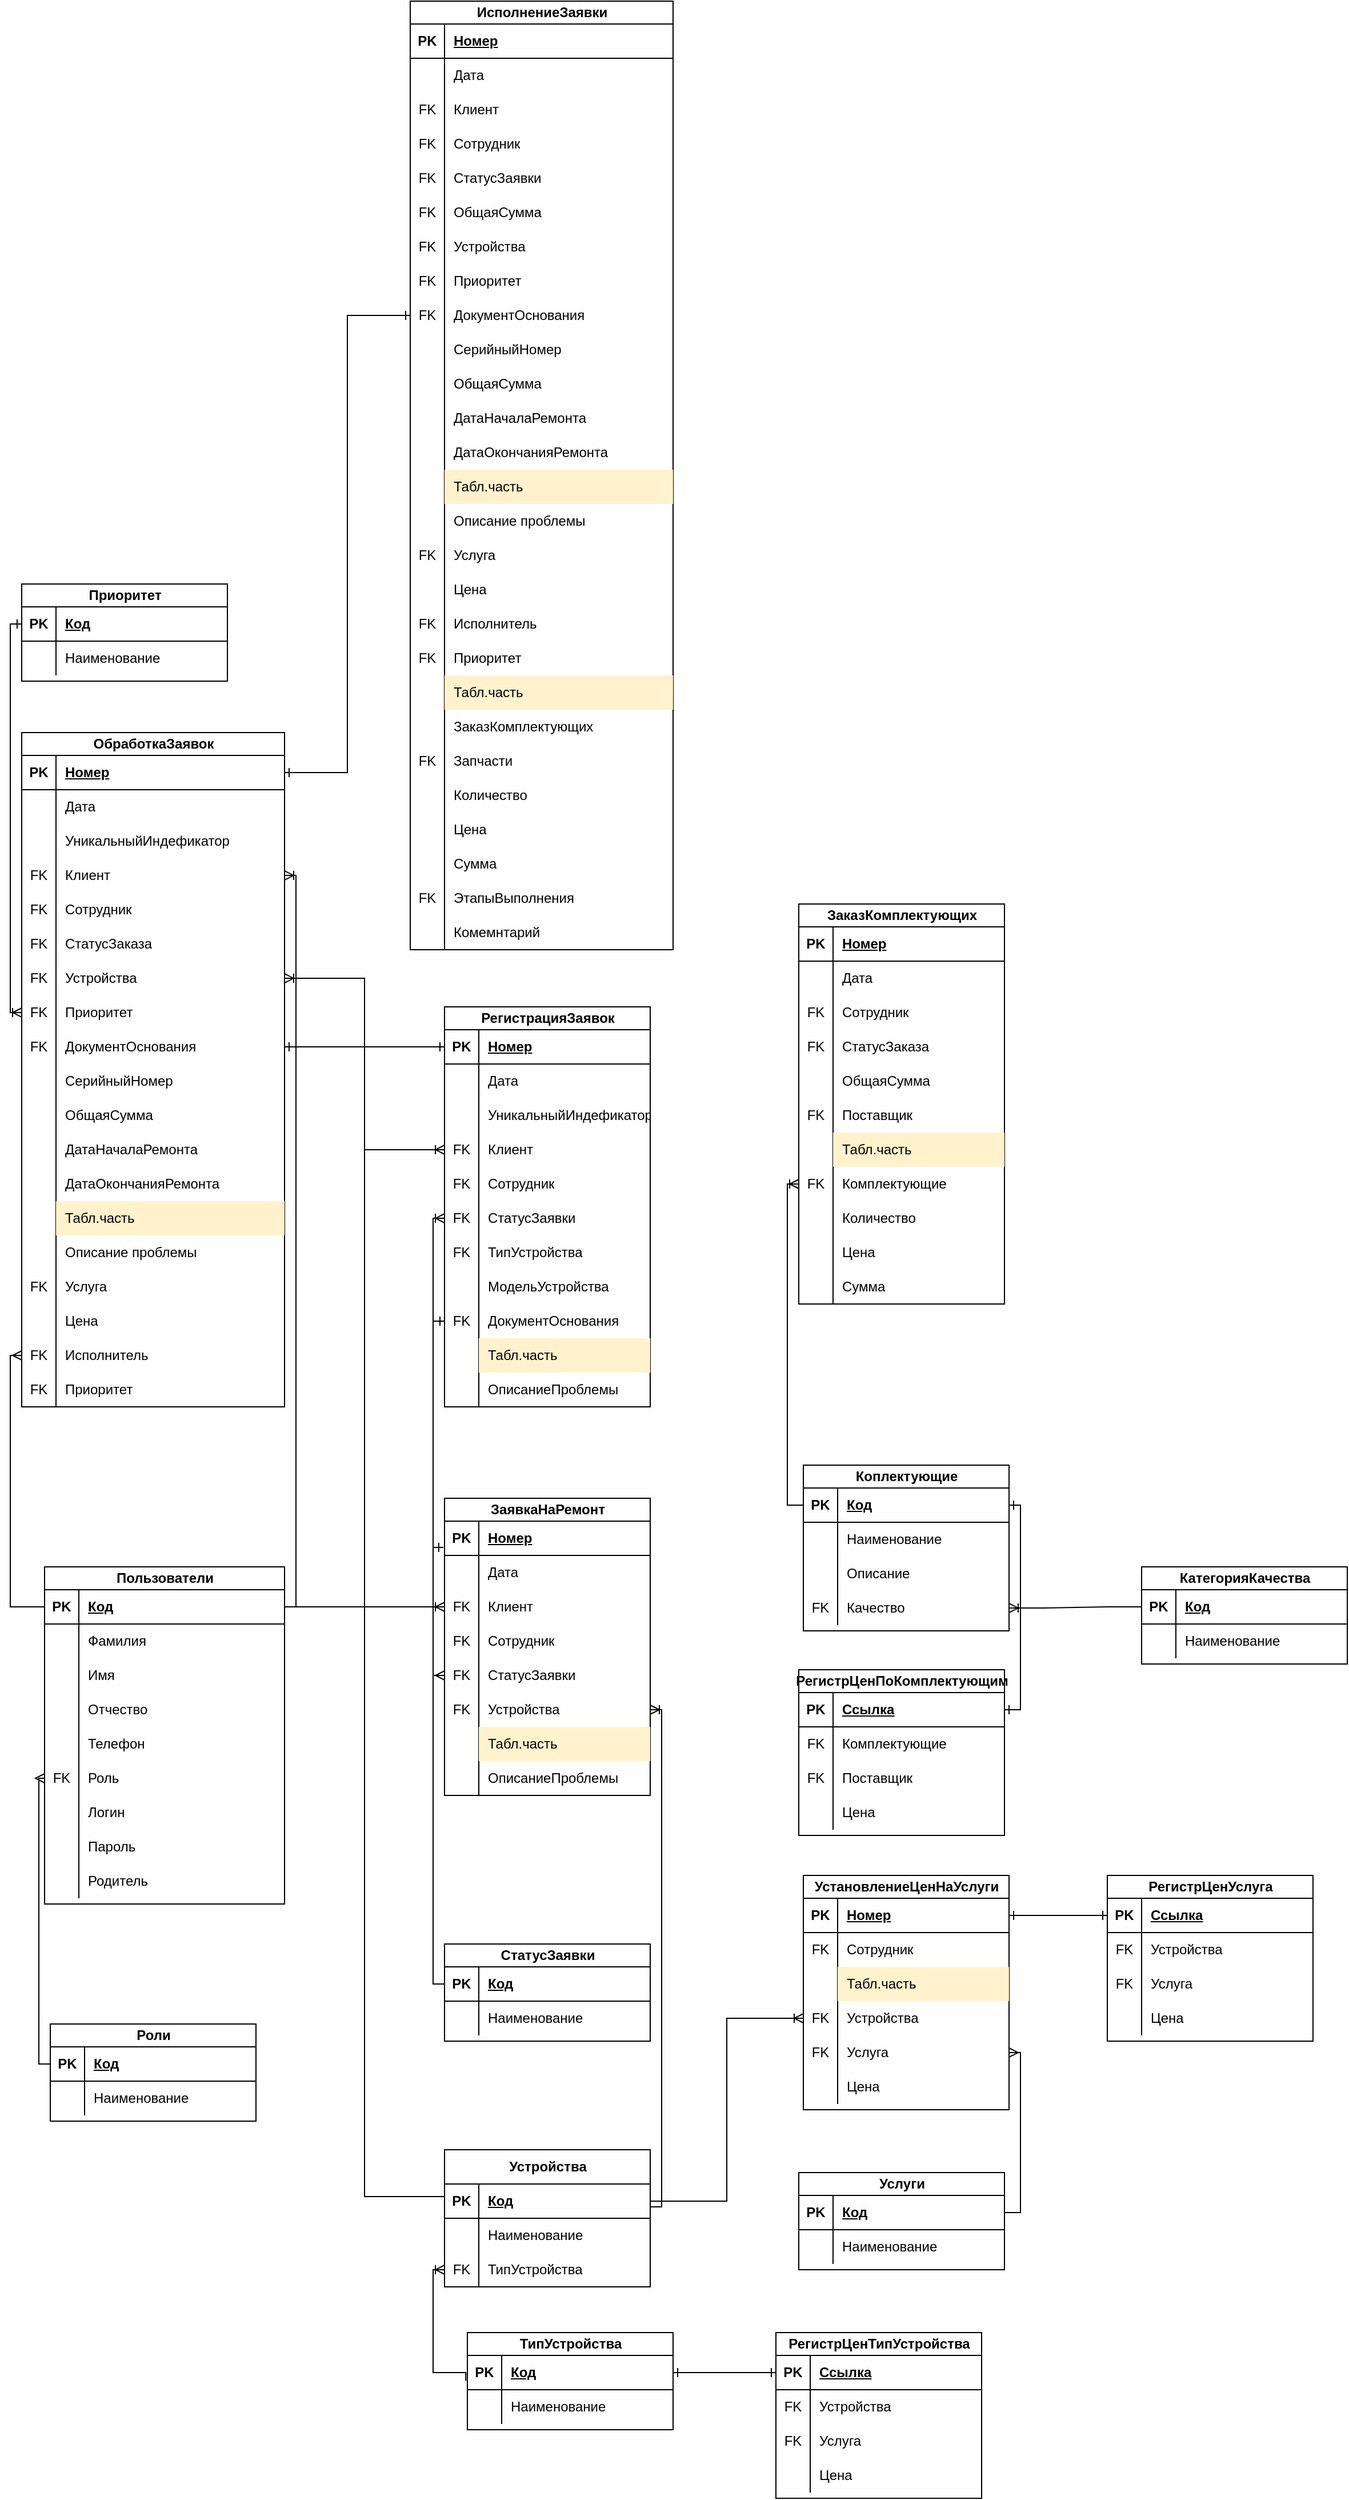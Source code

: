 <mxfile version="24.1.0" type="device">
  <diagram name="Логическая Модель(3 форма)" id="z1zaL163bxhUh_Gil-Nc">
    <mxGraphModel dx="2495" dy="3312" grid="1" gridSize="10" guides="1" tooltips="1" connect="1" arrows="1" fold="1" page="1" pageScale="1" pageWidth="827" pageHeight="1169" math="0" shadow="0">
      <root>
        <mxCell id="0" />
        <mxCell id="1" parent="0" />
        <mxCell id="im8b17Fodv-B_YSKMJBl-1" value="ЗаявкаНаРемонт" style="shape=table;startSize=20;container=1;collapsible=1;childLayout=tableLayout;fixedRows=1;rowLines=0;fontStyle=1;align=center;resizeLast=1;html=1;" parent="1" vertex="1">
          <mxGeometry x="-80" y="-700" width="180" height="260" as="geometry" />
        </mxCell>
        <mxCell id="im8b17Fodv-B_YSKMJBl-2" value="" style="shape=tableRow;horizontal=0;startSize=0;swimlaneHead=0;swimlaneBody=0;fillColor=none;collapsible=0;dropTarget=0;points=[[0,0.5],[1,0.5]];portConstraint=eastwest;top=0;left=0;right=0;bottom=1;" parent="im8b17Fodv-B_YSKMJBl-1" vertex="1">
          <mxGeometry y="20" width="180" height="30" as="geometry" />
        </mxCell>
        <mxCell id="im8b17Fodv-B_YSKMJBl-3" value="PK" style="shape=partialRectangle;connectable=0;fillColor=none;top=0;left=0;bottom=0;right=0;fontStyle=1;overflow=hidden;whiteSpace=wrap;html=1;" parent="im8b17Fodv-B_YSKMJBl-2" vertex="1">
          <mxGeometry width="30" height="30" as="geometry">
            <mxRectangle width="30" height="30" as="alternateBounds" />
          </mxGeometry>
        </mxCell>
        <mxCell id="im8b17Fodv-B_YSKMJBl-4" value="Номер" style="shape=partialRectangle;connectable=0;fillColor=none;top=0;left=0;bottom=0;right=0;align=left;spacingLeft=6;fontStyle=5;overflow=hidden;whiteSpace=wrap;html=1;" parent="im8b17Fodv-B_YSKMJBl-2" vertex="1">
          <mxGeometry x="30" width="150" height="30" as="geometry">
            <mxRectangle width="150" height="30" as="alternateBounds" />
          </mxGeometry>
        </mxCell>
        <mxCell id="im8b17Fodv-B_YSKMJBl-160" style="shape=tableRow;horizontal=0;startSize=0;swimlaneHead=0;swimlaneBody=0;fillColor=none;collapsible=0;dropTarget=0;points=[[0,0.5],[1,0.5]];portConstraint=eastwest;top=0;left=0;right=0;bottom=0;" parent="im8b17Fodv-B_YSKMJBl-1" vertex="1">
          <mxGeometry y="50" width="180" height="30" as="geometry" />
        </mxCell>
        <mxCell id="im8b17Fodv-B_YSKMJBl-161" style="shape=partialRectangle;connectable=0;fillColor=none;top=0;left=0;bottom=0;right=0;editable=1;overflow=hidden;whiteSpace=wrap;html=1;" parent="im8b17Fodv-B_YSKMJBl-160" vertex="1">
          <mxGeometry width="30" height="30" as="geometry">
            <mxRectangle width="30" height="30" as="alternateBounds" />
          </mxGeometry>
        </mxCell>
        <mxCell id="im8b17Fodv-B_YSKMJBl-162" value="Дата" style="shape=partialRectangle;connectable=0;fillColor=none;top=0;left=0;bottom=0;right=0;align=left;spacingLeft=6;overflow=hidden;whiteSpace=wrap;html=1;" parent="im8b17Fodv-B_YSKMJBl-160" vertex="1">
          <mxGeometry x="30" width="150" height="30" as="geometry">
            <mxRectangle width="150" height="30" as="alternateBounds" />
          </mxGeometry>
        </mxCell>
        <mxCell id="im8b17Fodv-B_YSKMJBl-5" value="" style="shape=tableRow;horizontal=0;startSize=0;swimlaneHead=0;swimlaneBody=0;fillColor=none;collapsible=0;dropTarget=0;points=[[0,0.5],[1,0.5]];portConstraint=eastwest;top=0;left=0;right=0;bottom=0;" parent="im8b17Fodv-B_YSKMJBl-1" vertex="1">
          <mxGeometry y="80" width="180" height="30" as="geometry" />
        </mxCell>
        <mxCell id="im8b17Fodv-B_YSKMJBl-6" value="FK" style="shape=partialRectangle;connectable=0;fillColor=none;top=0;left=0;bottom=0;right=0;editable=1;overflow=hidden;whiteSpace=wrap;html=1;" parent="im8b17Fodv-B_YSKMJBl-5" vertex="1">
          <mxGeometry width="30" height="30" as="geometry">
            <mxRectangle width="30" height="30" as="alternateBounds" />
          </mxGeometry>
        </mxCell>
        <mxCell id="im8b17Fodv-B_YSKMJBl-7" value="Клиент&lt;br&gt;" style="shape=partialRectangle;connectable=0;fillColor=none;top=0;left=0;bottom=0;right=0;align=left;spacingLeft=6;overflow=hidden;whiteSpace=wrap;html=1;" parent="im8b17Fodv-B_YSKMJBl-5" vertex="1">
          <mxGeometry x="30" width="150" height="30" as="geometry">
            <mxRectangle width="150" height="30" as="alternateBounds" />
          </mxGeometry>
        </mxCell>
        <mxCell id="im8b17Fodv-B_YSKMJBl-643" style="shape=tableRow;horizontal=0;startSize=0;swimlaneHead=0;swimlaneBody=0;fillColor=none;collapsible=0;dropTarget=0;points=[[0,0.5],[1,0.5]];portConstraint=eastwest;top=0;left=0;right=0;bottom=0;" parent="im8b17Fodv-B_YSKMJBl-1" vertex="1">
          <mxGeometry y="110" width="180" height="30" as="geometry" />
        </mxCell>
        <mxCell id="im8b17Fodv-B_YSKMJBl-644" value="FK" style="shape=partialRectangle;connectable=0;fillColor=none;top=0;left=0;bottom=0;right=0;editable=1;overflow=hidden;whiteSpace=wrap;html=1;" parent="im8b17Fodv-B_YSKMJBl-643" vertex="1">
          <mxGeometry width="30" height="30" as="geometry">
            <mxRectangle width="30" height="30" as="alternateBounds" />
          </mxGeometry>
        </mxCell>
        <mxCell id="im8b17Fodv-B_YSKMJBl-645" value="Сотрудник" style="shape=partialRectangle;connectable=0;fillColor=none;top=0;left=0;bottom=0;right=0;align=left;spacingLeft=6;overflow=hidden;whiteSpace=wrap;html=1;" parent="im8b17Fodv-B_YSKMJBl-643" vertex="1">
          <mxGeometry x="30" width="150" height="30" as="geometry">
            <mxRectangle width="150" height="30" as="alternateBounds" />
          </mxGeometry>
        </mxCell>
        <mxCell id="im8b17Fodv-B_YSKMJBl-95" style="shape=tableRow;horizontal=0;startSize=0;swimlaneHead=0;swimlaneBody=0;fillColor=none;collapsible=0;dropTarget=0;points=[[0,0.5],[1,0.5]];portConstraint=eastwest;top=0;left=0;right=0;bottom=0;" parent="im8b17Fodv-B_YSKMJBl-1" vertex="1">
          <mxGeometry y="140" width="180" height="30" as="geometry" />
        </mxCell>
        <mxCell id="im8b17Fodv-B_YSKMJBl-96" value="FK" style="shape=partialRectangle;connectable=0;fillColor=none;top=0;left=0;bottom=0;right=0;editable=1;overflow=hidden;whiteSpace=wrap;html=1;" parent="im8b17Fodv-B_YSKMJBl-95" vertex="1">
          <mxGeometry width="30" height="30" as="geometry">
            <mxRectangle width="30" height="30" as="alternateBounds" />
          </mxGeometry>
        </mxCell>
        <mxCell id="im8b17Fodv-B_YSKMJBl-97" value="СтатусЗаявки" style="shape=partialRectangle;connectable=0;fillColor=none;top=0;left=0;bottom=0;right=0;align=left;spacingLeft=6;overflow=hidden;whiteSpace=wrap;html=1;" parent="im8b17Fodv-B_YSKMJBl-95" vertex="1">
          <mxGeometry x="30" width="150" height="30" as="geometry">
            <mxRectangle width="150" height="30" as="alternateBounds" />
          </mxGeometry>
        </mxCell>
        <mxCell id="im8b17Fodv-B_YSKMJBl-101" style="shape=tableRow;horizontal=0;startSize=0;swimlaneHead=0;swimlaneBody=0;fillColor=none;collapsible=0;dropTarget=0;points=[[0,0.5],[1,0.5]];portConstraint=eastwest;top=0;left=0;right=0;bottom=0;" parent="im8b17Fodv-B_YSKMJBl-1" vertex="1">
          <mxGeometry y="170" width="180" height="30" as="geometry" />
        </mxCell>
        <mxCell id="im8b17Fodv-B_YSKMJBl-102" value="FK" style="shape=partialRectangle;connectable=0;fillColor=none;top=0;left=0;bottom=0;right=0;editable=1;overflow=hidden;whiteSpace=wrap;html=1;" parent="im8b17Fodv-B_YSKMJBl-101" vertex="1">
          <mxGeometry width="30" height="30" as="geometry">
            <mxRectangle width="30" height="30" as="alternateBounds" />
          </mxGeometry>
        </mxCell>
        <mxCell id="im8b17Fodv-B_YSKMJBl-103" value="Устройства" style="shape=partialRectangle;connectable=0;fillColor=none;top=0;left=0;bottom=0;right=0;align=left;spacingLeft=6;overflow=hidden;whiteSpace=wrap;html=1;" parent="im8b17Fodv-B_YSKMJBl-101" vertex="1">
          <mxGeometry x="30" width="150" height="30" as="geometry">
            <mxRectangle width="150" height="30" as="alternateBounds" />
          </mxGeometry>
        </mxCell>
        <mxCell id="im8b17Fodv-B_YSKMJBl-17" value="" style="shape=tableRow;horizontal=0;startSize=0;swimlaneHead=0;swimlaneBody=0;fillColor=none;collapsible=0;dropTarget=0;points=[[0,0.5],[1,0.5]];portConstraint=eastwest;top=0;left=0;right=0;bottom=0;" parent="im8b17Fodv-B_YSKMJBl-1" vertex="1">
          <mxGeometry y="200" width="180" height="30" as="geometry" />
        </mxCell>
        <mxCell id="im8b17Fodv-B_YSKMJBl-18" value="" style="shape=partialRectangle;connectable=0;fillColor=none;top=0;left=0;bottom=0;right=0;editable=1;overflow=hidden;whiteSpace=wrap;html=1;" parent="im8b17Fodv-B_YSKMJBl-17" vertex="1">
          <mxGeometry width="30" height="30" as="geometry">
            <mxRectangle width="30" height="30" as="alternateBounds" />
          </mxGeometry>
        </mxCell>
        <mxCell id="im8b17Fodv-B_YSKMJBl-19" value="Табл.часть" style="shape=partialRectangle;connectable=0;fillColor=#fff2cc;top=0;left=0;bottom=0;right=0;align=left;spacingLeft=6;overflow=hidden;whiteSpace=wrap;html=1;strokeColor=#d6b656;" parent="im8b17Fodv-B_YSKMJBl-17" vertex="1">
          <mxGeometry x="30" width="150" height="30" as="geometry">
            <mxRectangle width="150" height="30" as="alternateBounds" />
          </mxGeometry>
        </mxCell>
        <mxCell id="im8b17Fodv-B_YSKMJBl-456" style="shape=tableRow;horizontal=0;startSize=0;swimlaneHead=0;swimlaneBody=0;fillColor=none;collapsible=0;dropTarget=0;points=[[0,0.5],[1,0.5]];portConstraint=eastwest;top=0;left=0;right=0;bottom=0;" parent="im8b17Fodv-B_YSKMJBl-1" vertex="1">
          <mxGeometry y="230" width="180" height="30" as="geometry" />
        </mxCell>
        <mxCell id="im8b17Fodv-B_YSKMJBl-457" style="shape=partialRectangle;connectable=0;fillColor=none;top=0;left=0;bottom=0;right=0;editable=1;overflow=hidden;whiteSpace=wrap;html=1;" parent="im8b17Fodv-B_YSKMJBl-456" vertex="1">
          <mxGeometry width="30" height="30" as="geometry">
            <mxRectangle width="30" height="30" as="alternateBounds" />
          </mxGeometry>
        </mxCell>
        <mxCell id="im8b17Fodv-B_YSKMJBl-458" value="ОписаниеПроблемы" style="shape=partialRectangle;connectable=0;top=0;left=0;bottom=0;right=0;align=left;spacingLeft=6;overflow=hidden;whiteSpace=wrap;html=1;fillColor=none;" parent="im8b17Fodv-B_YSKMJBl-456" vertex="1">
          <mxGeometry x="30" width="150" height="30" as="geometry">
            <mxRectangle width="150" height="30" as="alternateBounds" />
          </mxGeometry>
        </mxCell>
        <mxCell id="im8b17Fodv-B_YSKMJBl-129" value="РегистрацияЗаявок" style="shape=table;startSize=20;container=1;collapsible=1;childLayout=tableLayout;fixedRows=1;rowLines=0;fontStyle=1;align=center;resizeLast=1;html=1;" parent="1" vertex="1">
          <mxGeometry x="-80" y="-1130" width="180" height="350" as="geometry" />
        </mxCell>
        <mxCell id="im8b17Fodv-B_YSKMJBl-130" value="" style="shape=tableRow;horizontal=0;startSize=0;swimlaneHead=0;swimlaneBody=0;fillColor=none;collapsible=0;dropTarget=0;points=[[0,0.5],[1,0.5]];portConstraint=eastwest;top=0;left=0;right=0;bottom=1;" parent="im8b17Fodv-B_YSKMJBl-129" vertex="1">
          <mxGeometry y="20" width="180" height="30" as="geometry" />
        </mxCell>
        <mxCell id="im8b17Fodv-B_YSKMJBl-131" value="PK" style="shape=partialRectangle;connectable=0;fillColor=none;top=0;left=0;bottom=0;right=0;fontStyle=1;overflow=hidden;whiteSpace=wrap;html=1;" parent="im8b17Fodv-B_YSKMJBl-130" vertex="1">
          <mxGeometry width="30" height="30" as="geometry">
            <mxRectangle width="30" height="30" as="alternateBounds" />
          </mxGeometry>
        </mxCell>
        <mxCell id="im8b17Fodv-B_YSKMJBl-132" value="Номер" style="shape=partialRectangle;connectable=0;fillColor=none;top=0;left=0;bottom=0;right=0;align=left;spacingLeft=6;fontStyle=5;overflow=hidden;whiteSpace=wrap;html=1;" parent="im8b17Fodv-B_YSKMJBl-130" vertex="1">
          <mxGeometry x="30" width="150" height="30" as="geometry">
            <mxRectangle width="150" height="30" as="alternateBounds" />
          </mxGeometry>
        </mxCell>
        <mxCell id="im8b17Fodv-B_YSKMJBl-157" style="shape=tableRow;horizontal=0;startSize=0;swimlaneHead=0;swimlaneBody=0;fillColor=none;collapsible=0;dropTarget=0;points=[[0,0.5],[1,0.5]];portConstraint=eastwest;top=0;left=0;right=0;bottom=0;" parent="im8b17Fodv-B_YSKMJBl-129" vertex="1">
          <mxGeometry y="50" width="180" height="30" as="geometry" />
        </mxCell>
        <mxCell id="im8b17Fodv-B_YSKMJBl-158" style="shape=partialRectangle;connectable=0;fillColor=none;top=0;left=0;bottom=0;right=0;editable=1;overflow=hidden;whiteSpace=wrap;html=1;" parent="im8b17Fodv-B_YSKMJBl-157" vertex="1">
          <mxGeometry width="30" height="30" as="geometry">
            <mxRectangle width="30" height="30" as="alternateBounds" />
          </mxGeometry>
        </mxCell>
        <mxCell id="im8b17Fodv-B_YSKMJBl-159" value="Дата" style="shape=partialRectangle;connectable=0;fillColor=none;top=0;left=0;bottom=0;right=0;align=left;spacingLeft=6;overflow=hidden;whiteSpace=wrap;html=1;" parent="im8b17Fodv-B_YSKMJBl-157" vertex="1">
          <mxGeometry x="30" width="150" height="30" as="geometry">
            <mxRectangle width="150" height="30" as="alternateBounds" />
          </mxGeometry>
        </mxCell>
        <mxCell id="im8b17Fodv-B_YSKMJBl-154" style="shape=tableRow;horizontal=0;startSize=0;swimlaneHead=0;swimlaneBody=0;fillColor=none;collapsible=0;dropTarget=0;points=[[0,0.5],[1,0.5]];portConstraint=eastwest;top=0;left=0;right=0;bottom=0;" parent="im8b17Fodv-B_YSKMJBl-129" vertex="1">
          <mxGeometry y="80" width="180" height="30" as="geometry" />
        </mxCell>
        <mxCell id="im8b17Fodv-B_YSKMJBl-155" style="shape=partialRectangle;connectable=0;fillColor=none;top=0;left=0;bottom=0;right=0;editable=1;overflow=hidden;whiteSpace=wrap;html=1;" parent="im8b17Fodv-B_YSKMJBl-154" vertex="1">
          <mxGeometry width="30" height="30" as="geometry">
            <mxRectangle width="30" height="30" as="alternateBounds" />
          </mxGeometry>
        </mxCell>
        <mxCell id="im8b17Fodv-B_YSKMJBl-156" value="Уни&lt;span style=&quot;background-color: initial;&quot;&gt;кальныйИндефикатор&lt;/span&gt;" style="shape=partialRectangle;connectable=0;fillColor=none;top=0;left=0;bottom=0;right=0;align=left;spacingLeft=6;overflow=hidden;whiteSpace=wrap;html=1;" parent="im8b17Fodv-B_YSKMJBl-154" vertex="1">
          <mxGeometry x="30" width="150" height="30" as="geometry">
            <mxRectangle width="150" height="30" as="alternateBounds" />
          </mxGeometry>
        </mxCell>
        <mxCell id="im8b17Fodv-B_YSKMJBl-133" value="" style="shape=tableRow;horizontal=0;startSize=0;swimlaneHead=0;swimlaneBody=0;fillColor=none;collapsible=0;dropTarget=0;points=[[0,0.5],[1,0.5]];portConstraint=eastwest;top=0;left=0;right=0;bottom=0;" parent="im8b17Fodv-B_YSKMJBl-129" vertex="1">
          <mxGeometry y="110" width="180" height="30" as="geometry" />
        </mxCell>
        <mxCell id="im8b17Fodv-B_YSKMJBl-134" value="FK" style="shape=partialRectangle;connectable=0;fillColor=none;top=0;left=0;bottom=0;right=0;editable=1;overflow=hidden;whiteSpace=wrap;html=1;" parent="im8b17Fodv-B_YSKMJBl-133" vertex="1">
          <mxGeometry width="30" height="30" as="geometry">
            <mxRectangle width="30" height="30" as="alternateBounds" />
          </mxGeometry>
        </mxCell>
        <mxCell id="im8b17Fodv-B_YSKMJBl-135" value="Клиент&lt;br&gt;" style="shape=partialRectangle;connectable=0;fillColor=none;top=0;left=0;bottom=0;right=0;align=left;spacingLeft=6;overflow=hidden;whiteSpace=wrap;html=1;" parent="im8b17Fodv-B_YSKMJBl-133" vertex="1">
          <mxGeometry x="30" width="150" height="30" as="geometry">
            <mxRectangle width="150" height="30" as="alternateBounds" />
          </mxGeometry>
        </mxCell>
        <mxCell id="im8b17Fodv-B_YSKMJBl-136" style="shape=tableRow;horizontal=0;startSize=0;swimlaneHead=0;swimlaneBody=0;fillColor=none;collapsible=0;dropTarget=0;points=[[0,0.5],[1,0.5]];portConstraint=eastwest;top=0;left=0;right=0;bottom=0;" parent="im8b17Fodv-B_YSKMJBl-129" vertex="1">
          <mxGeometry y="140" width="180" height="30" as="geometry" />
        </mxCell>
        <mxCell id="im8b17Fodv-B_YSKMJBl-137" value="FK" style="shape=partialRectangle;connectable=0;fillColor=none;top=0;left=0;bottom=0;right=0;editable=1;overflow=hidden;whiteSpace=wrap;html=1;" parent="im8b17Fodv-B_YSKMJBl-136" vertex="1">
          <mxGeometry width="30" height="30" as="geometry">
            <mxRectangle width="30" height="30" as="alternateBounds" />
          </mxGeometry>
        </mxCell>
        <mxCell id="im8b17Fodv-B_YSKMJBl-138" value="Сотрудник&lt;br&gt;" style="shape=partialRectangle;connectable=0;fillColor=none;top=0;left=0;bottom=0;right=0;align=left;spacingLeft=6;overflow=hidden;whiteSpace=wrap;html=1;" parent="im8b17Fodv-B_YSKMJBl-136" vertex="1">
          <mxGeometry x="30" width="150" height="30" as="geometry">
            <mxRectangle width="150" height="30" as="alternateBounds" />
          </mxGeometry>
        </mxCell>
        <mxCell id="im8b17Fodv-B_YSKMJBl-142" style="shape=tableRow;horizontal=0;startSize=0;swimlaneHead=0;swimlaneBody=0;fillColor=none;collapsible=0;dropTarget=0;points=[[0,0.5],[1,0.5]];portConstraint=eastwest;top=0;left=0;right=0;bottom=0;" parent="im8b17Fodv-B_YSKMJBl-129" vertex="1">
          <mxGeometry y="170" width="180" height="30" as="geometry" />
        </mxCell>
        <mxCell id="im8b17Fodv-B_YSKMJBl-143" value="FK" style="shape=partialRectangle;connectable=0;fillColor=none;top=0;left=0;bottom=0;right=0;editable=1;overflow=hidden;whiteSpace=wrap;html=1;" parent="im8b17Fodv-B_YSKMJBl-142" vertex="1">
          <mxGeometry width="30" height="30" as="geometry">
            <mxRectangle width="30" height="30" as="alternateBounds" />
          </mxGeometry>
        </mxCell>
        <mxCell id="im8b17Fodv-B_YSKMJBl-144" value="СтатусЗаявки" style="shape=partialRectangle;connectable=0;fillColor=none;top=0;left=0;bottom=0;right=0;align=left;spacingLeft=6;overflow=hidden;whiteSpace=wrap;html=1;" parent="im8b17Fodv-B_YSKMJBl-142" vertex="1">
          <mxGeometry x="30" width="150" height="30" as="geometry">
            <mxRectangle width="150" height="30" as="alternateBounds" />
          </mxGeometry>
        </mxCell>
        <mxCell id="im8b17Fodv-B_YSKMJBl-145" style="shape=tableRow;horizontal=0;startSize=0;swimlaneHead=0;swimlaneBody=0;fillColor=none;collapsible=0;dropTarget=0;points=[[0,0.5],[1,0.5]];portConstraint=eastwest;top=0;left=0;right=0;bottom=0;" parent="im8b17Fodv-B_YSKMJBl-129" vertex="1">
          <mxGeometry y="200" width="180" height="30" as="geometry" />
        </mxCell>
        <mxCell id="im8b17Fodv-B_YSKMJBl-146" value="FK" style="shape=partialRectangle;connectable=0;fillColor=none;top=0;left=0;bottom=0;right=0;editable=1;overflow=hidden;whiteSpace=wrap;html=1;" parent="im8b17Fodv-B_YSKMJBl-145" vertex="1">
          <mxGeometry width="30" height="30" as="geometry">
            <mxRectangle width="30" height="30" as="alternateBounds" />
          </mxGeometry>
        </mxCell>
        <mxCell id="im8b17Fodv-B_YSKMJBl-147" value="ТипУстройства" style="shape=partialRectangle;connectable=0;fillColor=none;top=0;left=0;bottom=0;right=0;align=left;spacingLeft=6;overflow=hidden;whiteSpace=wrap;html=1;" parent="im8b17Fodv-B_YSKMJBl-145" vertex="1">
          <mxGeometry x="30" width="150" height="30" as="geometry">
            <mxRectangle width="150" height="30" as="alternateBounds" />
          </mxGeometry>
        </mxCell>
        <mxCell id="im8b17Fodv-B_YSKMJBl-148" style="shape=tableRow;horizontal=0;startSize=0;swimlaneHead=0;swimlaneBody=0;fillColor=none;collapsible=0;dropTarget=0;points=[[0,0.5],[1,0.5]];portConstraint=eastwest;top=0;left=0;right=0;bottom=0;" parent="im8b17Fodv-B_YSKMJBl-129" vertex="1">
          <mxGeometry y="230" width="180" height="30" as="geometry" />
        </mxCell>
        <mxCell id="im8b17Fodv-B_YSKMJBl-149" value="" style="shape=partialRectangle;connectable=0;fillColor=none;top=0;left=0;bottom=0;right=0;editable=1;overflow=hidden;whiteSpace=wrap;html=1;" parent="im8b17Fodv-B_YSKMJBl-148" vertex="1">
          <mxGeometry width="30" height="30" as="geometry">
            <mxRectangle width="30" height="30" as="alternateBounds" />
          </mxGeometry>
        </mxCell>
        <mxCell id="im8b17Fodv-B_YSKMJBl-150" value="МодельУстройства" style="shape=partialRectangle;connectable=0;fillColor=none;top=0;left=0;bottom=0;right=0;align=left;spacingLeft=6;overflow=hidden;whiteSpace=wrap;html=1;" parent="im8b17Fodv-B_YSKMJBl-148" vertex="1">
          <mxGeometry x="30" width="150" height="30" as="geometry">
            <mxRectangle width="150" height="30" as="alternateBounds" />
          </mxGeometry>
        </mxCell>
        <mxCell id="im8b17Fodv-B_YSKMJBl-151" value="" style="shape=tableRow;horizontal=0;startSize=0;swimlaneHead=0;swimlaneBody=0;fillColor=none;collapsible=0;dropTarget=0;points=[[0,0.5],[1,0.5]];portConstraint=eastwest;top=0;left=0;right=0;bottom=0;" parent="im8b17Fodv-B_YSKMJBl-129" vertex="1">
          <mxGeometry y="260" width="180" height="30" as="geometry" />
        </mxCell>
        <mxCell id="im8b17Fodv-B_YSKMJBl-152" value="FK" style="shape=partialRectangle;connectable=0;fillColor=none;top=0;left=0;bottom=0;right=0;editable=1;overflow=hidden;whiteSpace=wrap;html=1;" parent="im8b17Fodv-B_YSKMJBl-151" vertex="1">
          <mxGeometry width="30" height="30" as="geometry">
            <mxRectangle width="30" height="30" as="alternateBounds" />
          </mxGeometry>
        </mxCell>
        <mxCell id="im8b17Fodv-B_YSKMJBl-153" value="ДокументОснования" style="shape=partialRectangle;connectable=0;fillColor=none;top=0;left=0;bottom=0;right=0;align=left;spacingLeft=6;overflow=hidden;whiteSpace=wrap;html=1;" parent="im8b17Fodv-B_YSKMJBl-151" vertex="1">
          <mxGeometry x="30" width="150" height="30" as="geometry">
            <mxRectangle width="150" height="30" as="alternateBounds" />
          </mxGeometry>
        </mxCell>
        <mxCell id="im8b17Fodv-B_YSKMJBl-478" style="shape=tableRow;horizontal=0;startSize=0;swimlaneHead=0;swimlaneBody=0;fillColor=none;collapsible=0;dropTarget=0;points=[[0,0.5],[1,0.5]];portConstraint=eastwest;top=0;left=0;right=0;bottom=0;" parent="im8b17Fodv-B_YSKMJBl-129" vertex="1">
          <mxGeometry y="290" width="180" height="30" as="geometry" />
        </mxCell>
        <mxCell id="im8b17Fodv-B_YSKMJBl-479" style="shape=partialRectangle;connectable=0;fillColor=none;top=0;left=0;bottom=0;right=0;editable=1;overflow=hidden;whiteSpace=wrap;html=1;" parent="im8b17Fodv-B_YSKMJBl-478" vertex="1">
          <mxGeometry width="30" height="30" as="geometry">
            <mxRectangle width="30" height="30" as="alternateBounds" />
          </mxGeometry>
        </mxCell>
        <mxCell id="im8b17Fodv-B_YSKMJBl-480" value="Табл.часть" style="shape=partialRectangle;connectable=0;fillColor=#fff2cc;top=0;left=0;bottom=0;right=0;align=left;spacingLeft=6;overflow=hidden;whiteSpace=wrap;html=1;strokeColor=#d6b656;" parent="im8b17Fodv-B_YSKMJBl-478" vertex="1">
          <mxGeometry x="30" width="150" height="30" as="geometry">
            <mxRectangle width="150" height="30" as="alternateBounds" />
          </mxGeometry>
        </mxCell>
        <mxCell id="im8b17Fodv-B_YSKMJBl-475" style="shape=tableRow;horizontal=0;startSize=0;swimlaneHead=0;swimlaneBody=0;fillColor=none;collapsible=0;dropTarget=0;points=[[0,0.5],[1,0.5]];portConstraint=eastwest;top=0;left=0;right=0;bottom=0;" parent="im8b17Fodv-B_YSKMJBl-129" vertex="1">
          <mxGeometry y="320" width="180" height="30" as="geometry" />
        </mxCell>
        <mxCell id="im8b17Fodv-B_YSKMJBl-476" style="shape=partialRectangle;connectable=0;fillColor=none;top=0;left=0;bottom=0;right=0;editable=1;overflow=hidden;whiteSpace=wrap;html=1;" parent="im8b17Fodv-B_YSKMJBl-475" vertex="1">
          <mxGeometry width="30" height="30" as="geometry">
            <mxRectangle width="30" height="30" as="alternateBounds" />
          </mxGeometry>
        </mxCell>
        <mxCell id="im8b17Fodv-B_YSKMJBl-477" value="ОписаниеПроблемы" style="shape=partialRectangle;connectable=0;fillColor=none;top=0;left=0;bottom=0;right=0;align=left;spacingLeft=6;overflow=hidden;whiteSpace=wrap;html=1;strokeColor=#d6b656;" parent="im8b17Fodv-B_YSKMJBl-475" vertex="1">
          <mxGeometry x="30" width="150" height="30" as="geometry">
            <mxRectangle width="150" height="30" as="alternateBounds" />
          </mxGeometry>
        </mxCell>
        <mxCell id="im8b17Fodv-B_YSKMJBl-183" value="ОбработкаЗаявок" style="shape=table;startSize=20;container=1;collapsible=1;childLayout=tableLayout;fixedRows=1;rowLines=0;fontStyle=1;align=center;resizeLast=1;html=1;" parent="1" vertex="1">
          <mxGeometry x="-450" y="-1370" width="230" height="590" as="geometry" />
        </mxCell>
        <mxCell id="im8b17Fodv-B_YSKMJBl-184" value="" style="shape=tableRow;horizontal=0;startSize=0;swimlaneHead=0;swimlaneBody=0;fillColor=none;collapsible=0;dropTarget=0;points=[[0,0.5],[1,0.5]];portConstraint=eastwest;top=0;left=0;right=0;bottom=1;" parent="im8b17Fodv-B_YSKMJBl-183" vertex="1">
          <mxGeometry y="20" width="230" height="30" as="geometry" />
        </mxCell>
        <mxCell id="im8b17Fodv-B_YSKMJBl-185" value="PK" style="shape=partialRectangle;connectable=0;fillColor=none;top=0;left=0;bottom=0;right=0;fontStyle=1;overflow=hidden;whiteSpace=wrap;html=1;" parent="im8b17Fodv-B_YSKMJBl-184" vertex="1">
          <mxGeometry width="30" height="30" as="geometry">
            <mxRectangle width="30" height="30" as="alternateBounds" />
          </mxGeometry>
        </mxCell>
        <mxCell id="im8b17Fodv-B_YSKMJBl-186" value="Номер" style="shape=partialRectangle;connectable=0;fillColor=none;top=0;left=0;bottom=0;right=0;align=left;spacingLeft=6;fontStyle=5;overflow=hidden;whiteSpace=wrap;html=1;" parent="im8b17Fodv-B_YSKMJBl-184" vertex="1">
          <mxGeometry x="30" width="200" height="30" as="geometry">
            <mxRectangle width="200" height="30" as="alternateBounds" />
          </mxGeometry>
        </mxCell>
        <mxCell id="im8b17Fodv-B_YSKMJBl-187" style="shape=tableRow;horizontal=0;startSize=0;swimlaneHead=0;swimlaneBody=0;fillColor=none;collapsible=0;dropTarget=0;points=[[0,0.5],[1,0.5]];portConstraint=eastwest;top=0;left=0;right=0;bottom=0;" parent="im8b17Fodv-B_YSKMJBl-183" vertex="1">
          <mxGeometry y="50" width="230" height="30" as="geometry" />
        </mxCell>
        <mxCell id="im8b17Fodv-B_YSKMJBl-188" style="shape=partialRectangle;connectable=0;fillColor=none;top=0;left=0;bottom=0;right=0;editable=1;overflow=hidden;whiteSpace=wrap;html=1;" parent="im8b17Fodv-B_YSKMJBl-187" vertex="1">
          <mxGeometry width="30" height="30" as="geometry">
            <mxRectangle width="30" height="30" as="alternateBounds" />
          </mxGeometry>
        </mxCell>
        <mxCell id="im8b17Fodv-B_YSKMJBl-189" value="Дата" style="shape=partialRectangle;connectable=0;fillColor=none;top=0;left=0;bottom=0;right=0;align=left;spacingLeft=6;overflow=hidden;whiteSpace=wrap;html=1;" parent="im8b17Fodv-B_YSKMJBl-187" vertex="1">
          <mxGeometry x="30" width="200" height="30" as="geometry">
            <mxRectangle width="200" height="30" as="alternateBounds" />
          </mxGeometry>
        </mxCell>
        <mxCell id="im8b17Fodv-B_YSKMJBl-190" style="shape=tableRow;horizontal=0;startSize=0;swimlaneHead=0;swimlaneBody=0;fillColor=none;collapsible=0;dropTarget=0;points=[[0,0.5],[1,0.5]];portConstraint=eastwest;top=0;left=0;right=0;bottom=0;" parent="im8b17Fodv-B_YSKMJBl-183" vertex="1">
          <mxGeometry y="80" width="230" height="30" as="geometry" />
        </mxCell>
        <mxCell id="im8b17Fodv-B_YSKMJBl-191" style="shape=partialRectangle;connectable=0;fillColor=none;top=0;left=0;bottom=0;right=0;editable=1;overflow=hidden;whiteSpace=wrap;html=1;" parent="im8b17Fodv-B_YSKMJBl-190" vertex="1">
          <mxGeometry width="30" height="30" as="geometry">
            <mxRectangle width="30" height="30" as="alternateBounds" />
          </mxGeometry>
        </mxCell>
        <mxCell id="im8b17Fodv-B_YSKMJBl-192" value="УникальныйИндефикатор" style="shape=partialRectangle;connectable=0;fillColor=none;top=0;left=0;bottom=0;right=0;align=left;spacingLeft=6;overflow=hidden;whiteSpace=wrap;html=1;" parent="im8b17Fodv-B_YSKMJBl-190" vertex="1">
          <mxGeometry x="30" width="200" height="30" as="geometry">
            <mxRectangle width="200" height="30" as="alternateBounds" />
          </mxGeometry>
        </mxCell>
        <mxCell id="im8b17Fodv-B_YSKMJBl-193" value="" style="shape=tableRow;horizontal=0;startSize=0;swimlaneHead=0;swimlaneBody=0;fillColor=none;collapsible=0;dropTarget=0;points=[[0,0.5],[1,0.5]];portConstraint=eastwest;top=0;left=0;right=0;bottom=0;" parent="im8b17Fodv-B_YSKMJBl-183" vertex="1">
          <mxGeometry y="110" width="230" height="30" as="geometry" />
        </mxCell>
        <mxCell id="im8b17Fodv-B_YSKMJBl-194" value="FK" style="shape=partialRectangle;connectable=0;fillColor=none;top=0;left=0;bottom=0;right=0;editable=1;overflow=hidden;whiteSpace=wrap;html=1;" parent="im8b17Fodv-B_YSKMJBl-193" vertex="1">
          <mxGeometry width="30" height="30" as="geometry">
            <mxRectangle width="30" height="30" as="alternateBounds" />
          </mxGeometry>
        </mxCell>
        <mxCell id="im8b17Fodv-B_YSKMJBl-195" value="Клиент" style="shape=partialRectangle;connectable=0;fillColor=none;top=0;left=0;bottom=0;right=0;align=left;spacingLeft=6;overflow=hidden;whiteSpace=wrap;html=1;" parent="im8b17Fodv-B_YSKMJBl-193" vertex="1">
          <mxGeometry x="30" width="200" height="30" as="geometry">
            <mxRectangle width="200" height="30" as="alternateBounds" />
          </mxGeometry>
        </mxCell>
        <mxCell id="im8b17Fodv-B_YSKMJBl-196" style="shape=tableRow;horizontal=0;startSize=0;swimlaneHead=0;swimlaneBody=0;fillColor=none;collapsible=0;dropTarget=0;points=[[0,0.5],[1,0.5]];portConstraint=eastwest;top=0;left=0;right=0;bottom=0;" parent="im8b17Fodv-B_YSKMJBl-183" vertex="1">
          <mxGeometry y="140" width="230" height="30" as="geometry" />
        </mxCell>
        <mxCell id="im8b17Fodv-B_YSKMJBl-197" value="FK" style="shape=partialRectangle;connectable=0;fillColor=none;top=0;left=0;bottom=0;right=0;editable=1;overflow=hidden;whiteSpace=wrap;html=1;" parent="im8b17Fodv-B_YSKMJBl-196" vertex="1">
          <mxGeometry width="30" height="30" as="geometry">
            <mxRectangle width="30" height="30" as="alternateBounds" />
          </mxGeometry>
        </mxCell>
        <mxCell id="im8b17Fodv-B_YSKMJBl-198" value="Сотрудник" style="shape=partialRectangle;connectable=0;fillColor=none;top=0;left=0;bottom=0;right=0;align=left;spacingLeft=6;overflow=hidden;whiteSpace=wrap;html=1;" parent="im8b17Fodv-B_YSKMJBl-196" vertex="1">
          <mxGeometry x="30" width="200" height="30" as="geometry">
            <mxRectangle width="200" height="30" as="alternateBounds" />
          </mxGeometry>
        </mxCell>
        <mxCell id="im8b17Fodv-B_YSKMJBl-199" style="shape=tableRow;horizontal=0;startSize=0;swimlaneHead=0;swimlaneBody=0;fillColor=none;collapsible=0;dropTarget=0;points=[[0,0.5],[1,0.5]];portConstraint=eastwest;top=0;left=0;right=0;bottom=0;" parent="im8b17Fodv-B_YSKMJBl-183" vertex="1">
          <mxGeometry y="170" width="230" height="30" as="geometry" />
        </mxCell>
        <mxCell id="im8b17Fodv-B_YSKMJBl-200" value="FK" style="shape=partialRectangle;connectable=0;fillColor=none;top=0;left=0;bottom=0;right=0;editable=1;overflow=hidden;whiteSpace=wrap;html=1;" parent="im8b17Fodv-B_YSKMJBl-199" vertex="1">
          <mxGeometry width="30" height="30" as="geometry">
            <mxRectangle width="30" height="30" as="alternateBounds" />
          </mxGeometry>
        </mxCell>
        <mxCell id="im8b17Fodv-B_YSKMJBl-201" value="СтатусЗаказа" style="shape=partialRectangle;connectable=0;fillColor=none;top=0;left=0;bottom=0;right=0;align=left;spacingLeft=6;overflow=hidden;whiteSpace=wrap;html=1;" parent="im8b17Fodv-B_YSKMJBl-199" vertex="1">
          <mxGeometry x="30" width="200" height="30" as="geometry">
            <mxRectangle width="200" height="30" as="alternateBounds" />
          </mxGeometry>
        </mxCell>
        <mxCell id="im8b17Fodv-B_YSKMJBl-202" style="shape=tableRow;horizontal=0;startSize=0;swimlaneHead=0;swimlaneBody=0;fillColor=none;collapsible=0;dropTarget=0;points=[[0,0.5],[1,0.5]];portConstraint=eastwest;top=0;left=0;right=0;bottom=0;" parent="im8b17Fodv-B_YSKMJBl-183" vertex="1">
          <mxGeometry y="200" width="230" height="30" as="geometry" />
        </mxCell>
        <mxCell id="im8b17Fodv-B_YSKMJBl-203" value="FK" style="shape=partialRectangle;connectable=0;fillColor=none;top=0;left=0;bottom=0;right=0;editable=1;overflow=hidden;whiteSpace=wrap;html=1;" parent="im8b17Fodv-B_YSKMJBl-202" vertex="1">
          <mxGeometry width="30" height="30" as="geometry">
            <mxRectangle width="30" height="30" as="alternateBounds" />
          </mxGeometry>
        </mxCell>
        <mxCell id="im8b17Fodv-B_YSKMJBl-204" value="Устройства" style="shape=partialRectangle;connectable=0;fillColor=none;top=0;left=0;bottom=0;right=0;align=left;spacingLeft=6;overflow=hidden;whiteSpace=wrap;html=1;" parent="im8b17Fodv-B_YSKMJBl-202" vertex="1">
          <mxGeometry x="30" width="200" height="30" as="geometry">
            <mxRectangle width="200" height="30" as="alternateBounds" />
          </mxGeometry>
        </mxCell>
        <mxCell id="im8b17Fodv-B_YSKMJBl-205" style="shape=tableRow;horizontal=0;startSize=0;swimlaneHead=0;swimlaneBody=0;fillColor=none;collapsible=0;dropTarget=0;points=[[0,0.5],[1,0.5]];portConstraint=eastwest;top=0;left=0;right=0;bottom=0;" parent="im8b17Fodv-B_YSKMJBl-183" vertex="1">
          <mxGeometry y="230" width="230" height="30" as="geometry" />
        </mxCell>
        <mxCell id="im8b17Fodv-B_YSKMJBl-206" value="FK" style="shape=partialRectangle;connectable=0;fillColor=none;top=0;left=0;bottom=0;right=0;editable=1;overflow=hidden;whiteSpace=wrap;html=1;" parent="im8b17Fodv-B_YSKMJBl-205" vertex="1">
          <mxGeometry width="30" height="30" as="geometry">
            <mxRectangle width="30" height="30" as="alternateBounds" />
          </mxGeometry>
        </mxCell>
        <mxCell id="im8b17Fodv-B_YSKMJBl-207" value="Приоритет" style="shape=partialRectangle;connectable=0;fillColor=none;top=0;left=0;bottom=0;right=0;align=left;spacingLeft=6;overflow=hidden;whiteSpace=wrap;html=1;" parent="im8b17Fodv-B_YSKMJBl-205" vertex="1">
          <mxGeometry x="30" width="200" height="30" as="geometry">
            <mxRectangle width="200" height="30" as="alternateBounds" />
          </mxGeometry>
        </mxCell>
        <mxCell id="im8b17Fodv-B_YSKMJBl-208" style="shape=tableRow;horizontal=0;startSize=0;swimlaneHead=0;swimlaneBody=0;fillColor=none;collapsible=0;dropTarget=0;points=[[0,0.5],[1,0.5]];portConstraint=eastwest;top=0;left=0;right=0;bottom=0;" parent="im8b17Fodv-B_YSKMJBl-183" vertex="1">
          <mxGeometry y="260" width="230" height="30" as="geometry" />
        </mxCell>
        <mxCell id="im8b17Fodv-B_YSKMJBl-209" value="FK" style="shape=partialRectangle;connectable=0;fillColor=none;top=0;left=0;bottom=0;right=0;editable=1;overflow=hidden;whiteSpace=wrap;html=1;" parent="im8b17Fodv-B_YSKMJBl-208" vertex="1">
          <mxGeometry width="30" height="30" as="geometry">
            <mxRectangle width="30" height="30" as="alternateBounds" />
          </mxGeometry>
        </mxCell>
        <mxCell id="im8b17Fodv-B_YSKMJBl-210" value="ДокументОснования" style="shape=partialRectangle;connectable=0;fillColor=none;top=0;left=0;bottom=0;right=0;align=left;spacingLeft=6;overflow=hidden;whiteSpace=wrap;html=1;" parent="im8b17Fodv-B_YSKMJBl-208" vertex="1">
          <mxGeometry x="30" width="200" height="30" as="geometry">
            <mxRectangle width="200" height="30" as="alternateBounds" />
          </mxGeometry>
        </mxCell>
        <mxCell id="im8b17Fodv-B_YSKMJBl-215" style="shape=tableRow;horizontal=0;startSize=0;swimlaneHead=0;swimlaneBody=0;fillColor=none;collapsible=0;dropTarget=0;points=[[0,0.5],[1,0.5]];portConstraint=eastwest;top=0;left=0;right=0;bottom=0;" parent="im8b17Fodv-B_YSKMJBl-183" vertex="1">
          <mxGeometry y="290" width="230" height="30" as="geometry" />
        </mxCell>
        <mxCell id="im8b17Fodv-B_YSKMJBl-216" style="shape=partialRectangle;connectable=0;fillColor=none;top=0;left=0;bottom=0;right=0;editable=1;overflow=hidden;whiteSpace=wrap;html=1;" parent="im8b17Fodv-B_YSKMJBl-215" vertex="1">
          <mxGeometry width="30" height="30" as="geometry">
            <mxRectangle width="30" height="30" as="alternateBounds" />
          </mxGeometry>
        </mxCell>
        <mxCell id="im8b17Fodv-B_YSKMJBl-217" value="СерийныйНомер" style="shape=partialRectangle;connectable=0;fillColor=none;top=0;left=0;bottom=0;right=0;align=left;spacingLeft=6;overflow=hidden;whiteSpace=wrap;html=1;" parent="im8b17Fodv-B_YSKMJBl-215" vertex="1">
          <mxGeometry x="30" width="200" height="30" as="geometry">
            <mxRectangle width="200" height="30" as="alternateBounds" />
          </mxGeometry>
        </mxCell>
        <mxCell id="im8b17Fodv-B_YSKMJBl-691" style="shape=tableRow;horizontal=0;startSize=0;swimlaneHead=0;swimlaneBody=0;fillColor=none;collapsible=0;dropTarget=0;points=[[0,0.5],[1,0.5]];portConstraint=eastwest;top=0;left=0;right=0;bottom=0;" parent="im8b17Fodv-B_YSKMJBl-183" vertex="1">
          <mxGeometry y="320" width="230" height="30" as="geometry" />
        </mxCell>
        <mxCell id="im8b17Fodv-B_YSKMJBl-692" style="shape=partialRectangle;connectable=0;fillColor=none;top=0;left=0;bottom=0;right=0;editable=1;overflow=hidden;whiteSpace=wrap;html=1;" parent="im8b17Fodv-B_YSKMJBl-691" vertex="1">
          <mxGeometry width="30" height="30" as="geometry">
            <mxRectangle width="30" height="30" as="alternateBounds" />
          </mxGeometry>
        </mxCell>
        <mxCell id="im8b17Fodv-B_YSKMJBl-693" value="ОбщаяСумма" style="shape=partialRectangle;connectable=0;fillColor=none;top=0;left=0;bottom=0;right=0;align=left;spacingLeft=6;overflow=hidden;whiteSpace=wrap;html=1;" parent="im8b17Fodv-B_YSKMJBl-691" vertex="1">
          <mxGeometry x="30" width="200" height="30" as="geometry">
            <mxRectangle width="200" height="30" as="alternateBounds" />
          </mxGeometry>
        </mxCell>
        <mxCell id="im8b17Fodv-B_YSKMJBl-218" style="shape=tableRow;horizontal=0;startSize=0;swimlaneHead=0;swimlaneBody=0;fillColor=none;collapsible=0;dropTarget=0;points=[[0,0.5],[1,0.5]];portConstraint=eastwest;top=0;left=0;right=0;bottom=0;" parent="im8b17Fodv-B_YSKMJBl-183" vertex="1">
          <mxGeometry y="350" width="230" height="30" as="geometry" />
        </mxCell>
        <mxCell id="im8b17Fodv-B_YSKMJBl-219" style="shape=partialRectangle;connectable=0;fillColor=none;top=0;left=0;bottom=0;right=0;editable=1;overflow=hidden;whiteSpace=wrap;html=1;" parent="im8b17Fodv-B_YSKMJBl-218" vertex="1">
          <mxGeometry width="30" height="30" as="geometry">
            <mxRectangle width="30" height="30" as="alternateBounds" />
          </mxGeometry>
        </mxCell>
        <mxCell id="im8b17Fodv-B_YSKMJBl-220" value="ДатаНачалаРемонта" style="shape=partialRectangle;connectable=0;fillColor=none;top=0;left=0;bottom=0;right=0;align=left;spacingLeft=6;overflow=hidden;whiteSpace=wrap;html=1;" parent="im8b17Fodv-B_YSKMJBl-218" vertex="1">
          <mxGeometry x="30" width="200" height="30" as="geometry">
            <mxRectangle width="200" height="30" as="alternateBounds" />
          </mxGeometry>
        </mxCell>
        <mxCell id="im8b17Fodv-B_YSKMJBl-221" style="shape=tableRow;horizontal=0;startSize=0;swimlaneHead=0;swimlaneBody=0;fillColor=none;collapsible=0;dropTarget=0;points=[[0,0.5],[1,0.5]];portConstraint=eastwest;top=0;left=0;right=0;bottom=0;" parent="im8b17Fodv-B_YSKMJBl-183" vertex="1">
          <mxGeometry y="380" width="230" height="30" as="geometry" />
        </mxCell>
        <mxCell id="im8b17Fodv-B_YSKMJBl-222" style="shape=partialRectangle;connectable=0;fillColor=none;top=0;left=0;bottom=0;right=0;editable=1;overflow=hidden;whiteSpace=wrap;html=1;" parent="im8b17Fodv-B_YSKMJBl-221" vertex="1">
          <mxGeometry width="30" height="30" as="geometry">
            <mxRectangle width="30" height="30" as="alternateBounds" />
          </mxGeometry>
        </mxCell>
        <mxCell id="im8b17Fodv-B_YSKMJBl-223" value="ДатаОкончанияРемонта" style="shape=partialRectangle;connectable=0;fillColor=none;top=0;left=0;bottom=0;right=0;align=left;spacingLeft=6;overflow=hidden;whiteSpace=wrap;html=1;" parent="im8b17Fodv-B_YSKMJBl-221" vertex="1">
          <mxGeometry x="30" width="200" height="30" as="geometry">
            <mxRectangle width="200" height="30" as="alternateBounds" />
          </mxGeometry>
        </mxCell>
        <mxCell id="im8b17Fodv-B_YSKMJBl-211" value="" style="shape=tableRow;horizontal=0;startSize=0;swimlaneHead=0;swimlaneBody=0;fillColor=none;collapsible=0;dropTarget=0;points=[[0,0.5],[1,0.5]];portConstraint=eastwest;top=0;left=0;right=0;bottom=0;" parent="im8b17Fodv-B_YSKMJBl-183" vertex="1">
          <mxGeometry y="410" width="230" height="30" as="geometry" />
        </mxCell>
        <mxCell id="im8b17Fodv-B_YSKMJBl-212" value="" style="shape=partialRectangle;connectable=0;fillColor=none;top=0;left=0;bottom=0;right=0;editable=1;overflow=hidden;whiteSpace=wrap;html=1;" parent="im8b17Fodv-B_YSKMJBl-211" vertex="1">
          <mxGeometry width="30" height="30" as="geometry">
            <mxRectangle width="30" height="30" as="alternateBounds" />
          </mxGeometry>
        </mxCell>
        <mxCell id="im8b17Fodv-B_YSKMJBl-213" value="Табл.часть" style="shape=partialRectangle;connectable=0;fillColor=#fff2cc;top=0;left=0;bottom=0;right=0;align=left;spacingLeft=6;overflow=hidden;whiteSpace=wrap;html=1;strokeColor=#d6b656;" parent="im8b17Fodv-B_YSKMJBl-211" vertex="1">
          <mxGeometry x="30" width="200" height="30" as="geometry">
            <mxRectangle width="200" height="30" as="alternateBounds" />
          </mxGeometry>
        </mxCell>
        <mxCell id="im8b17Fodv-B_YSKMJBl-481" style="shape=tableRow;horizontal=0;startSize=0;swimlaneHead=0;swimlaneBody=0;fillColor=none;collapsible=0;dropTarget=0;points=[[0,0.5],[1,0.5]];portConstraint=eastwest;top=0;left=0;right=0;bottom=0;" parent="im8b17Fodv-B_YSKMJBl-183" vertex="1">
          <mxGeometry y="440" width="230" height="30" as="geometry" />
        </mxCell>
        <mxCell id="im8b17Fodv-B_YSKMJBl-482" style="shape=partialRectangle;connectable=0;fillColor=none;top=0;left=0;bottom=0;right=0;editable=1;overflow=hidden;whiteSpace=wrap;html=1;" parent="im8b17Fodv-B_YSKMJBl-481" vertex="1">
          <mxGeometry width="30" height="30" as="geometry">
            <mxRectangle width="30" height="30" as="alternateBounds" />
          </mxGeometry>
        </mxCell>
        <mxCell id="im8b17Fodv-B_YSKMJBl-483" value="Описание проблемы" style="shape=partialRectangle;connectable=0;fillColor=none;top=0;left=0;bottom=0;right=0;align=left;spacingLeft=6;overflow=hidden;whiteSpace=wrap;html=1;strokeColor=#d6b656;" parent="im8b17Fodv-B_YSKMJBl-481" vertex="1">
          <mxGeometry x="30" width="200" height="30" as="geometry">
            <mxRectangle width="200" height="30" as="alternateBounds" />
          </mxGeometry>
        </mxCell>
        <mxCell id="im8b17Fodv-B_YSKMJBl-493" style="shape=tableRow;horizontal=0;startSize=0;swimlaneHead=0;swimlaneBody=0;fillColor=none;collapsible=0;dropTarget=0;points=[[0,0.5],[1,0.5]];portConstraint=eastwest;top=0;left=0;right=0;bottom=0;" parent="im8b17Fodv-B_YSKMJBl-183" vertex="1">
          <mxGeometry y="470" width="230" height="30" as="geometry" />
        </mxCell>
        <mxCell id="im8b17Fodv-B_YSKMJBl-494" value="FK" style="shape=partialRectangle;connectable=0;fillColor=none;top=0;left=0;bottom=0;right=0;editable=1;overflow=hidden;whiteSpace=wrap;html=1;" parent="im8b17Fodv-B_YSKMJBl-493" vertex="1">
          <mxGeometry width="30" height="30" as="geometry">
            <mxRectangle width="30" height="30" as="alternateBounds" />
          </mxGeometry>
        </mxCell>
        <mxCell id="im8b17Fodv-B_YSKMJBl-495" value="Услуга" style="shape=partialRectangle;connectable=0;fillColor=none;top=0;left=0;bottom=0;right=0;align=left;spacingLeft=6;overflow=hidden;whiteSpace=wrap;html=1;strokeColor=#d6b656;" parent="im8b17Fodv-B_YSKMJBl-493" vertex="1">
          <mxGeometry x="30" width="200" height="30" as="geometry">
            <mxRectangle width="200" height="30" as="alternateBounds" />
          </mxGeometry>
        </mxCell>
        <mxCell id="im8b17Fodv-B_YSKMJBl-490" style="shape=tableRow;horizontal=0;startSize=0;swimlaneHead=0;swimlaneBody=0;fillColor=none;collapsible=0;dropTarget=0;points=[[0,0.5],[1,0.5]];portConstraint=eastwest;top=0;left=0;right=0;bottom=0;" parent="im8b17Fodv-B_YSKMJBl-183" vertex="1">
          <mxGeometry y="500" width="230" height="30" as="geometry" />
        </mxCell>
        <mxCell id="im8b17Fodv-B_YSKMJBl-491" style="shape=partialRectangle;connectable=0;fillColor=none;top=0;left=0;bottom=0;right=0;editable=1;overflow=hidden;whiteSpace=wrap;html=1;" parent="im8b17Fodv-B_YSKMJBl-490" vertex="1">
          <mxGeometry width="30" height="30" as="geometry">
            <mxRectangle width="30" height="30" as="alternateBounds" />
          </mxGeometry>
        </mxCell>
        <mxCell id="im8b17Fodv-B_YSKMJBl-492" value="Цена" style="shape=partialRectangle;connectable=0;fillColor=none;top=0;left=0;bottom=0;right=0;align=left;spacingLeft=6;overflow=hidden;whiteSpace=wrap;html=1;strokeColor=#d6b656;" parent="im8b17Fodv-B_YSKMJBl-490" vertex="1">
          <mxGeometry x="30" width="200" height="30" as="geometry">
            <mxRectangle width="200" height="30" as="alternateBounds" />
          </mxGeometry>
        </mxCell>
        <mxCell id="im8b17Fodv-B_YSKMJBl-487" style="shape=tableRow;horizontal=0;startSize=0;swimlaneHead=0;swimlaneBody=0;fillColor=none;collapsible=0;dropTarget=0;points=[[0,0.5],[1,0.5]];portConstraint=eastwest;top=0;left=0;right=0;bottom=0;" parent="im8b17Fodv-B_YSKMJBl-183" vertex="1">
          <mxGeometry y="530" width="230" height="30" as="geometry" />
        </mxCell>
        <mxCell id="im8b17Fodv-B_YSKMJBl-488" value="FK" style="shape=partialRectangle;connectable=0;fillColor=none;top=0;left=0;bottom=0;right=0;editable=1;overflow=hidden;whiteSpace=wrap;html=1;" parent="im8b17Fodv-B_YSKMJBl-487" vertex="1">
          <mxGeometry width="30" height="30" as="geometry">
            <mxRectangle width="30" height="30" as="alternateBounds" />
          </mxGeometry>
        </mxCell>
        <mxCell id="im8b17Fodv-B_YSKMJBl-489" value="Исполнитель" style="shape=partialRectangle;connectable=0;fillColor=none;top=0;left=0;bottom=0;right=0;align=left;spacingLeft=6;overflow=hidden;whiteSpace=wrap;html=1;strokeColor=#d6b656;" parent="im8b17Fodv-B_YSKMJBl-487" vertex="1">
          <mxGeometry x="30" width="200" height="30" as="geometry">
            <mxRectangle width="200" height="30" as="alternateBounds" />
          </mxGeometry>
        </mxCell>
        <mxCell id="im8b17Fodv-B_YSKMJBl-484" style="shape=tableRow;horizontal=0;startSize=0;swimlaneHead=0;swimlaneBody=0;fillColor=none;collapsible=0;dropTarget=0;points=[[0,0.5],[1,0.5]];portConstraint=eastwest;top=0;left=0;right=0;bottom=0;" parent="im8b17Fodv-B_YSKMJBl-183" vertex="1">
          <mxGeometry y="560" width="230" height="30" as="geometry" />
        </mxCell>
        <mxCell id="im8b17Fodv-B_YSKMJBl-485" value="FK" style="shape=partialRectangle;connectable=0;fillColor=none;top=0;left=0;bottom=0;right=0;editable=1;overflow=hidden;whiteSpace=wrap;html=1;" parent="im8b17Fodv-B_YSKMJBl-484" vertex="1">
          <mxGeometry width="30" height="30" as="geometry">
            <mxRectangle width="30" height="30" as="alternateBounds" />
          </mxGeometry>
        </mxCell>
        <mxCell id="im8b17Fodv-B_YSKMJBl-486" value="Приоритет" style="shape=partialRectangle;connectable=0;fillColor=none;top=0;left=0;bottom=0;right=0;align=left;spacingLeft=6;overflow=hidden;whiteSpace=wrap;html=1;strokeColor=#d6b656;" parent="im8b17Fodv-B_YSKMJBl-484" vertex="1">
          <mxGeometry x="30" width="200" height="30" as="geometry">
            <mxRectangle width="200" height="30" as="alternateBounds" />
          </mxGeometry>
        </mxCell>
        <mxCell id="im8b17Fodv-B_YSKMJBl-246" value="ИсполнениеЗаявки" style="shape=table;startSize=20;container=1;collapsible=1;childLayout=tableLayout;fixedRows=1;rowLines=0;fontStyle=1;align=center;resizeLast=1;html=1;" parent="1" vertex="1">
          <mxGeometry x="-110" y="-2010" width="230" height="830" as="geometry" />
        </mxCell>
        <mxCell id="im8b17Fodv-B_YSKMJBl-247" value="" style="shape=tableRow;horizontal=0;startSize=0;swimlaneHead=0;swimlaneBody=0;fillColor=none;collapsible=0;dropTarget=0;points=[[0,0.5],[1,0.5]];portConstraint=eastwest;top=0;left=0;right=0;bottom=1;" parent="im8b17Fodv-B_YSKMJBl-246" vertex="1">
          <mxGeometry y="20" width="230" height="30" as="geometry" />
        </mxCell>
        <mxCell id="im8b17Fodv-B_YSKMJBl-248" value="PK" style="shape=partialRectangle;connectable=0;fillColor=none;top=0;left=0;bottom=0;right=0;fontStyle=1;overflow=hidden;whiteSpace=wrap;html=1;" parent="im8b17Fodv-B_YSKMJBl-247" vertex="1">
          <mxGeometry width="30" height="30" as="geometry">
            <mxRectangle width="30" height="30" as="alternateBounds" />
          </mxGeometry>
        </mxCell>
        <mxCell id="im8b17Fodv-B_YSKMJBl-249" value="Номер" style="shape=partialRectangle;connectable=0;fillColor=none;top=0;left=0;bottom=0;right=0;align=left;spacingLeft=6;fontStyle=5;overflow=hidden;whiteSpace=wrap;html=1;" parent="im8b17Fodv-B_YSKMJBl-247" vertex="1">
          <mxGeometry x="30" width="200" height="30" as="geometry">
            <mxRectangle width="200" height="30" as="alternateBounds" />
          </mxGeometry>
        </mxCell>
        <mxCell id="im8b17Fodv-B_YSKMJBl-727" style="shape=tableRow;horizontal=0;startSize=0;swimlaneHead=0;swimlaneBody=0;fillColor=none;collapsible=0;dropTarget=0;points=[[0,0.5],[1,0.5]];portConstraint=eastwest;top=0;left=0;right=0;bottom=0;" parent="im8b17Fodv-B_YSKMJBl-246" vertex="1">
          <mxGeometry y="50" width="230" height="30" as="geometry" />
        </mxCell>
        <mxCell id="im8b17Fodv-B_YSKMJBl-728" style="shape=partialRectangle;connectable=0;fillColor=none;top=0;left=0;bottom=0;right=0;editable=1;overflow=hidden;whiteSpace=wrap;html=1;" parent="im8b17Fodv-B_YSKMJBl-727" vertex="1">
          <mxGeometry width="30" height="30" as="geometry">
            <mxRectangle width="30" height="30" as="alternateBounds" />
          </mxGeometry>
        </mxCell>
        <mxCell id="im8b17Fodv-B_YSKMJBl-729" value="Дата" style="shape=partialRectangle;connectable=0;fillColor=none;top=0;left=0;bottom=0;right=0;align=left;spacingLeft=6;overflow=hidden;whiteSpace=wrap;html=1;" parent="im8b17Fodv-B_YSKMJBl-727" vertex="1">
          <mxGeometry x="30" width="200" height="30" as="geometry">
            <mxRectangle width="200" height="30" as="alternateBounds" />
          </mxGeometry>
        </mxCell>
        <mxCell id="im8b17Fodv-B_YSKMJBl-250" style="shape=tableRow;horizontal=0;startSize=0;swimlaneHead=0;swimlaneBody=0;fillColor=none;collapsible=0;dropTarget=0;points=[[0,0.5],[1,0.5]];portConstraint=eastwest;top=0;left=0;right=0;bottom=0;" parent="im8b17Fodv-B_YSKMJBl-246" vertex="1">
          <mxGeometry y="80" width="230" height="30" as="geometry" />
        </mxCell>
        <mxCell id="im8b17Fodv-B_YSKMJBl-251" value="FK" style="shape=partialRectangle;connectable=0;fillColor=none;top=0;left=0;bottom=0;right=0;editable=1;overflow=hidden;whiteSpace=wrap;html=1;" parent="im8b17Fodv-B_YSKMJBl-250" vertex="1">
          <mxGeometry width="30" height="30" as="geometry">
            <mxRectangle width="30" height="30" as="alternateBounds" />
          </mxGeometry>
        </mxCell>
        <mxCell id="im8b17Fodv-B_YSKMJBl-252" value="Клиент" style="shape=partialRectangle;connectable=0;fillColor=none;top=0;left=0;bottom=0;right=0;align=left;spacingLeft=6;overflow=hidden;whiteSpace=wrap;html=1;" parent="im8b17Fodv-B_YSKMJBl-250" vertex="1">
          <mxGeometry x="30" width="200" height="30" as="geometry">
            <mxRectangle width="200" height="30" as="alternateBounds" />
          </mxGeometry>
        </mxCell>
        <mxCell id="im8b17Fodv-B_YSKMJBl-253" style="shape=tableRow;horizontal=0;startSize=0;swimlaneHead=0;swimlaneBody=0;fillColor=none;collapsible=0;dropTarget=0;points=[[0,0.5],[1,0.5]];portConstraint=eastwest;top=0;left=0;right=0;bottom=0;" parent="im8b17Fodv-B_YSKMJBl-246" vertex="1">
          <mxGeometry y="110" width="230" height="30" as="geometry" />
        </mxCell>
        <mxCell id="im8b17Fodv-B_YSKMJBl-254" value="FK" style="shape=partialRectangle;connectable=0;fillColor=none;top=0;left=0;bottom=0;right=0;editable=1;overflow=hidden;whiteSpace=wrap;html=1;" parent="im8b17Fodv-B_YSKMJBl-253" vertex="1">
          <mxGeometry width="30" height="30" as="geometry">
            <mxRectangle width="30" height="30" as="alternateBounds" />
          </mxGeometry>
        </mxCell>
        <mxCell id="im8b17Fodv-B_YSKMJBl-255" value="Сотрудник" style="shape=partialRectangle;connectable=0;fillColor=none;top=0;left=0;bottom=0;right=0;align=left;spacingLeft=6;overflow=hidden;whiteSpace=wrap;html=1;" parent="im8b17Fodv-B_YSKMJBl-253" vertex="1">
          <mxGeometry x="30" width="200" height="30" as="geometry">
            <mxRectangle width="200" height="30" as="alternateBounds" />
          </mxGeometry>
        </mxCell>
        <mxCell id="im8b17Fodv-B_YSKMJBl-256" value="" style="shape=tableRow;horizontal=0;startSize=0;swimlaneHead=0;swimlaneBody=0;fillColor=none;collapsible=0;dropTarget=0;points=[[0,0.5],[1,0.5]];portConstraint=eastwest;top=0;left=0;right=0;bottom=0;" parent="im8b17Fodv-B_YSKMJBl-246" vertex="1">
          <mxGeometry y="140" width="230" height="30" as="geometry" />
        </mxCell>
        <mxCell id="im8b17Fodv-B_YSKMJBl-257" value="FK" style="shape=partialRectangle;connectable=0;fillColor=none;top=0;left=0;bottom=0;right=0;editable=1;overflow=hidden;whiteSpace=wrap;html=1;" parent="im8b17Fodv-B_YSKMJBl-256" vertex="1">
          <mxGeometry width="30" height="30" as="geometry">
            <mxRectangle width="30" height="30" as="alternateBounds" />
          </mxGeometry>
        </mxCell>
        <mxCell id="im8b17Fodv-B_YSKMJBl-258" value="СтатусЗаявки" style="shape=partialRectangle;connectable=0;fillColor=none;top=0;left=0;bottom=0;right=0;align=left;spacingLeft=6;overflow=hidden;whiteSpace=wrap;html=1;" parent="im8b17Fodv-B_YSKMJBl-256" vertex="1">
          <mxGeometry x="30" width="200" height="30" as="geometry">
            <mxRectangle width="200" height="30" as="alternateBounds" />
          </mxGeometry>
        </mxCell>
        <mxCell id="im8b17Fodv-B_YSKMJBl-259" style="shape=tableRow;horizontal=0;startSize=0;swimlaneHead=0;swimlaneBody=0;fillColor=none;collapsible=0;dropTarget=0;points=[[0,0.5],[1,0.5]];portConstraint=eastwest;top=0;left=0;right=0;bottom=0;" parent="im8b17Fodv-B_YSKMJBl-246" vertex="1">
          <mxGeometry y="170" width="230" height="30" as="geometry" />
        </mxCell>
        <mxCell id="im8b17Fodv-B_YSKMJBl-260" value="FK" style="shape=partialRectangle;connectable=0;fillColor=none;top=0;left=0;bottom=0;right=0;editable=1;overflow=hidden;whiteSpace=wrap;html=1;" parent="im8b17Fodv-B_YSKMJBl-259" vertex="1">
          <mxGeometry width="30" height="30" as="geometry">
            <mxRectangle width="30" height="30" as="alternateBounds" />
          </mxGeometry>
        </mxCell>
        <mxCell id="im8b17Fodv-B_YSKMJBl-261" value="ОбщаяСумма" style="shape=partialRectangle;connectable=0;fillColor=none;top=0;left=0;bottom=0;right=0;align=left;spacingLeft=6;overflow=hidden;whiteSpace=wrap;html=1;" parent="im8b17Fodv-B_YSKMJBl-259" vertex="1">
          <mxGeometry x="30" width="200" height="30" as="geometry">
            <mxRectangle width="200" height="30" as="alternateBounds" />
          </mxGeometry>
        </mxCell>
        <mxCell id="im8b17Fodv-B_YSKMJBl-730" style="shape=tableRow;horizontal=0;startSize=0;swimlaneHead=0;swimlaneBody=0;fillColor=none;collapsible=0;dropTarget=0;points=[[0,0.5],[1,0.5]];portConstraint=eastwest;top=0;left=0;right=0;bottom=0;" parent="im8b17Fodv-B_YSKMJBl-246" vertex="1">
          <mxGeometry y="200" width="230" height="30" as="geometry" />
        </mxCell>
        <mxCell id="im8b17Fodv-B_YSKMJBl-731" value="FK" style="shape=partialRectangle;connectable=0;fillColor=none;top=0;left=0;bottom=0;right=0;editable=1;overflow=hidden;whiteSpace=wrap;html=1;" parent="im8b17Fodv-B_YSKMJBl-730" vertex="1">
          <mxGeometry width="30" height="30" as="geometry">
            <mxRectangle width="30" height="30" as="alternateBounds" />
          </mxGeometry>
        </mxCell>
        <mxCell id="im8b17Fodv-B_YSKMJBl-732" value="Устройства" style="shape=partialRectangle;connectable=0;fillColor=none;top=0;left=0;bottom=0;right=0;align=left;spacingLeft=6;overflow=hidden;whiteSpace=wrap;html=1;" parent="im8b17Fodv-B_YSKMJBl-730" vertex="1">
          <mxGeometry x="30" width="200" height="30" as="geometry">
            <mxRectangle width="200" height="30" as="alternateBounds" />
          </mxGeometry>
        </mxCell>
        <mxCell id="im8b17Fodv-B_YSKMJBl-733" style="shape=tableRow;horizontal=0;startSize=0;swimlaneHead=0;swimlaneBody=0;fillColor=none;collapsible=0;dropTarget=0;points=[[0,0.5],[1,0.5]];portConstraint=eastwest;top=0;left=0;right=0;bottom=0;" parent="im8b17Fodv-B_YSKMJBl-246" vertex="1">
          <mxGeometry y="230" width="230" height="30" as="geometry" />
        </mxCell>
        <mxCell id="im8b17Fodv-B_YSKMJBl-734" value="FK" style="shape=partialRectangle;connectable=0;fillColor=none;top=0;left=0;bottom=0;right=0;editable=1;overflow=hidden;whiteSpace=wrap;html=1;" parent="im8b17Fodv-B_YSKMJBl-733" vertex="1">
          <mxGeometry width="30" height="30" as="geometry">
            <mxRectangle width="30" height="30" as="alternateBounds" />
          </mxGeometry>
        </mxCell>
        <mxCell id="im8b17Fodv-B_YSKMJBl-735" value="Приоритет" style="shape=partialRectangle;connectable=0;fillColor=none;top=0;left=0;bottom=0;right=0;align=left;spacingLeft=6;overflow=hidden;whiteSpace=wrap;html=1;" parent="im8b17Fodv-B_YSKMJBl-733" vertex="1">
          <mxGeometry x="30" width="200" height="30" as="geometry">
            <mxRectangle width="200" height="30" as="alternateBounds" />
          </mxGeometry>
        </mxCell>
        <mxCell id="im8b17Fodv-B_YSKMJBl-262" style="shape=tableRow;horizontal=0;startSize=0;swimlaneHead=0;swimlaneBody=0;fillColor=none;collapsible=0;dropTarget=0;points=[[0,0.5],[1,0.5]];portConstraint=eastwest;top=0;left=0;right=0;bottom=0;" parent="im8b17Fodv-B_YSKMJBl-246" vertex="1">
          <mxGeometry y="260" width="230" height="30" as="geometry" />
        </mxCell>
        <mxCell id="im8b17Fodv-B_YSKMJBl-263" value="FK" style="shape=partialRectangle;connectable=0;fillColor=none;top=0;left=0;bottom=0;right=0;editable=1;overflow=hidden;whiteSpace=wrap;html=1;" parent="im8b17Fodv-B_YSKMJBl-262" vertex="1">
          <mxGeometry width="30" height="30" as="geometry">
            <mxRectangle width="30" height="30" as="alternateBounds" />
          </mxGeometry>
        </mxCell>
        <mxCell id="im8b17Fodv-B_YSKMJBl-264" value="ДокументОснования" style="shape=partialRectangle;connectable=0;fillColor=none;top=0;left=0;bottom=0;right=0;align=left;spacingLeft=6;overflow=hidden;whiteSpace=wrap;html=1;" parent="im8b17Fodv-B_YSKMJBl-262" vertex="1">
          <mxGeometry x="30" width="200" height="30" as="geometry">
            <mxRectangle width="200" height="30" as="alternateBounds" />
          </mxGeometry>
        </mxCell>
        <mxCell id="im8b17Fodv-B_YSKMJBl-265" style="shape=tableRow;horizontal=0;startSize=0;swimlaneHead=0;swimlaneBody=0;fillColor=none;collapsible=0;dropTarget=0;points=[[0,0.5],[1,0.5]];portConstraint=eastwest;top=0;left=0;right=0;bottom=0;" parent="im8b17Fodv-B_YSKMJBl-246" vertex="1">
          <mxGeometry y="290" width="230" height="30" as="geometry" />
        </mxCell>
        <mxCell id="im8b17Fodv-B_YSKMJBl-266" style="shape=partialRectangle;connectable=0;fillColor=none;top=0;left=0;bottom=0;right=0;editable=1;overflow=hidden;whiteSpace=wrap;html=1;" parent="im8b17Fodv-B_YSKMJBl-265" vertex="1">
          <mxGeometry width="30" height="30" as="geometry">
            <mxRectangle width="30" height="30" as="alternateBounds" />
          </mxGeometry>
        </mxCell>
        <mxCell id="im8b17Fodv-B_YSKMJBl-267" value="СерийныйНомер" style="shape=partialRectangle;connectable=0;fillColor=none;top=0;left=0;bottom=0;right=0;align=left;spacingLeft=6;overflow=hidden;whiteSpace=wrap;html=1;" parent="im8b17Fodv-B_YSKMJBl-265" vertex="1">
          <mxGeometry x="30" width="200" height="30" as="geometry">
            <mxRectangle width="200" height="30" as="alternateBounds" />
          </mxGeometry>
        </mxCell>
        <mxCell id="im8b17Fodv-B_YSKMJBl-268" style="shape=tableRow;horizontal=0;startSize=0;swimlaneHead=0;swimlaneBody=0;fillColor=none;collapsible=0;dropTarget=0;points=[[0,0.5],[1,0.5]];portConstraint=eastwest;top=0;left=0;right=0;bottom=0;" parent="im8b17Fodv-B_YSKMJBl-246" vertex="1">
          <mxGeometry y="320" width="230" height="30" as="geometry" />
        </mxCell>
        <mxCell id="im8b17Fodv-B_YSKMJBl-269" value="" style="shape=partialRectangle;connectable=0;fillColor=none;top=0;left=0;bottom=0;right=0;editable=1;overflow=hidden;whiteSpace=wrap;html=1;" parent="im8b17Fodv-B_YSKMJBl-268" vertex="1">
          <mxGeometry width="30" height="30" as="geometry">
            <mxRectangle width="30" height="30" as="alternateBounds" />
          </mxGeometry>
        </mxCell>
        <mxCell id="im8b17Fodv-B_YSKMJBl-270" value="ОбщаяСумма" style="shape=partialRectangle;connectable=0;fillColor=none;top=0;left=0;bottom=0;right=0;align=left;spacingLeft=6;overflow=hidden;whiteSpace=wrap;html=1;" parent="im8b17Fodv-B_YSKMJBl-268" vertex="1">
          <mxGeometry x="30" width="200" height="30" as="geometry">
            <mxRectangle width="200" height="30" as="alternateBounds" />
          </mxGeometry>
        </mxCell>
        <mxCell id="im8b17Fodv-B_YSKMJBl-277" style="shape=tableRow;horizontal=0;startSize=0;swimlaneHead=0;swimlaneBody=0;fillColor=none;collapsible=0;dropTarget=0;points=[[0,0.5],[1,0.5]];portConstraint=eastwest;top=0;left=0;right=0;bottom=0;" parent="im8b17Fodv-B_YSKMJBl-246" vertex="1">
          <mxGeometry y="350" width="230" height="30" as="geometry" />
        </mxCell>
        <mxCell id="im8b17Fodv-B_YSKMJBl-278" style="shape=partialRectangle;connectable=0;fillColor=none;top=0;left=0;bottom=0;right=0;editable=1;overflow=hidden;whiteSpace=wrap;html=1;" parent="im8b17Fodv-B_YSKMJBl-277" vertex="1">
          <mxGeometry width="30" height="30" as="geometry">
            <mxRectangle width="30" height="30" as="alternateBounds" />
          </mxGeometry>
        </mxCell>
        <mxCell id="im8b17Fodv-B_YSKMJBl-279" value="ДатаНачалаРемонта" style="shape=partialRectangle;connectable=0;fillColor=none;top=0;left=0;bottom=0;right=0;align=left;spacingLeft=6;overflow=hidden;whiteSpace=wrap;html=1;" parent="im8b17Fodv-B_YSKMJBl-277" vertex="1">
          <mxGeometry x="30" width="200" height="30" as="geometry">
            <mxRectangle width="200" height="30" as="alternateBounds" />
          </mxGeometry>
        </mxCell>
        <mxCell id="im8b17Fodv-B_YSKMJBl-280" style="shape=tableRow;horizontal=0;startSize=0;swimlaneHead=0;swimlaneBody=0;fillColor=none;collapsible=0;dropTarget=0;points=[[0,0.5],[1,0.5]];portConstraint=eastwest;top=0;left=0;right=0;bottom=0;" parent="im8b17Fodv-B_YSKMJBl-246" vertex="1">
          <mxGeometry y="380" width="230" height="30" as="geometry" />
        </mxCell>
        <mxCell id="im8b17Fodv-B_YSKMJBl-281" style="shape=partialRectangle;connectable=0;fillColor=none;top=0;left=0;bottom=0;right=0;editable=1;overflow=hidden;whiteSpace=wrap;html=1;" parent="im8b17Fodv-B_YSKMJBl-280" vertex="1">
          <mxGeometry width="30" height="30" as="geometry">
            <mxRectangle width="30" height="30" as="alternateBounds" />
          </mxGeometry>
        </mxCell>
        <mxCell id="im8b17Fodv-B_YSKMJBl-282" value="ДатаОкончанияРемонта" style="shape=partialRectangle;connectable=0;fillColor=none;top=0;left=0;bottom=0;right=0;align=left;spacingLeft=6;overflow=hidden;whiteSpace=wrap;html=1;" parent="im8b17Fodv-B_YSKMJBl-280" vertex="1">
          <mxGeometry x="30" width="200" height="30" as="geometry">
            <mxRectangle width="200" height="30" as="alternateBounds" />
          </mxGeometry>
        </mxCell>
        <mxCell id="im8b17Fodv-B_YSKMJBl-283" value="" style="shape=tableRow;horizontal=0;startSize=0;swimlaneHead=0;swimlaneBody=0;fillColor=none;collapsible=0;dropTarget=0;points=[[0,0.5],[1,0.5]];portConstraint=eastwest;top=0;left=0;right=0;bottom=0;" parent="im8b17Fodv-B_YSKMJBl-246" vertex="1">
          <mxGeometry y="410" width="230" height="30" as="geometry" />
        </mxCell>
        <mxCell id="im8b17Fodv-B_YSKMJBl-284" value="" style="shape=partialRectangle;connectable=0;fillColor=none;top=0;left=0;bottom=0;right=0;editable=1;overflow=hidden;whiteSpace=wrap;html=1;" parent="im8b17Fodv-B_YSKMJBl-283" vertex="1">
          <mxGeometry width="30" height="30" as="geometry">
            <mxRectangle width="30" height="30" as="alternateBounds" />
          </mxGeometry>
        </mxCell>
        <mxCell id="im8b17Fodv-B_YSKMJBl-285" value="Табл.часть" style="shape=partialRectangle;connectable=0;fillColor=#fff2cc;top=0;left=0;bottom=0;right=0;align=left;spacingLeft=6;overflow=hidden;whiteSpace=wrap;html=1;strokeColor=#d6b656;" parent="im8b17Fodv-B_YSKMJBl-283" vertex="1">
          <mxGeometry x="30" width="200" height="30" as="geometry">
            <mxRectangle width="200" height="30" as="alternateBounds" />
          </mxGeometry>
        </mxCell>
        <mxCell id="im8b17Fodv-B_YSKMJBl-496" style="shape=tableRow;horizontal=0;startSize=0;swimlaneHead=0;swimlaneBody=0;fillColor=none;collapsible=0;dropTarget=0;points=[[0,0.5],[1,0.5]];portConstraint=eastwest;top=0;left=0;right=0;bottom=0;" parent="im8b17Fodv-B_YSKMJBl-246" vertex="1">
          <mxGeometry y="440" width="230" height="30" as="geometry" />
        </mxCell>
        <mxCell id="im8b17Fodv-B_YSKMJBl-497" style="shape=partialRectangle;connectable=0;fillColor=none;top=0;left=0;bottom=0;right=0;editable=1;overflow=hidden;whiteSpace=wrap;html=1;" parent="im8b17Fodv-B_YSKMJBl-496" vertex="1">
          <mxGeometry width="30" height="30" as="geometry">
            <mxRectangle width="30" height="30" as="alternateBounds" />
          </mxGeometry>
        </mxCell>
        <mxCell id="im8b17Fodv-B_YSKMJBl-498" value="Описание проблемы" style="shape=partialRectangle;connectable=0;fillColor=none;top=0;left=0;bottom=0;right=0;align=left;spacingLeft=6;overflow=hidden;whiteSpace=wrap;html=1;strokeColor=#d6b656;" parent="im8b17Fodv-B_YSKMJBl-496" vertex="1">
          <mxGeometry x="30" width="200" height="30" as="geometry">
            <mxRectangle width="200" height="30" as="alternateBounds" />
          </mxGeometry>
        </mxCell>
        <mxCell id="im8b17Fodv-B_YSKMJBl-508" style="shape=tableRow;horizontal=0;startSize=0;swimlaneHead=0;swimlaneBody=0;fillColor=none;collapsible=0;dropTarget=0;points=[[0,0.5],[1,0.5]];portConstraint=eastwest;top=0;left=0;right=0;bottom=0;" parent="im8b17Fodv-B_YSKMJBl-246" vertex="1">
          <mxGeometry y="470" width="230" height="30" as="geometry" />
        </mxCell>
        <mxCell id="im8b17Fodv-B_YSKMJBl-509" value="FK" style="shape=partialRectangle;connectable=0;fillColor=none;top=0;left=0;bottom=0;right=0;editable=1;overflow=hidden;whiteSpace=wrap;html=1;" parent="im8b17Fodv-B_YSKMJBl-508" vertex="1">
          <mxGeometry width="30" height="30" as="geometry">
            <mxRectangle width="30" height="30" as="alternateBounds" />
          </mxGeometry>
        </mxCell>
        <mxCell id="im8b17Fodv-B_YSKMJBl-510" value="Услуга" style="shape=partialRectangle;connectable=0;fillColor=none;top=0;left=0;bottom=0;right=0;align=left;spacingLeft=6;overflow=hidden;whiteSpace=wrap;html=1;strokeColor=#d6b656;" parent="im8b17Fodv-B_YSKMJBl-508" vertex="1">
          <mxGeometry x="30" width="200" height="30" as="geometry">
            <mxRectangle width="200" height="30" as="alternateBounds" />
          </mxGeometry>
        </mxCell>
        <mxCell id="im8b17Fodv-B_YSKMJBl-505" style="shape=tableRow;horizontal=0;startSize=0;swimlaneHead=0;swimlaneBody=0;fillColor=none;collapsible=0;dropTarget=0;points=[[0,0.5],[1,0.5]];portConstraint=eastwest;top=0;left=0;right=0;bottom=0;" parent="im8b17Fodv-B_YSKMJBl-246" vertex="1">
          <mxGeometry y="500" width="230" height="30" as="geometry" />
        </mxCell>
        <mxCell id="im8b17Fodv-B_YSKMJBl-506" style="shape=partialRectangle;connectable=0;fillColor=none;top=0;left=0;bottom=0;right=0;editable=1;overflow=hidden;whiteSpace=wrap;html=1;" parent="im8b17Fodv-B_YSKMJBl-505" vertex="1">
          <mxGeometry width="30" height="30" as="geometry">
            <mxRectangle width="30" height="30" as="alternateBounds" />
          </mxGeometry>
        </mxCell>
        <mxCell id="im8b17Fodv-B_YSKMJBl-507" value="Цена" style="shape=partialRectangle;connectable=0;fillColor=none;top=0;left=0;bottom=0;right=0;align=left;spacingLeft=6;overflow=hidden;whiteSpace=wrap;html=1;strokeColor=#d6b656;" parent="im8b17Fodv-B_YSKMJBl-505" vertex="1">
          <mxGeometry x="30" width="200" height="30" as="geometry">
            <mxRectangle width="200" height="30" as="alternateBounds" />
          </mxGeometry>
        </mxCell>
        <mxCell id="im8b17Fodv-B_YSKMJBl-502" style="shape=tableRow;horizontal=0;startSize=0;swimlaneHead=0;swimlaneBody=0;fillColor=none;collapsible=0;dropTarget=0;points=[[0,0.5],[1,0.5]];portConstraint=eastwest;top=0;left=0;right=0;bottom=0;" parent="im8b17Fodv-B_YSKMJBl-246" vertex="1">
          <mxGeometry y="530" width="230" height="30" as="geometry" />
        </mxCell>
        <mxCell id="im8b17Fodv-B_YSKMJBl-503" value="FK" style="shape=partialRectangle;connectable=0;fillColor=none;top=0;left=0;bottom=0;right=0;editable=1;overflow=hidden;whiteSpace=wrap;html=1;" parent="im8b17Fodv-B_YSKMJBl-502" vertex="1">
          <mxGeometry width="30" height="30" as="geometry">
            <mxRectangle width="30" height="30" as="alternateBounds" />
          </mxGeometry>
        </mxCell>
        <mxCell id="im8b17Fodv-B_YSKMJBl-504" value="Исполнитель" style="shape=partialRectangle;connectable=0;fillColor=none;top=0;left=0;bottom=0;right=0;align=left;spacingLeft=6;overflow=hidden;whiteSpace=wrap;html=1;strokeColor=#d6b656;" parent="im8b17Fodv-B_YSKMJBl-502" vertex="1">
          <mxGeometry x="30" width="200" height="30" as="geometry">
            <mxRectangle width="200" height="30" as="alternateBounds" />
          </mxGeometry>
        </mxCell>
        <mxCell id="im8b17Fodv-B_YSKMJBl-499" style="shape=tableRow;horizontal=0;startSize=0;swimlaneHead=0;swimlaneBody=0;fillColor=none;collapsible=0;dropTarget=0;points=[[0,0.5],[1,0.5]];portConstraint=eastwest;top=0;left=0;right=0;bottom=0;" parent="im8b17Fodv-B_YSKMJBl-246" vertex="1">
          <mxGeometry y="560" width="230" height="30" as="geometry" />
        </mxCell>
        <mxCell id="im8b17Fodv-B_YSKMJBl-500" value="FK" style="shape=partialRectangle;connectable=0;fillColor=none;top=0;left=0;bottom=0;right=0;editable=1;overflow=hidden;whiteSpace=wrap;html=1;" parent="im8b17Fodv-B_YSKMJBl-499" vertex="1">
          <mxGeometry width="30" height="30" as="geometry">
            <mxRectangle width="30" height="30" as="alternateBounds" />
          </mxGeometry>
        </mxCell>
        <mxCell id="im8b17Fodv-B_YSKMJBl-501" value="Приоритет" style="shape=partialRectangle;connectable=0;fillColor=none;top=0;left=0;bottom=0;right=0;align=left;spacingLeft=6;overflow=hidden;whiteSpace=wrap;html=1;strokeColor=#d6b656;" parent="im8b17Fodv-B_YSKMJBl-499" vertex="1">
          <mxGeometry x="30" width="200" height="30" as="geometry">
            <mxRectangle width="200" height="30" as="alternateBounds" />
          </mxGeometry>
        </mxCell>
        <mxCell id="im8b17Fodv-B_YSKMJBl-511" style="shape=tableRow;horizontal=0;startSize=0;swimlaneHead=0;swimlaneBody=0;fillColor=none;collapsible=0;dropTarget=0;points=[[0,0.5],[1,0.5]];portConstraint=eastwest;top=0;left=0;right=0;bottom=0;" parent="im8b17Fodv-B_YSKMJBl-246" vertex="1">
          <mxGeometry y="590" width="230" height="30" as="geometry" />
        </mxCell>
        <mxCell id="im8b17Fodv-B_YSKMJBl-512" style="shape=partialRectangle;connectable=0;fillColor=none;top=0;left=0;bottom=0;right=0;editable=1;overflow=hidden;whiteSpace=wrap;html=1;" parent="im8b17Fodv-B_YSKMJBl-511" vertex="1">
          <mxGeometry width="30" height="30" as="geometry">
            <mxRectangle width="30" height="30" as="alternateBounds" />
          </mxGeometry>
        </mxCell>
        <mxCell id="im8b17Fodv-B_YSKMJBl-513" value="Табл.часть" style="shape=partialRectangle;connectable=0;fillColor=#fff2cc;top=0;left=0;bottom=0;right=0;align=left;spacingLeft=6;overflow=hidden;whiteSpace=wrap;html=1;strokeColor=#d6b656;" parent="im8b17Fodv-B_YSKMJBl-511" vertex="1">
          <mxGeometry x="30" width="200" height="30" as="geometry">
            <mxRectangle width="200" height="30" as="alternateBounds" />
          </mxGeometry>
        </mxCell>
        <mxCell id="im8b17Fodv-B_YSKMJBl-514" style="shape=tableRow;horizontal=0;startSize=0;swimlaneHead=0;swimlaneBody=0;fillColor=none;collapsible=0;dropTarget=0;points=[[0,0.5],[1,0.5]];portConstraint=eastwest;top=0;left=0;right=0;bottom=0;" parent="im8b17Fodv-B_YSKMJBl-246" vertex="1">
          <mxGeometry y="620" width="230" height="30" as="geometry" />
        </mxCell>
        <mxCell id="im8b17Fodv-B_YSKMJBl-515" style="shape=partialRectangle;connectable=0;fillColor=none;top=0;left=0;bottom=0;right=0;editable=1;overflow=hidden;whiteSpace=wrap;html=1;" parent="im8b17Fodv-B_YSKMJBl-514" vertex="1">
          <mxGeometry width="30" height="30" as="geometry">
            <mxRectangle width="30" height="30" as="alternateBounds" />
          </mxGeometry>
        </mxCell>
        <mxCell id="im8b17Fodv-B_YSKMJBl-516" value="ЗаказКомплектующих" style="shape=partialRectangle;connectable=0;fillColor=none;top=0;left=0;bottom=0;right=0;align=left;spacingLeft=6;overflow=hidden;whiteSpace=wrap;html=1;strokeColor=#d6b656;" parent="im8b17Fodv-B_YSKMJBl-514" vertex="1">
          <mxGeometry x="30" width="200" height="30" as="geometry">
            <mxRectangle width="200" height="30" as="alternateBounds" />
          </mxGeometry>
        </mxCell>
        <mxCell id="im8b17Fodv-B_YSKMJBl-688" style="shape=tableRow;horizontal=0;startSize=0;swimlaneHead=0;swimlaneBody=0;fillColor=none;collapsible=0;dropTarget=0;points=[[0,0.5],[1,0.5]];portConstraint=eastwest;top=0;left=0;right=0;bottom=0;" parent="im8b17Fodv-B_YSKMJBl-246" vertex="1">
          <mxGeometry y="650" width="230" height="30" as="geometry" />
        </mxCell>
        <mxCell id="im8b17Fodv-B_YSKMJBl-689" value="FK" style="shape=partialRectangle;connectable=0;fillColor=none;top=0;left=0;bottom=0;right=0;editable=1;overflow=hidden;whiteSpace=wrap;html=1;" parent="im8b17Fodv-B_YSKMJBl-688" vertex="1">
          <mxGeometry width="30" height="30" as="geometry">
            <mxRectangle width="30" height="30" as="alternateBounds" />
          </mxGeometry>
        </mxCell>
        <mxCell id="im8b17Fodv-B_YSKMJBl-690" value="Запчасти" style="shape=partialRectangle;connectable=0;fillColor=none;top=0;left=0;bottom=0;right=0;align=left;spacingLeft=6;overflow=hidden;whiteSpace=wrap;html=1;strokeColor=#d6b656;" parent="im8b17Fodv-B_YSKMJBl-688" vertex="1">
          <mxGeometry x="30" width="200" height="30" as="geometry">
            <mxRectangle width="200" height="30" as="alternateBounds" />
          </mxGeometry>
        </mxCell>
        <mxCell id="im8b17Fodv-B_YSKMJBl-526" style="shape=tableRow;horizontal=0;startSize=0;swimlaneHead=0;swimlaneBody=0;fillColor=none;collapsible=0;dropTarget=0;points=[[0,0.5],[1,0.5]];portConstraint=eastwest;top=0;left=0;right=0;bottom=0;" parent="im8b17Fodv-B_YSKMJBl-246" vertex="1">
          <mxGeometry y="680" width="230" height="30" as="geometry" />
        </mxCell>
        <mxCell id="im8b17Fodv-B_YSKMJBl-527" style="shape=partialRectangle;connectable=0;fillColor=none;top=0;left=0;bottom=0;right=0;editable=1;overflow=hidden;whiteSpace=wrap;html=1;" parent="im8b17Fodv-B_YSKMJBl-526" vertex="1">
          <mxGeometry width="30" height="30" as="geometry">
            <mxRectangle width="30" height="30" as="alternateBounds" />
          </mxGeometry>
        </mxCell>
        <mxCell id="im8b17Fodv-B_YSKMJBl-528" value="Количество" style="shape=partialRectangle;connectable=0;fillColor=none;top=0;left=0;bottom=0;right=0;align=left;spacingLeft=6;overflow=hidden;whiteSpace=wrap;html=1;strokeColor=#d6b656;" parent="im8b17Fodv-B_YSKMJBl-526" vertex="1">
          <mxGeometry x="30" width="200" height="30" as="geometry">
            <mxRectangle width="200" height="30" as="alternateBounds" />
          </mxGeometry>
        </mxCell>
        <mxCell id="im8b17Fodv-B_YSKMJBl-523" style="shape=tableRow;horizontal=0;startSize=0;swimlaneHead=0;swimlaneBody=0;fillColor=none;collapsible=0;dropTarget=0;points=[[0,0.5],[1,0.5]];portConstraint=eastwest;top=0;left=0;right=0;bottom=0;" parent="im8b17Fodv-B_YSKMJBl-246" vertex="1">
          <mxGeometry y="710" width="230" height="30" as="geometry" />
        </mxCell>
        <mxCell id="im8b17Fodv-B_YSKMJBl-524" style="shape=partialRectangle;connectable=0;fillColor=none;top=0;left=0;bottom=0;right=0;editable=1;overflow=hidden;whiteSpace=wrap;html=1;" parent="im8b17Fodv-B_YSKMJBl-523" vertex="1">
          <mxGeometry width="30" height="30" as="geometry">
            <mxRectangle width="30" height="30" as="alternateBounds" />
          </mxGeometry>
        </mxCell>
        <mxCell id="im8b17Fodv-B_YSKMJBl-525" value="Цена" style="shape=partialRectangle;connectable=0;fillColor=none;top=0;left=0;bottom=0;right=0;align=left;spacingLeft=6;overflow=hidden;whiteSpace=wrap;html=1;strokeColor=#d6b656;" parent="im8b17Fodv-B_YSKMJBl-523" vertex="1">
          <mxGeometry x="30" width="200" height="30" as="geometry">
            <mxRectangle width="200" height="30" as="alternateBounds" />
          </mxGeometry>
        </mxCell>
        <mxCell id="im8b17Fodv-B_YSKMJBl-520" style="shape=tableRow;horizontal=0;startSize=0;swimlaneHead=0;swimlaneBody=0;fillColor=none;collapsible=0;dropTarget=0;points=[[0,0.5],[1,0.5]];portConstraint=eastwest;top=0;left=0;right=0;bottom=0;" parent="im8b17Fodv-B_YSKMJBl-246" vertex="1">
          <mxGeometry y="740" width="230" height="30" as="geometry" />
        </mxCell>
        <mxCell id="im8b17Fodv-B_YSKMJBl-521" style="shape=partialRectangle;connectable=0;fillColor=none;top=0;left=0;bottom=0;right=0;editable=1;overflow=hidden;whiteSpace=wrap;html=1;" parent="im8b17Fodv-B_YSKMJBl-520" vertex="1">
          <mxGeometry width="30" height="30" as="geometry">
            <mxRectangle width="30" height="30" as="alternateBounds" />
          </mxGeometry>
        </mxCell>
        <mxCell id="im8b17Fodv-B_YSKMJBl-522" value="Сумма" style="shape=partialRectangle;connectable=0;fillColor=none;top=0;left=0;bottom=0;right=0;align=left;spacingLeft=6;overflow=hidden;whiteSpace=wrap;html=1;strokeColor=#d6b656;" parent="im8b17Fodv-B_YSKMJBl-520" vertex="1">
          <mxGeometry x="30" width="200" height="30" as="geometry">
            <mxRectangle width="200" height="30" as="alternateBounds" />
          </mxGeometry>
        </mxCell>
        <mxCell id="im8b17Fodv-B_YSKMJBl-685" style="shape=tableRow;horizontal=0;startSize=0;swimlaneHead=0;swimlaneBody=0;fillColor=none;collapsible=0;dropTarget=0;points=[[0,0.5],[1,0.5]];portConstraint=eastwest;top=0;left=0;right=0;bottom=0;" parent="im8b17Fodv-B_YSKMJBl-246" vertex="1">
          <mxGeometry y="770" width="230" height="30" as="geometry" />
        </mxCell>
        <mxCell id="im8b17Fodv-B_YSKMJBl-686" value="FK" style="shape=partialRectangle;connectable=0;fillColor=none;top=0;left=0;bottom=0;right=0;editable=1;overflow=hidden;whiteSpace=wrap;html=1;" parent="im8b17Fodv-B_YSKMJBl-685" vertex="1">
          <mxGeometry width="30" height="30" as="geometry">
            <mxRectangle width="30" height="30" as="alternateBounds" />
          </mxGeometry>
        </mxCell>
        <mxCell id="im8b17Fodv-B_YSKMJBl-687" value="ЭтапыВыполнения" style="shape=partialRectangle;connectable=0;fillColor=none;top=0;left=0;bottom=0;right=0;align=left;spacingLeft=6;overflow=hidden;whiteSpace=wrap;html=1;strokeColor=#d6b656;" parent="im8b17Fodv-B_YSKMJBl-685" vertex="1">
          <mxGeometry x="30" width="200" height="30" as="geometry">
            <mxRectangle width="200" height="30" as="alternateBounds" />
          </mxGeometry>
        </mxCell>
        <mxCell id="im8b17Fodv-B_YSKMJBl-517" style="shape=tableRow;horizontal=0;startSize=0;swimlaneHead=0;swimlaneBody=0;fillColor=none;collapsible=0;dropTarget=0;points=[[0,0.5],[1,0.5]];portConstraint=eastwest;top=0;left=0;right=0;bottom=0;" parent="im8b17Fodv-B_YSKMJBl-246" vertex="1">
          <mxGeometry y="800" width="230" height="30" as="geometry" />
        </mxCell>
        <mxCell id="im8b17Fodv-B_YSKMJBl-518" style="shape=partialRectangle;connectable=0;fillColor=none;top=0;left=0;bottom=0;right=0;editable=1;overflow=hidden;whiteSpace=wrap;html=1;" parent="im8b17Fodv-B_YSKMJBl-517" vertex="1">
          <mxGeometry width="30" height="30" as="geometry">
            <mxRectangle width="30" height="30" as="alternateBounds" />
          </mxGeometry>
        </mxCell>
        <mxCell id="im8b17Fodv-B_YSKMJBl-519" value="Комемнтарий" style="shape=partialRectangle;connectable=0;fillColor=none;top=0;left=0;bottom=0;right=0;align=left;spacingLeft=6;overflow=hidden;whiteSpace=wrap;html=1;strokeColor=#d6b656;" parent="im8b17Fodv-B_YSKMJBl-517" vertex="1">
          <mxGeometry x="30" width="200" height="30" as="geometry">
            <mxRectangle width="200" height="30" as="alternateBounds" />
          </mxGeometry>
        </mxCell>
        <mxCell id="im8b17Fodv-B_YSKMJBl-442" value="ТипУстройства" style="shape=table;startSize=20;container=1;collapsible=1;childLayout=tableLayout;fixedRows=1;rowLines=0;fontStyle=1;align=center;resizeLast=1;html=1;" parent="1" vertex="1">
          <mxGeometry x="-60" y="30" width="180" height="85" as="geometry" />
        </mxCell>
        <mxCell id="im8b17Fodv-B_YSKMJBl-443" value="" style="shape=tableRow;horizontal=0;startSize=0;swimlaneHead=0;swimlaneBody=0;fillColor=none;collapsible=0;dropTarget=0;points=[[0,0.5],[1,0.5]];portConstraint=eastwest;top=0;left=0;right=0;bottom=1;" parent="im8b17Fodv-B_YSKMJBl-442" vertex="1">
          <mxGeometry y="20" width="180" height="30" as="geometry" />
        </mxCell>
        <mxCell id="im8b17Fodv-B_YSKMJBl-444" value="PK" style="shape=partialRectangle;connectable=0;fillColor=none;top=0;left=0;bottom=0;right=0;fontStyle=1;overflow=hidden;whiteSpace=wrap;html=1;" parent="im8b17Fodv-B_YSKMJBl-443" vertex="1">
          <mxGeometry width="30" height="30" as="geometry">
            <mxRectangle width="30" height="30" as="alternateBounds" />
          </mxGeometry>
        </mxCell>
        <mxCell id="im8b17Fodv-B_YSKMJBl-445" value="Код" style="shape=partialRectangle;connectable=0;fillColor=none;top=0;left=0;bottom=0;right=0;align=left;spacingLeft=6;fontStyle=5;overflow=hidden;whiteSpace=wrap;html=1;" parent="im8b17Fodv-B_YSKMJBl-443" vertex="1">
          <mxGeometry x="30" width="150" height="30" as="geometry">
            <mxRectangle width="150" height="30" as="alternateBounds" />
          </mxGeometry>
        </mxCell>
        <mxCell id="im8b17Fodv-B_YSKMJBl-446" style="shape=tableRow;horizontal=0;startSize=0;swimlaneHead=0;swimlaneBody=0;fillColor=none;collapsible=0;dropTarget=0;points=[[0,0.5],[1,0.5]];portConstraint=eastwest;top=0;left=0;right=0;bottom=0;" parent="im8b17Fodv-B_YSKMJBl-442" vertex="1">
          <mxGeometry y="50" width="180" height="30" as="geometry" />
        </mxCell>
        <mxCell id="im8b17Fodv-B_YSKMJBl-447" style="shape=partialRectangle;connectable=0;fillColor=none;top=0;left=0;bottom=0;right=0;editable=1;overflow=hidden;whiteSpace=wrap;html=1;" parent="im8b17Fodv-B_YSKMJBl-446" vertex="1">
          <mxGeometry width="30" height="30" as="geometry">
            <mxRectangle width="30" height="30" as="alternateBounds" />
          </mxGeometry>
        </mxCell>
        <mxCell id="im8b17Fodv-B_YSKMJBl-448" value="Наименование" style="shape=partialRectangle;connectable=0;fillColor=none;top=0;left=0;bottom=0;right=0;align=left;spacingLeft=6;overflow=hidden;whiteSpace=wrap;html=1;" parent="im8b17Fodv-B_YSKMJBl-446" vertex="1">
          <mxGeometry x="30" width="150" height="30" as="geometry">
            <mxRectangle width="150" height="30" as="alternateBounds" />
          </mxGeometry>
        </mxCell>
        <mxCell id="im8b17Fodv-B_YSKMJBl-462" value="Роли" style="shape=table;startSize=20;container=1;collapsible=1;childLayout=tableLayout;fixedRows=1;rowLines=0;fontStyle=1;align=center;resizeLast=1;html=1;" parent="1" vertex="1">
          <mxGeometry x="-425" y="-240" width="180" height="85" as="geometry" />
        </mxCell>
        <mxCell id="im8b17Fodv-B_YSKMJBl-463" value="" style="shape=tableRow;horizontal=0;startSize=0;swimlaneHead=0;swimlaneBody=0;fillColor=none;collapsible=0;dropTarget=0;points=[[0,0.5],[1,0.5]];portConstraint=eastwest;top=0;left=0;right=0;bottom=1;" parent="im8b17Fodv-B_YSKMJBl-462" vertex="1">
          <mxGeometry y="20" width="180" height="30" as="geometry" />
        </mxCell>
        <mxCell id="im8b17Fodv-B_YSKMJBl-464" value="PK" style="shape=partialRectangle;connectable=0;fillColor=none;top=0;left=0;bottom=0;right=0;fontStyle=1;overflow=hidden;whiteSpace=wrap;html=1;" parent="im8b17Fodv-B_YSKMJBl-463" vertex="1">
          <mxGeometry width="30" height="30" as="geometry">
            <mxRectangle width="30" height="30" as="alternateBounds" />
          </mxGeometry>
        </mxCell>
        <mxCell id="im8b17Fodv-B_YSKMJBl-465" value="Код" style="shape=partialRectangle;connectable=0;fillColor=none;top=0;left=0;bottom=0;right=0;align=left;spacingLeft=6;fontStyle=5;overflow=hidden;whiteSpace=wrap;html=1;" parent="im8b17Fodv-B_YSKMJBl-463" vertex="1">
          <mxGeometry x="30" width="150" height="30" as="geometry">
            <mxRectangle width="150" height="30" as="alternateBounds" />
          </mxGeometry>
        </mxCell>
        <mxCell id="im8b17Fodv-B_YSKMJBl-466" style="shape=tableRow;horizontal=0;startSize=0;swimlaneHead=0;swimlaneBody=0;fillColor=none;collapsible=0;dropTarget=0;points=[[0,0.5],[1,0.5]];portConstraint=eastwest;top=0;left=0;right=0;bottom=0;" parent="im8b17Fodv-B_YSKMJBl-462" vertex="1">
          <mxGeometry y="50" width="180" height="30" as="geometry" />
        </mxCell>
        <mxCell id="im8b17Fodv-B_YSKMJBl-467" value="" style="shape=partialRectangle;connectable=0;fillColor=none;top=0;left=0;bottom=0;right=0;editable=1;overflow=hidden;whiteSpace=wrap;html=1;" parent="im8b17Fodv-B_YSKMJBl-466" vertex="1">
          <mxGeometry width="30" height="30" as="geometry">
            <mxRectangle width="30" height="30" as="alternateBounds" />
          </mxGeometry>
        </mxCell>
        <mxCell id="im8b17Fodv-B_YSKMJBl-468" value="Наименование" style="shape=partialRectangle;connectable=0;fillColor=none;top=0;left=0;bottom=0;right=0;align=left;spacingLeft=6;overflow=hidden;whiteSpace=wrap;html=1;" parent="im8b17Fodv-B_YSKMJBl-466" vertex="1">
          <mxGeometry x="30" width="150" height="30" as="geometry">
            <mxRectangle width="150" height="30" as="alternateBounds" />
          </mxGeometry>
        </mxCell>
        <mxCell id="im8b17Fodv-B_YSKMJBl-529" value="ЗаказКомплектующих" style="shape=table;startSize=20;container=1;collapsible=1;childLayout=tableLayout;fixedRows=1;rowLines=0;fontStyle=1;align=center;resizeLast=1;html=1;" parent="1" vertex="1">
          <mxGeometry x="230" y="-1220" width="180" height="350" as="geometry" />
        </mxCell>
        <mxCell id="im8b17Fodv-B_YSKMJBl-530" value="" style="shape=tableRow;horizontal=0;startSize=0;swimlaneHead=0;swimlaneBody=0;fillColor=none;collapsible=0;dropTarget=0;points=[[0,0.5],[1,0.5]];portConstraint=eastwest;top=0;left=0;right=0;bottom=1;" parent="im8b17Fodv-B_YSKMJBl-529" vertex="1">
          <mxGeometry y="20" width="180" height="30" as="geometry" />
        </mxCell>
        <mxCell id="im8b17Fodv-B_YSKMJBl-531" value="PK" style="shape=partialRectangle;connectable=0;fillColor=none;top=0;left=0;bottom=0;right=0;fontStyle=1;overflow=hidden;whiteSpace=wrap;html=1;" parent="im8b17Fodv-B_YSKMJBl-530" vertex="1">
          <mxGeometry width="30" height="30" as="geometry">
            <mxRectangle width="30" height="30" as="alternateBounds" />
          </mxGeometry>
        </mxCell>
        <mxCell id="im8b17Fodv-B_YSKMJBl-532" value="Номер" style="shape=partialRectangle;connectable=0;fillColor=none;top=0;left=0;bottom=0;right=0;align=left;spacingLeft=6;fontStyle=5;overflow=hidden;whiteSpace=wrap;html=1;" parent="im8b17Fodv-B_YSKMJBl-530" vertex="1">
          <mxGeometry x="30" width="150" height="30" as="geometry">
            <mxRectangle width="150" height="30" as="alternateBounds" />
          </mxGeometry>
        </mxCell>
        <mxCell id="im8b17Fodv-B_YSKMJBl-745" style="shape=tableRow;horizontal=0;startSize=0;swimlaneHead=0;swimlaneBody=0;fillColor=none;collapsible=0;dropTarget=0;points=[[0,0.5],[1,0.5]];portConstraint=eastwest;top=0;left=0;right=0;bottom=0;" parent="im8b17Fodv-B_YSKMJBl-529" vertex="1">
          <mxGeometry y="50" width="180" height="30" as="geometry" />
        </mxCell>
        <mxCell id="im8b17Fodv-B_YSKMJBl-746" style="shape=partialRectangle;connectable=0;fillColor=none;top=0;left=0;bottom=0;right=0;editable=1;overflow=hidden;whiteSpace=wrap;html=1;" parent="im8b17Fodv-B_YSKMJBl-745" vertex="1">
          <mxGeometry width="30" height="30" as="geometry">
            <mxRectangle width="30" height="30" as="alternateBounds" />
          </mxGeometry>
        </mxCell>
        <mxCell id="im8b17Fodv-B_YSKMJBl-747" value="Дата" style="shape=partialRectangle;connectable=0;fillColor=none;top=0;left=0;bottom=0;right=0;align=left;spacingLeft=6;overflow=hidden;whiteSpace=wrap;html=1;" parent="im8b17Fodv-B_YSKMJBl-745" vertex="1">
          <mxGeometry x="30" width="150" height="30" as="geometry">
            <mxRectangle width="150" height="30" as="alternateBounds" />
          </mxGeometry>
        </mxCell>
        <mxCell id="im8b17Fodv-B_YSKMJBl-533" style="shape=tableRow;horizontal=0;startSize=0;swimlaneHead=0;swimlaneBody=0;fillColor=none;collapsible=0;dropTarget=0;points=[[0,0.5],[1,0.5]];portConstraint=eastwest;top=0;left=0;right=0;bottom=0;" parent="im8b17Fodv-B_YSKMJBl-529" vertex="1">
          <mxGeometry y="80" width="180" height="30" as="geometry" />
        </mxCell>
        <mxCell id="im8b17Fodv-B_YSKMJBl-534" value="FK" style="shape=partialRectangle;connectable=0;fillColor=none;top=0;left=0;bottom=0;right=0;editable=1;overflow=hidden;whiteSpace=wrap;html=1;" parent="im8b17Fodv-B_YSKMJBl-533" vertex="1">
          <mxGeometry width="30" height="30" as="geometry">
            <mxRectangle width="30" height="30" as="alternateBounds" />
          </mxGeometry>
        </mxCell>
        <mxCell id="im8b17Fodv-B_YSKMJBl-535" value="Сотрудник" style="shape=partialRectangle;connectable=0;fillColor=none;top=0;left=0;bottom=0;right=0;align=left;spacingLeft=6;overflow=hidden;whiteSpace=wrap;html=1;" parent="im8b17Fodv-B_YSKMJBl-533" vertex="1">
          <mxGeometry x="30" width="150" height="30" as="geometry">
            <mxRectangle width="150" height="30" as="alternateBounds" />
          </mxGeometry>
        </mxCell>
        <mxCell id="im8b17Fodv-B_YSKMJBl-536" value="" style="shape=tableRow;horizontal=0;startSize=0;swimlaneHead=0;swimlaneBody=0;fillColor=none;collapsible=0;dropTarget=0;points=[[0,0.5],[1,0.5]];portConstraint=eastwest;top=0;left=0;right=0;bottom=0;" parent="im8b17Fodv-B_YSKMJBl-529" vertex="1">
          <mxGeometry y="110" width="180" height="30" as="geometry" />
        </mxCell>
        <mxCell id="im8b17Fodv-B_YSKMJBl-537" value="FK" style="shape=partialRectangle;connectable=0;fillColor=none;top=0;left=0;bottom=0;right=0;editable=1;overflow=hidden;whiteSpace=wrap;html=1;" parent="im8b17Fodv-B_YSKMJBl-536" vertex="1">
          <mxGeometry width="30" height="30" as="geometry">
            <mxRectangle width="30" height="30" as="alternateBounds" />
          </mxGeometry>
        </mxCell>
        <mxCell id="im8b17Fodv-B_YSKMJBl-538" value="СтатусЗаказа" style="shape=partialRectangle;connectable=0;fillColor=none;top=0;left=0;bottom=0;right=0;align=left;spacingLeft=6;overflow=hidden;whiteSpace=wrap;html=1;" parent="im8b17Fodv-B_YSKMJBl-536" vertex="1">
          <mxGeometry x="30" width="150" height="30" as="geometry">
            <mxRectangle width="150" height="30" as="alternateBounds" />
          </mxGeometry>
        </mxCell>
        <mxCell id="im8b17Fodv-B_YSKMJBl-539" style="shape=tableRow;horizontal=0;startSize=0;swimlaneHead=0;swimlaneBody=0;fillColor=none;collapsible=0;dropTarget=0;points=[[0,0.5],[1,0.5]];portConstraint=eastwest;top=0;left=0;right=0;bottom=0;" parent="im8b17Fodv-B_YSKMJBl-529" vertex="1">
          <mxGeometry y="140" width="180" height="30" as="geometry" />
        </mxCell>
        <mxCell id="im8b17Fodv-B_YSKMJBl-540" value="" style="shape=partialRectangle;connectable=0;fillColor=none;top=0;left=0;bottom=0;right=0;editable=1;overflow=hidden;whiteSpace=wrap;html=1;" parent="im8b17Fodv-B_YSKMJBl-539" vertex="1">
          <mxGeometry width="30" height="30" as="geometry">
            <mxRectangle width="30" height="30" as="alternateBounds" />
          </mxGeometry>
        </mxCell>
        <mxCell id="im8b17Fodv-B_YSKMJBl-541" value="ОбщаяСумма" style="shape=partialRectangle;connectable=0;fillColor=none;top=0;left=0;bottom=0;right=0;align=left;spacingLeft=6;overflow=hidden;whiteSpace=wrap;html=1;" parent="im8b17Fodv-B_YSKMJBl-539" vertex="1">
          <mxGeometry x="30" width="150" height="30" as="geometry">
            <mxRectangle width="150" height="30" as="alternateBounds" />
          </mxGeometry>
        </mxCell>
        <mxCell id="im8b17Fodv-B_YSKMJBl-542" style="shape=tableRow;horizontal=0;startSize=0;swimlaneHead=0;swimlaneBody=0;fillColor=none;collapsible=0;dropTarget=0;points=[[0,0.5],[1,0.5]];portConstraint=eastwest;top=0;left=0;right=0;bottom=0;" parent="im8b17Fodv-B_YSKMJBl-529" vertex="1">
          <mxGeometry y="170" width="180" height="30" as="geometry" />
        </mxCell>
        <mxCell id="im8b17Fodv-B_YSKMJBl-543" value="FK" style="shape=partialRectangle;connectable=0;fillColor=none;top=0;left=0;bottom=0;right=0;editable=1;overflow=hidden;whiteSpace=wrap;html=1;" parent="im8b17Fodv-B_YSKMJBl-542" vertex="1">
          <mxGeometry width="30" height="30" as="geometry">
            <mxRectangle width="30" height="30" as="alternateBounds" />
          </mxGeometry>
        </mxCell>
        <mxCell id="im8b17Fodv-B_YSKMJBl-544" value="Поставщик" style="shape=partialRectangle;connectable=0;fillColor=none;top=0;left=0;bottom=0;right=0;align=left;spacingLeft=6;overflow=hidden;whiteSpace=wrap;html=1;" parent="im8b17Fodv-B_YSKMJBl-542" vertex="1">
          <mxGeometry x="30" width="150" height="30" as="geometry">
            <mxRectangle width="150" height="30" as="alternateBounds" />
          </mxGeometry>
        </mxCell>
        <mxCell id="im8b17Fodv-B_YSKMJBl-554" value="" style="shape=tableRow;horizontal=0;startSize=0;swimlaneHead=0;swimlaneBody=0;fillColor=none;collapsible=0;dropTarget=0;points=[[0,0.5],[1,0.5]];portConstraint=eastwest;top=0;left=0;right=0;bottom=0;" parent="im8b17Fodv-B_YSKMJBl-529" vertex="1">
          <mxGeometry y="200" width="180" height="30" as="geometry" />
        </mxCell>
        <mxCell id="im8b17Fodv-B_YSKMJBl-555" value="" style="shape=partialRectangle;connectable=0;fillColor=none;top=0;left=0;bottom=0;right=0;editable=1;overflow=hidden;whiteSpace=wrap;html=1;" parent="im8b17Fodv-B_YSKMJBl-554" vertex="1">
          <mxGeometry width="30" height="30" as="geometry">
            <mxRectangle width="30" height="30" as="alternateBounds" />
          </mxGeometry>
        </mxCell>
        <mxCell id="im8b17Fodv-B_YSKMJBl-556" value="Табл.часть" style="shape=partialRectangle;connectable=0;fillColor=#fff2cc;top=0;left=0;bottom=0;right=0;align=left;spacingLeft=6;overflow=hidden;whiteSpace=wrap;html=1;strokeColor=#d6b656;" parent="im8b17Fodv-B_YSKMJBl-554" vertex="1">
          <mxGeometry x="30" width="150" height="30" as="geometry">
            <mxRectangle width="150" height="30" as="alternateBounds" />
          </mxGeometry>
        </mxCell>
        <mxCell id="im8b17Fodv-B_YSKMJBl-557" style="shape=tableRow;horizontal=0;startSize=0;swimlaneHead=0;swimlaneBody=0;fillColor=none;collapsible=0;dropTarget=0;points=[[0,0.5],[1,0.5]];portConstraint=eastwest;top=0;left=0;right=0;bottom=0;" parent="im8b17Fodv-B_YSKMJBl-529" vertex="1">
          <mxGeometry y="230" width="180" height="30" as="geometry" />
        </mxCell>
        <mxCell id="im8b17Fodv-B_YSKMJBl-558" value="FK" style="shape=partialRectangle;connectable=0;fillColor=none;top=0;left=0;bottom=0;right=0;editable=1;overflow=hidden;whiteSpace=wrap;html=1;" parent="im8b17Fodv-B_YSKMJBl-557" vertex="1">
          <mxGeometry width="30" height="30" as="geometry">
            <mxRectangle width="30" height="30" as="alternateBounds" />
          </mxGeometry>
        </mxCell>
        <mxCell id="im8b17Fodv-B_YSKMJBl-559" value="Комплектующие" style="shape=partialRectangle;connectable=0;top=0;left=0;bottom=0;right=0;align=left;spacingLeft=6;overflow=hidden;whiteSpace=wrap;html=1;fillColor=none;" parent="im8b17Fodv-B_YSKMJBl-557" vertex="1">
          <mxGeometry x="30" width="150" height="30" as="geometry">
            <mxRectangle width="150" height="30" as="alternateBounds" />
          </mxGeometry>
        </mxCell>
        <mxCell id="im8b17Fodv-B_YSKMJBl-560" style="shape=tableRow;horizontal=0;startSize=0;swimlaneHead=0;swimlaneBody=0;fillColor=none;collapsible=0;dropTarget=0;points=[[0,0.5],[1,0.5]];portConstraint=eastwest;top=0;left=0;right=0;bottom=0;" parent="im8b17Fodv-B_YSKMJBl-529" vertex="1">
          <mxGeometry y="260" width="180" height="30" as="geometry" />
        </mxCell>
        <mxCell id="im8b17Fodv-B_YSKMJBl-561" style="shape=partialRectangle;connectable=0;fillColor=none;top=0;left=0;bottom=0;right=0;editable=1;overflow=hidden;whiteSpace=wrap;html=1;" parent="im8b17Fodv-B_YSKMJBl-560" vertex="1">
          <mxGeometry width="30" height="30" as="geometry">
            <mxRectangle width="30" height="30" as="alternateBounds" />
          </mxGeometry>
        </mxCell>
        <mxCell id="im8b17Fodv-B_YSKMJBl-562" value="Количество" style="shape=partialRectangle;connectable=0;top=0;left=0;bottom=0;right=0;align=left;spacingLeft=6;overflow=hidden;whiteSpace=wrap;html=1;fillColor=none;" parent="im8b17Fodv-B_YSKMJBl-560" vertex="1">
          <mxGeometry x="30" width="150" height="30" as="geometry">
            <mxRectangle width="150" height="30" as="alternateBounds" />
          </mxGeometry>
        </mxCell>
        <mxCell id="im8b17Fodv-B_YSKMJBl-569" style="shape=tableRow;horizontal=0;startSize=0;swimlaneHead=0;swimlaneBody=0;fillColor=none;collapsible=0;dropTarget=0;points=[[0,0.5],[1,0.5]];portConstraint=eastwest;top=0;left=0;right=0;bottom=0;" parent="im8b17Fodv-B_YSKMJBl-529" vertex="1">
          <mxGeometry y="290" width="180" height="30" as="geometry" />
        </mxCell>
        <mxCell id="im8b17Fodv-B_YSKMJBl-570" style="shape=partialRectangle;connectable=0;fillColor=none;top=0;left=0;bottom=0;right=0;editable=1;overflow=hidden;whiteSpace=wrap;html=1;" parent="im8b17Fodv-B_YSKMJBl-569" vertex="1">
          <mxGeometry width="30" height="30" as="geometry">
            <mxRectangle width="30" height="30" as="alternateBounds" />
          </mxGeometry>
        </mxCell>
        <mxCell id="im8b17Fodv-B_YSKMJBl-571" value="Цена" style="shape=partialRectangle;connectable=0;top=0;left=0;bottom=0;right=0;align=left;spacingLeft=6;overflow=hidden;whiteSpace=wrap;html=1;fillColor=none;" parent="im8b17Fodv-B_YSKMJBl-569" vertex="1">
          <mxGeometry x="30" width="150" height="30" as="geometry">
            <mxRectangle width="150" height="30" as="alternateBounds" />
          </mxGeometry>
        </mxCell>
        <mxCell id="im8b17Fodv-B_YSKMJBl-566" style="shape=tableRow;horizontal=0;startSize=0;swimlaneHead=0;swimlaneBody=0;fillColor=none;collapsible=0;dropTarget=0;points=[[0,0.5],[1,0.5]];portConstraint=eastwest;top=0;left=0;right=0;bottom=0;" parent="im8b17Fodv-B_YSKMJBl-529" vertex="1">
          <mxGeometry y="320" width="180" height="30" as="geometry" />
        </mxCell>
        <mxCell id="im8b17Fodv-B_YSKMJBl-567" style="shape=partialRectangle;connectable=0;fillColor=none;top=0;left=0;bottom=0;right=0;editable=1;overflow=hidden;whiteSpace=wrap;html=1;" parent="im8b17Fodv-B_YSKMJBl-566" vertex="1">
          <mxGeometry width="30" height="30" as="geometry">
            <mxRectangle width="30" height="30" as="alternateBounds" />
          </mxGeometry>
        </mxCell>
        <mxCell id="im8b17Fodv-B_YSKMJBl-568" value="Сумма" style="shape=partialRectangle;connectable=0;top=0;left=0;bottom=0;right=0;align=left;spacingLeft=6;overflow=hidden;whiteSpace=wrap;html=1;fillColor=none;" parent="im8b17Fodv-B_YSKMJBl-566" vertex="1">
          <mxGeometry x="30" width="150" height="30" as="geometry">
            <mxRectangle width="150" height="30" as="alternateBounds" />
          </mxGeometry>
        </mxCell>
        <mxCell id="im8b17Fodv-B_YSKMJBl-608" value="Пользователи" style="shape=table;startSize=20;container=1;collapsible=1;childLayout=tableLayout;fixedRows=1;rowLines=0;fontStyle=1;align=center;resizeLast=1;html=1;" parent="1" vertex="1">
          <mxGeometry x="-430" y="-640" width="210" height="295" as="geometry" />
        </mxCell>
        <mxCell id="im8b17Fodv-B_YSKMJBl-609" value="" style="shape=tableRow;horizontal=0;startSize=0;swimlaneHead=0;swimlaneBody=0;fillColor=none;collapsible=0;dropTarget=0;points=[[0,0.5],[1,0.5]];portConstraint=eastwest;top=0;left=0;right=0;bottom=1;" parent="im8b17Fodv-B_YSKMJBl-608" vertex="1">
          <mxGeometry y="20" width="210" height="30" as="geometry" />
        </mxCell>
        <mxCell id="im8b17Fodv-B_YSKMJBl-610" value="PK" style="shape=partialRectangle;connectable=0;fillColor=none;top=0;left=0;bottom=0;right=0;fontStyle=1;overflow=hidden;whiteSpace=wrap;html=1;" parent="im8b17Fodv-B_YSKMJBl-609" vertex="1">
          <mxGeometry width="30" height="30" as="geometry">
            <mxRectangle width="30" height="30" as="alternateBounds" />
          </mxGeometry>
        </mxCell>
        <mxCell id="im8b17Fodv-B_YSKMJBl-611" value="Код" style="shape=partialRectangle;connectable=0;fillColor=none;top=0;left=0;bottom=0;right=0;align=left;spacingLeft=6;fontStyle=5;overflow=hidden;whiteSpace=wrap;html=1;" parent="im8b17Fodv-B_YSKMJBl-609" vertex="1">
          <mxGeometry x="30" width="180" height="30" as="geometry">
            <mxRectangle width="180" height="30" as="alternateBounds" />
          </mxGeometry>
        </mxCell>
        <mxCell id="im8b17Fodv-B_YSKMJBl-612" style="shape=tableRow;horizontal=0;startSize=0;swimlaneHead=0;swimlaneBody=0;fillColor=none;collapsible=0;dropTarget=0;points=[[0,0.5],[1,0.5]];portConstraint=eastwest;top=0;left=0;right=0;bottom=0;" parent="im8b17Fodv-B_YSKMJBl-608" vertex="1">
          <mxGeometry y="50" width="210" height="30" as="geometry" />
        </mxCell>
        <mxCell id="im8b17Fodv-B_YSKMJBl-613" style="shape=partialRectangle;connectable=0;fillColor=none;top=0;left=0;bottom=0;right=0;editable=1;overflow=hidden;whiteSpace=wrap;html=1;" parent="im8b17Fodv-B_YSKMJBl-612" vertex="1">
          <mxGeometry width="30" height="30" as="geometry">
            <mxRectangle width="30" height="30" as="alternateBounds" />
          </mxGeometry>
        </mxCell>
        <mxCell id="im8b17Fodv-B_YSKMJBl-614" value="Фамилия" style="shape=partialRectangle;connectable=0;fillColor=none;top=0;left=0;bottom=0;right=0;align=left;spacingLeft=6;overflow=hidden;whiteSpace=wrap;html=1;" parent="im8b17Fodv-B_YSKMJBl-612" vertex="1">
          <mxGeometry x="30" width="180" height="30" as="geometry">
            <mxRectangle width="180" height="30" as="alternateBounds" />
          </mxGeometry>
        </mxCell>
        <mxCell id="im8b17Fodv-B_YSKMJBl-615" style="shape=tableRow;horizontal=0;startSize=0;swimlaneHead=0;swimlaneBody=0;fillColor=none;collapsible=0;dropTarget=0;points=[[0,0.5],[1,0.5]];portConstraint=eastwest;top=0;left=0;right=0;bottom=0;" parent="im8b17Fodv-B_YSKMJBl-608" vertex="1">
          <mxGeometry y="80" width="210" height="30" as="geometry" />
        </mxCell>
        <mxCell id="im8b17Fodv-B_YSKMJBl-616" style="shape=partialRectangle;connectable=0;fillColor=none;top=0;left=0;bottom=0;right=0;editable=1;overflow=hidden;whiteSpace=wrap;html=1;" parent="im8b17Fodv-B_YSKMJBl-615" vertex="1">
          <mxGeometry width="30" height="30" as="geometry">
            <mxRectangle width="30" height="30" as="alternateBounds" />
          </mxGeometry>
        </mxCell>
        <mxCell id="im8b17Fodv-B_YSKMJBl-617" value="Имя" style="shape=partialRectangle;connectable=0;fillColor=none;top=0;left=0;bottom=0;right=0;align=left;spacingLeft=6;overflow=hidden;whiteSpace=wrap;html=1;" parent="im8b17Fodv-B_YSKMJBl-615" vertex="1">
          <mxGeometry x="30" width="180" height="30" as="geometry">
            <mxRectangle width="180" height="30" as="alternateBounds" />
          </mxGeometry>
        </mxCell>
        <mxCell id="im8b17Fodv-B_YSKMJBl-618" style="shape=tableRow;horizontal=0;startSize=0;swimlaneHead=0;swimlaneBody=0;fillColor=none;collapsible=0;dropTarget=0;points=[[0,0.5],[1,0.5]];portConstraint=eastwest;top=0;left=0;right=0;bottom=0;" parent="im8b17Fodv-B_YSKMJBl-608" vertex="1">
          <mxGeometry y="110" width="210" height="30" as="geometry" />
        </mxCell>
        <mxCell id="im8b17Fodv-B_YSKMJBl-619" style="shape=partialRectangle;connectable=0;fillColor=none;top=0;left=0;bottom=0;right=0;editable=1;overflow=hidden;whiteSpace=wrap;html=1;" parent="im8b17Fodv-B_YSKMJBl-618" vertex="1">
          <mxGeometry width="30" height="30" as="geometry">
            <mxRectangle width="30" height="30" as="alternateBounds" />
          </mxGeometry>
        </mxCell>
        <mxCell id="im8b17Fodv-B_YSKMJBl-620" value="Отчество" style="shape=partialRectangle;connectable=0;fillColor=none;top=0;left=0;bottom=0;right=0;align=left;spacingLeft=6;overflow=hidden;whiteSpace=wrap;html=1;" parent="im8b17Fodv-B_YSKMJBl-618" vertex="1">
          <mxGeometry x="30" width="180" height="30" as="geometry">
            <mxRectangle width="180" height="30" as="alternateBounds" />
          </mxGeometry>
        </mxCell>
        <mxCell id="im8b17Fodv-B_YSKMJBl-630" style="shape=tableRow;horizontal=0;startSize=0;swimlaneHead=0;swimlaneBody=0;fillColor=none;collapsible=0;dropTarget=0;points=[[0,0.5],[1,0.5]];portConstraint=eastwest;top=0;left=0;right=0;bottom=0;" parent="im8b17Fodv-B_YSKMJBl-608" vertex="1">
          <mxGeometry y="140" width="210" height="30" as="geometry" />
        </mxCell>
        <mxCell id="im8b17Fodv-B_YSKMJBl-631" style="shape=partialRectangle;connectable=0;fillColor=none;top=0;left=0;bottom=0;right=0;editable=1;overflow=hidden;whiteSpace=wrap;html=1;" parent="im8b17Fodv-B_YSKMJBl-630" vertex="1">
          <mxGeometry width="30" height="30" as="geometry">
            <mxRectangle width="30" height="30" as="alternateBounds" />
          </mxGeometry>
        </mxCell>
        <mxCell id="im8b17Fodv-B_YSKMJBl-632" value="Телефон" style="shape=partialRectangle;connectable=0;fillColor=none;top=0;left=0;bottom=0;right=0;align=left;spacingLeft=6;overflow=hidden;whiteSpace=wrap;html=1;" parent="im8b17Fodv-B_YSKMJBl-630" vertex="1">
          <mxGeometry x="30" width="180" height="30" as="geometry">
            <mxRectangle width="180" height="30" as="alternateBounds" />
          </mxGeometry>
        </mxCell>
        <mxCell id="im8b17Fodv-B_YSKMJBl-624" style="shape=tableRow;horizontal=0;startSize=0;swimlaneHead=0;swimlaneBody=0;fillColor=none;collapsible=0;dropTarget=0;points=[[0,0.5],[1,0.5]];portConstraint=eastwest;top=0;left=0;right=0;bottom=0;" parent="im8b17Fodv-B_YSKMJBl-608" vertex="1">
          <mxGeometry y="170" width="210" height="30" as="geometry" />
        </mxCell>
        <mxCell id="im8b17Fodv-B_YSKMJBl-625" value="FK" style="shape=partialRectangle;connectable=0;fillColor=none;top=0;left=0;bottom=0;right=0;editable=1;overflow=hidden;whiteSpace=wrap;html=1;" parent="im8b17Fodv-B_YSKMJBl-624" vertex="1">
          <mxGeometry width="30" height="30" as="geometry">
            <mxRectangle width="30" height="30" as="alternateBounds" />
          </mxGeometry>
        </mxCell>
        <mxCell id="im8b17Fodv-B_YSKMJBl-626" value="Роль" style="shape=partialRectangle;connectable=0;fillColor=none;top=0;left=0;bottom=0;right=0;align=left;spacingLeft=6;overflow=hidden;whiteSpace=wrap;html=1;" parent="im8b17Fodv-B_YSKMJBl-624" vertex="1">
          <mxGeometry x="30" width="180" height="30" as="geometry">
            <mxRectangle width="180" height="30" as="alternateBounds" />
          </mxGeometry>
        </mxCell>
        <mxCell id="im8b17Fodv-B_YSKMJBl-621" style="shape=tableRow;horizontal=0;startSize=0;swimlaneHead=0;swimlaneBody=0;fillColor=none;collapsible=0;dropTarget=0;points=[[0,0.5],[1,0.5]];portConstraint=eastwest;top=0;left=0;right=0;bottom=0;" parent="im8b17Fodv-B_YSKMJBl-608" vertex="1">
          <mxGeometry y="200" width="210" height="30" as="geometry" />
        </mxCell>
        <mxCell id="im8b17Fodv-B_YSKMJBl-622" style="shape=partialRectangle;connectable=0;fillColor=none;top=0;left=0;bottom=0;right=0;editable=1;overflow=hidden;whiteSpace=wrap;html=1;" parent="im8b17Fodv-B_YSKMJBl-621" vertex="1">
          <mxGeometry width="30" height="30" as="geometry">
            <mxRectangle width="30" height="30" as="alternateBounds" />
          </mxGeometry>
        </mxCell>
        <mxCell id="im8b17Fodv-B_YSKMJBl-623" value="Логин" style="shape=partialRectangle;connectable=0;fillColor=none;top=0;left=0;bottom=0;right=0;align=left;spacingLeft=6;overflow=hidden;whiteSpace=wrap;html=1;" parent="im8b17Fodv-B_YSKMJBl-621" vertex="1">
          <mxGeometry x="30" width="180" height="30" as="geometry">
            <mxRectangle width="180" height="30" as="alternateBounds" />
          </mxGeometry>
        </mxCell>
        <mxCell id="im8b17Fodv-B_YSKMJBl-627" style="shape=tableRow;horizontal=0;startSize=0;swimlaneHead=0;swimlaneBody=0;fillColor=none;collapsible=0;dropTarget=0;points=[[0,0.5],[1,0.5]];portConstraint=eastwest;top=0;left=0;right=0;bottom=0;" parent="im8b17Fodv-B_YSKMJBl-608" vertex="1">
          <mxGeometry y="230" width="210" height="30" as="geometry" />
        </mxCell>
        <mxCell id="im8b17Fodv-B_YSKMJBl-628" style="shape=partialRectangle;connectable=0;fillColor=none;top=0;left=0;bottom=0;right=0;editable=1;overflow=hidden;whiteSpace=wrap;html=1;" parent="im8b17Fodv-B_YSKMJBl-627" vertex="1">
          <mxGeometry width="30" height="30" as="geometry">
            <mxRectangle width="30" height="30" as="alternateBounds" />
          </mxGeometry>
        </mxCell>
        <mxCell id="im8b17Fodv-B_YSKMJBl-629" value="Пароль" style="shape=partialRectangle;connectable=0;fillColor=none;top=0;left=0;bottom=0;right=0;align=left;spacingLeft=6;overflow=hidden;whiteSpace=wrap;html=1;" parent="im8b17Fodv-B_YSKMJBl-627" vertex="1">
          <mxGeometry x="30" width="180" height="30" as="geometry">
            <mxRectangle width="180" height="30" as="alternateBounds" />
          </mxGeometry>
        </mxCell>
        <mxCell id="im8b17Fodv-B_YSKMJBl-640" style="shape=tableRow;horizontal=0;startSize=0;swimlaneHead=0;swimlaneBody=0;fillColor=none;collapsible=0;dropTarget=0;points=[[0,0.5],[1,0.5]];portConstraint=eastwest;top=0;left=0;right=0;bottom=0;" parent="im8b17Fodv-B_YSKMJBl-608" vertex="1">
          <mxGeometry y="260" width="210" height="30" as="geometry" />
        </mxCell>
        <mxCell id="im8b17Fodv-B_YSKMJBl-641" style="shape=partialRectangle;connectable=0;fillColor=none;top=0;left=0;bottom=0;right=0;editable=1;overflow=hidden;whiteSpace=wrap;html=1;" parent="im8b17Fodv-B_YSKMJBl-640" vertex="1">
          <mxGeometry width="30" height="30" as="geometry">
            <mxRectangle width="30" height="30" as="alternateBounds" />
          </mxGeometry>
        </mxCell>
        <mxCell id="im8b17Fodv-B_YSKMJBl-642" value="Родитель" style="shape=partialRectangle;connectable=0;fillColor=none;top=0;left=0;bottom=0;right=0;align=left;spacingLeft=6;overflow=hidden;whiteSpace=wrap;html=1;" parent="im8b17Fodv-B_YSKMJBl-640" vertex="1">
          <mxGeometry x="30" width="180" height="30" as="geometry">
            <mxRectangle width="180" height="30" as="alternateBounds" />
          </mxGeometry>
        </mxCell>
        <mxCell id="im8b17Fodv-B_YSKMJBl-633" value="Приоритет" style="shape=table;startSize=20;container=1;collapsible=1;childLayout=tableLayout;fixedRows=1;rowLines=0;fontStyle=1;align=center;resizeLast=1;html=1;" parent="1" vertex="1">
          <mxGeometry x="-450" y="-1500" width="180" height="85" as="geometry" />
        </mxCell>
        <mxCell id="im8b17Fodv-B_YSKMJBl-634" value="" style="shape=tableRow;horizontal=0;startSize=0;swimlaneHead=0;swimlaneBody=0;fillColor=none;collapsible=0;dropTarget=0;points=[[0,0.5],[1,0.5]];portConstraint=eastwest;top=0;left=0;right=0;bottom=1;" parent="im8b17Fodv-B_YSKMJBl-633" vertex="1">
          <mxGeometry y="20" width="180" height="30" as="geometry" />
        </mxCell>
        <mxCell id="im8b17Fodv-B_YSKMJBl-635" value="PK" style="shape=partialRectangle;connectable=0;fillColor=none;top=0;left=0;bottom=0;right=0;fontStyle=1;overflow=hidden;whiteSpace=wrap;html=1;" parent="im8b17Fodv-B_YSKMJBl-634" vertex="1">
          <mxGeometry width="30" height="30" as="geometry">
            <mxRectangle width="30" height="30" as="alternateBounds" />
          </mxGeometry>
        </mxCell>
        <mxCell id="im8b17Fodv-B_YSKMJBl-636" value="Код" style="shape=partialRectangle;connectable=0;fillColor=none;top=0;left=0;bottom=0;right=0;align=left;spacingLeft=6;fontStyle=5;overflow=hidden;whiteSpace=wrap;html=1;" parent="im8b17Fodv-B_YSKMJBl-634" vertex="1">
          <mxGeometry x="30" width="150" height="30" as="geometry">
            <mxRectangle width="150" height="30" as="alternateBounds" />
          </mxGeometry>
        </mxCell>
        <mxCell id="im8b17Fodv-B_YSKMJBl-637" style="shape=tableRow;horizontal=0;startSize=0;swimlaneHead=0;swimlaneBody=0;fillColor=none;collapsible=0;dropTarget=0;points=[[0,0.5],[1,0.5]];portConstraint=eastwest;top=0;left=0;right=0;bottom=0;" parent="im8b17Fodv-B_YSKMJBl-633" vertex="1">
          <mxGeometry y="50" width="180" height="30" as="geometry" />
        </mxCell>
        <mxCell id="im8b17Fodv-B_YSKMJBl-638" style="shape=partialRectangle;connectable=0;fillColor=none;top=0;left=0;bottom=0;right=0;editable=1;overflow=hidden;whiteSpace=wrap;html=1;" parent="im8b17Fodv-B_YSKMJBl-637" vertex="1">
          <mxGeometry width="30" height="30" as="geometry">
            <mxRectangle width="30" height="30" as="alternateBounds" />
          </mxGeometry>
        </mxCell>
        <mxCell id="im8b17Fodv-B_YSKMJBl-639" value="Наименование" style="shape=partialRectangle;connectable=0;fillColor=none;top=0;left=0;bottom=0;right=0;align=left;spacingLeft=6;overflow=hidden;whiteSpace=wrap;html=1;" parent="im8b17Fodv-B_YSKMJBl-637" vertex="1">
          <mxGeometry x="30" width="150" height="30" as="geometry">
            <mxRectangle width="150" height="30" as="alternateBounds" />
          </mxGeometry>
        </mxCell>
        <mxCell id="im8b17Fodv-B_YSKMJBl-646" value="УстановлениеЦенНаУслуги" style="shape=table;startSize=20;container=1;collapsible=1;childLayout=tableLayout;fixedRows=1;rowLines=0;fontStyle=1;align=center;resizeLast=1;html=1;" parent="1" vertex="1">
          <mxGeometry x="234" y="-370" width="180" height="205" as="geometry" />
        </mxCell>
        <mxCell id="im8b17Fodv-B_YSKMJBl-647" value="" style="shape=tableRow;horizontal=0;startSize=0;swimlaneHead=0;swimlaneBody=0;fillColor=none;collapsible=0;dropTarget=0;points=[[0,0.5],[1,0.5]];portConstraint=eastwest;top=0;left=0;right=0;bottom=1;" parent="im8b17Fodv-B_YSKMJBl-646" vertex="1">
          <mxGeometry y="20" width="180" height="30" as="geometry" />
        </mxCell>
        <mxCell id="im8b17Fodv-B_YSKMJBl-648" value="PK" style="shape=partialRectangle;connectable=0;fillColor=none;top=0;left=0;bottom=0;right=0;fontStyle=1;overflow=hidden;whiteSpace=wrap;html=1;" parent="im8b17Fodv-B_YSKMJBl-647" vertex="1">
          <mxGeometry width="30" height="30" as="geometry">
            <mxRectangle width="30" height="30" as="alternateBounds" />
          </mxGeometry>
        </mxCell>
        <mxCell id="im8b17Fodv-B_YSKMJBl-649" value="Номер" style="shape=partialRectangle;connectable=0;fillColor=none;top=0;left=0;bottom=0;right=0;align=left;spacingLeft=6;fontStyle=5;overflow=hidden;whiteSpace=wrap;html=1;" parent="im8b17Fodv-B_YSKMJBl-647" vertex="1">
          <mxGeometry x="30" width="150" height="30" as="geometry">
            <mxRectangle width="150" height="30" as="alternateBounds" />
          </mxGeometry>
        </mxCell>
        <mxCell id="im8b17Fodv-B_YSKMJBl-650" style="shape=tableRow;horizontal=0;startSize=0;swimlaneHead=0;swimlaneBody=0;fillColor=none;collapsible=0;dropTarget=0;points=[[0,0.5],[1,0.5]];portConstraint=eastwest;top=0;left=0;right=0;bottom=0;" parent="im8b17Fodv-B_YSKMJBl-646" vertex="1">
          <mxGeometry y="50" width="180" height="30" as="geometry" />
        </mxCell>
        <mxCell id="im8b17Fodv-B_YSKMJBl-651" value="FK" style="shape=partialRectangle;connectable=0;fillColor=none;top=0;left=0;bottom=0;right=0;editable=1;overflow=hidden;whiteSpace=wrap;html=1;" parent="im8b17Fodv-B_YSKMJBl-650" vertex="1">
          <mxGeometry width="30" height="30" as="geometry">
            <mxRectangle width="30" height="30" as="alternateBounds" />
          </mxGeometry>
        </mxCell>
        <mxCell id="im8b17Fodv-B_YSKMJBl-652" value="Сотрудник" style="shape=partialRectangle;connectable=0;fillColor=none;top=0;left=0;bottom=0;right=0;align=left;spacingLeft=6;overflow=hidden;whiteSpace=wrap;html=1;" parent="im8b17Fodv-B_YSKMJBl-650" vertex="1">
          <mxGeometry x="30" width="150" height="30" as="geometry">
            <mxRectangle width="150" height="30" as="alternateBounds" />
          </mxGeometry>
        </mxCell>
        <mxCell id="im8b17Fodv-B_YSKMJBl-653" style="shape=tableRow;horizontal=0;startSize=0;swimlaneHead=0;swimlaneBody=0;fillColor=none;collapsible=0;dropTarget=0;points=[[0,0.5],[1,0.5]];portConstraint=eastwest;top=0;left=0;right=0;bottom=0;" parent="im8b17Fodv-B_YSKMJBl-646" vertex="1">
          <mxGeometry y="80" width="180" height="30" as="geometry" />
        </mxCell>
        <mxCell id="im8b17Fodv-B_YSKMJBl-654" style="shape=partialRectangle;connectable=0;fillColor=none;top=0;left=0;bottom=0;right=0;editable=1;overflow=hidden;whiteSpace=wrap;html=1;" parent="im8b17Fodv-B_YSKMJBl-653" vertex="1">
          <mxGeometry width="30" height="30" as="geometry">
            <mxRectangle width="30" height="30" as="alternateBounds" />
          </mxGeometry>
        </mxCell>
        <mxCell id="im8b17Fodv-B_YSKMJBl-655" value="Табл.часть" style="shape=partialRectangle;connectable=0;fillColor=#fff2cc;top=0;left=0;bottom=0;right=0;align=left;spacingLeft=6;overflow=hidden;whiteSpace=wrap;html=1;strokeColor=#d6b656;" parent="im8b17Fodv-B_YSKMJBl-653" vertex="1">
          <mxGeometry x="30" width="150" height="30" as="geometry">
            <mxRectangle width="150" height="30" as="alternateBounds" />
          </mxGeometry>
        </mxCell>
        <mxCell id="im8b17Fodv-B_YSKMJBl-656" style="shape=tableRow;horizontal=0;startSize=0;swimlaneHead=0;swimlaneBody=0;fillColor=none;collapsible=0;dropTarget=0;points=[[0,0.5],[1,0.5]];portConstraint=eastwest;top=0;left=0;right=0;bottom=0;" parent="im8b17Fodv-B_YSKMJBl-646" vertex="1">
          <mxGeometry y="110" width="180" height="30" as="geometry" />
        </mxCell>
        <mxCell id="im8b17Fodv-B_YSKMJBl-657" value="FK" style="shape=partialRectangle;connectable=0;fillColor=none;top=0;left=0;bottom=0;right=0;editable=1;overflow=hidden;whiteSpace=wrap;html=1;" parent="im8b17Fodv-B_YSKMJBl-656" vertex="1">
          <mxGeometry width="30" height="30" as="geometry">
            <mxRectangle width="30" height="30" as="alternateBounds" />
          </mxGeometry>
        </mxCell>
        <mxCell id="im8b17Fodv-B_YSKMJBl-658" value="Устройства" style="shape=partialRectangle;connectable=0;fillColor=none;top=0;left=0;bottom=0;right=0;align=left;spacingLeft=6;overflow=hidden;whiteSpace=wrap;html=1;strokeColor=#d6b656;" parent="im8b17Fodv-B_YSKMJBl-656" vertex="1">
          <mxGeometry x="30" width="150" height="30" as="geometry">
            <mxRectangle width="150" height="30" as="alternateBounds" />
          </mxGeometry>
        </mxCell>
        <mxCell id="im8b17Fodv-B_YSKMJBl-659" style="shape=tableRow;horizontal=0;startSize=0;swimlaneHead=0;swimlaneBody=0;fillColor=none;collapsible=0;dropTarget=0;points=[[0,0.5],[1,0.5]];portConstraint=eastwest;top=0;left=0;right=0;bottom=0;" parent="im8b17Fodv-B_YSKMJBl-646" vertex="1">
          <mxGeometry y="140" width="180" height="30" as="geometry" />
        </mxCell>
        <mxCell id="im8b17Fodv-B_YSKMJBl-660" value="FK" style="shape=partialRectangle;connectable=0;fillColor=none;top=0;left=0;bottom=0;right=0;editable=1;overflow=hidden;whiteSpace=wrap;html=1;" parent="im8b17Fodv-B_YSKMJBl-659" vertex="1">
          <mxGeometry width="30" height="30" as="geometry">
            <mxRectangle width="30" height="30" as="alternateBounds" />
          </mxGeometry>
        </mxCell>
        <mxCell id="im8b17Fodv-B_YSKMJBl-661" value="Услуга" style="shape=partialRectangle;connectable=0;fillColor=none;top=0;left=0;bottom=0;right=0;align=left;spacingLeft=6;overflow=hidden;whiteSpace=wrap;html=1;strokeColor=#d6b656;" parent="im8b17Fodv-B_YSKMJBl-659" vertex="1">
          <mxGeometry x="30" width="150" height="30" as="geometry">
            <mxRectangle width="150" height="30" as="alternateBounds" />
          </mxGeometry>
        </mxCell>
        <mxCell id="im8b17Fodv-B_YSKMJBl-662" style="shape=tableRow;horizontal=0;startSize=0;swimlaneHead=0;swimlaneBody=0;fillColor=none;collapsible=0;dropTarget=0;points=[[0,0.5],[1,0.5]];portConstraint=eastwest;top=0;left=0;right=0;bottom=0;" parent="im8b17Fodv-B_YSKMJBl-646" vertex="1">
          <mxGeometry y="170" width="180" height="30" as="geometry" />
        </mxCell>
        <mxCell id="im8b17Fodv-B_YSKMJBl-663" style="shape=partialRectangle;connectable=0;fillColor=none;top=0;left=0;bottom=0;right=0;editable=1;overflow=hidden;whiteSpace=wrap;html=1;" parent="im8b17Fodv-B_YSKMJBl-662" vertex="1">
          <mxGeometry width="30" height="30" as="geometry">
            <mxRectangle width="30" height="30" as="alternateBounds" />
          </mxGeometry>
        </mxCell>
        <mxCell id="im8b17Fodv-B_YSKMJBl-664" value="Цена" style="shape=partialRectangle;connectable=0;fillColor=none;top=0;left=0;bottom=0;right=0;align=left;spacingLeft=6;overflow=hidden;whiteSpace=wrap;html=1;strokeColor=#d6b656;" parent="im8b17Fodv-B_YSKMJBl-662" vertex="1">
          <mxGeometry x="30" width="150" height="30" as="geometry">
            <mxRectangle width="150" height="30" as="alternateBounds" />
          </mxGeometry>
        </mxCell>
        <mxCell id="im8b17Fodv-B_YSKMJBl-665" value="РегистрЦенТипУстройства" style="shape=table;startSize=20;container=1;collapsible=1;childLayout=tableLayout;fixedRows=1;rowLines=0;fontStyle=1;align=center;resizeLast=1;html=1;" parent="1" vertex="1">
          <mxGeometry x="210" y="30" width="180" height="145" as="geometry" />
        </mxCell>
        <mxCell id="im8b17Fodv-B_YSKMJBl-666" value="" style="shape=tableRow;horizontal=0;startSize=0;swimlaneHead=0;swimlaneBody=0;fillColor=none;collapsible=0;dropTarget=0;points=[[0,0.5],[1,0.5]];portConstraint=eastwest;top=0;left=0;right=0;bottom=1;" parent="im8b17Fodv-B_YSKMJBl-665" vertex="1">
          <mxGeometry y="20" width="180" height="30" as="geometry" />
        </mxCell>
        <mxCell id="im8b17Fodv-B_YSKMJBl-667" value="PK" style="shape=partialRectangle;connectable=0;fillColor=none;top=0;left=0;bottom=0;right=0;fontStyle=1;overflow=hidden;whiteSpace=wrap;html=1;" parent="im8b17Fodv-B_YSKMJBl-666" vertex="1">
          <mxGeometry width="30" height="30" as="geometry">
            <mxRectangle width="30" height="30" as="alternateBounds" />
          </mxGeometry>
        </mxCell>
        <mxCell id="im8b17Fodv-B_YSKMJBl-668" value="Ссылка" style="shape=partialRectangle;connectable=0;fillColor=none;top=0;left=0;bottom=0;right=0;align=left;spacingLeft=6;fontStyle=5;overflow=hidden;whiteSpace=wrap;html=1;" parent="im8b17Fodv-B_YSKMJBl-666" vertex="1">
          <mxGeometry x="30" width="150" height="30" as="geometry">
            <mxRectangle width="150" height="30" as="alternateBounds" />
          </mxGeometry>
        </mxCell>
        <mxCell id="im8b17Fodv-B_YSKMJBl-669" style="shape=tableRow;horizontal=0;startSize=0;swimlaneHead=0;swimlaneBody=0;fillColor=none;collapsible=0;dropTarget=0;points=[[0,0.5],[1,0.5]];portConstraint=eastwest;top=0;left=0;right=0;bottom=0;" parent="im8b17Fodv-B_YSKMJBl-665" vertex="1">
          <mxGeometry y="50" width="180" height="30" as="geometry" />
        </mxCell>
        <mxCell id="im8b17Fodv-B_YSKMJBl-670" value="FK" style="shape=partialRectangle;connectable=0;fillColor=none;top=0;left=0;bottom=0;right=0;editable=1;overflow=hidden;whiteSpace=wrap;html=1;" parent="im8b17Fodv-B_YSKMJBl-669" vertex="1">
          <mxGeometry width="30" height="30" as="geometry">
            <mxRectangle width="30" height="30" as="alternateBounds" />
          </mxGeometry>
        </mxCell>
        <mxCell id="im8b17Fodv-B_YSKMJBl-671" value="Устройства" style="shape=partialRectangle;connectable=0;fillColor=none;top=0;left=0;bottom=0;right=0;align=left;spacingLeft=6;overflow=hidden;whiteSpace=wrap;html=1;" parent="im8b17Fodv-B_YSKMJBl-669" vertex="1">
          <mxGeometry x="30" width="150" height="30" as="geometry">
            <mxRectangle width="150" height="30" as="alternateBounds" />
          </mxGeometry>
        </mxCell>
        <mxCell id="im8b17Fodv-B_YSKMJBl-672" style="shape=tableRow;horizontal=0;startSize=0;swimlaneHead=0;swimlaneBody=0;fillColor=none;collapsible=0;dropTarget=0;points=[[0,0.5],[1,0.5]];portConstraint=eastwest;top=0;left=0;right=0;bottom=0;" parent="im8b17Fodv-B_YSKMJBl-665" vertex="1">
          <mxGeometry y="80" width="180" height="30" as="geometry" />
        </mxCell>
        <mxCell id="im8b17Fodv-B_YSKMJBl-673" value="FK" style="shape=partialRectangle;connectable=0;fillColor=none;top=0;left=0;bottom=0;right=0;editable=1;overflow=hidden;whiteSpace=wrap;html=1;" parent="im8b17Fodv-B_YSKMJBl-672" vertex="1">
          <mxGeometry width="30" height="30" as="geometry">
            <mxRectangle width="30" height="30" as="alternateBounds" />
          </mxGeometry>
        </mxCell>
        <mxCell id="im8b17Fodv-B_YSKMJBl-674" value="Услуга" style="shape=partialRectangle;connectable=0;fillColor=none;top=0;left=0;bottom=0;right=0;align=left;spacingLeft=6;overflow=hidden;whiteSpace=wrap;html=1;" parent="im8b17Fodv-B_YSKMJBl-672" vertex="1">
          <mxGeometry x="30" width="150" height="30" as="geometry">
            <mxRectangle width="150" height="30" as="alternateBounds" />
          </mxGeometry>
        </mxCell>
        <mxCell id="im8b17Fodv-B_YSKMJBl-675" style="shape=tableRow;horizontal=0;startSize=0;swimlaneHead=0;swimlaneBody=0;fillColor=none;collapsible=0;dropTarget=0;points=[[0,0.5],[1,0.5]];portConstraint=eastwest;top=0;left=0;right=0;bottom=0;" parent="im8b17Fodv-B_YSKMJBl-665" vertex="1">
          <mxGeometry y="110" width="180" height="30" as="geometry" />
        </mxCell>
        <mxCell id="im8b17Fodv-B_YSKMJBl-676" style="shape=partialRectangle;connectable=0;fillColor=none;top=0;left=0;bottom=0;right=0;editable=1;overflow=hidden;whiteSpace=wrap;html=1;" parent="im8b17Fodv-B_YSKMJBl-675" vertex="1">
          <mxGeometry width="30" height="30" as="geometry">
            <mxRectangle width="30" height="30" as="alternateBounds" />
          </mxGeometry>
        </mxCell>
        <mxCell id="im8b17Fodv-B_YSKMJBl-677" value="Цена" style="shape=partialRectangle;connectable=0;fillColor=none;top=0;left=0;bottom=0;right=0;align=left;spacingLeft=6;overflow=hidden;whiteSpace=wrap;html=1;" parent="im8b17Fodv-B_YSKMJBl-675" vertex="1">
          <mxGeometry x="30" width="150" height="30" as="geometry">
            <mxRectangle width="150" height="30" as="alternateBounds" />
          </mxGeometry>
        </mxCell>
        <mxCell id="im8b17Fodv-B_YSKMJBl-678" value="Услуги" style="shape=table;startSize=20;container=1;collapsible=1;childLayout=tableLayout;fixedRows=1;rowLines=0;fontStyle=1;align=center;resizeLast=1;html=1;" parent="1" vertex="1">
          <mxGeometry x="230" y="-110" width="180" height="85" as="geometry" />
        </mxCell>
        <mxCell id="im8b17Fodv-B_YSKMJBl-679" value="" style="shape=tableRow;horizontal=0;startSize=0;swimlaneHead=0;swimlaneBody=0;fillColor=none;collapsible=0;dropTarget=0;points=[[0,0.5],[1,0.5]];portConstraint=eastwest;top=0;left=0;right=0;bottom=1;" parent="im8b17Fodv-B_YSKMJBl-678" vertex="1">
          <mxGeometry y="20" width="180" height="30" as="geometry" />
        </mxCell>
        <mxCell id="im8b17Fodv-B_YSKMJBl-680" value="PK" style="shape=partialRectangle;connectable=0;fillColor=none;top=0;left=0;bottom=0;right=0;fontStyle=1;overflow=hidden;whiteSpace=wrap;html=1;" parent="im8b17Fodv-B_YSKMJBl-679" vertex="1">
          <mxGeometry width="30" height="30" as="geometry">
            <mxRectangle width="30" height="30" as="alternateBounds" />
          </mxGeometry>
        </mxCell>
        <mxCell id="im8b17Fodv-B_YSKMJBl-681" value="Код" style="shape=partialRectangle;connectable=0;fillColor=none;top=0;left=0;bottom=0;right=0;align=left;spacingLeft=6;fontStyle=5;overflow=hidden;whiteSpace=wrap;html=1;" parent="im8b17Fodv-B_YSKMJBl-679" vertex="1">
          <mxGeometry x="30" width="150" height="30" as="geometry">
            <mxRectangle width="150" height="30" as="alternateBounds" />
          </mxGeometry>
        </mxCell>
        <mxCell id="im8b17Fodv-B_YSKMJBl-682" style="shape=tableRow;horizontal=0;startSize=0;swimlaneHead=0;swimlaneBody=0;fillColor=none;collapsible=0;dropTarget=0;points=[[0,0.5],[1,0.5]];portConstraint=eastwest;top=0;left=0;right=0;bottom=0;" parent="im8b17Fodv-B_YSKMJBl-678" vertex="1">
          <mxGeometry y="50" width="180" height="30" as="geometry" />
        </mxCell>
        <mxCell id="im8b17Fodv-B_YSKMJBl-683" style="shape=partialRectangle;connectable=0;fillColor=none;top=0;left=0;bottom=0;right=0;editable=1;overflow=hidden;whiteSpace=wrap;html=1;" parent="im8b17Fodv-B_YSKMJBl-682" vertex="1">
          <mxGeometry width="30" height="30" as="geometry">
            <mxRectangle width="30" height="30" as="alternateBounds" />
          </mxGeometry>
        </mxCell>
        <mxCell id="im8b17Fodv-B_YSKMJBl-684" value="Наименование" style="shape=partialRectangle;connectable=0;fillColor=none;top=0;left=0;bottom=0;right=0;align=left;spacingLeft=6;overflow=hidden;whiteSpace=wrap;html=1;" parent="im8b17Fodv-B_YSKMJBl-682" vertex="1">
          <mxGeometry x="30" width="150" height="30" as="geometry">
            <mxRectangle width="150" height="30" as="alternateBounds" />
          </mxGeometry>
        </mxCell>
        <mxCell id="im8b17Fodv-B_YSKMJBl-694" value="Коплектующие" style="shape=table;startSize=20;container=1;collapsible=1;childLayout=tableLayout;fixedRows=1;rowLines=0;fontStyle=1;align=center;resizeLast=1;html=1;" parent="1" vertex="1">
          <mxGeometry x="234" y="-729" width="180" height="145" as="geometry" />
        </mxCell>
        <mxCell id="im8b17Fodv-B_YSKMJBl-695" value="" style="shape=tableRow;horizontal=0;startSize=0;swimlaneHead=0;swimlaneBody=0;fillColor=none;collapsible=0;dropTarget=0;points=[[0,0.5],[1,0.5]];portConstraint=eastwest;top=0;left=0;right=0;bottom=1;" parent="im8b17Fodv-B_YSKMJBl-694" vertex="1">
          <mxGeometry y="20" width="180" height="30" as="geometry" />
        </mxCell>
        <mxCell id="im8b17Fodv-B_YSKMJBl-696" value="PK" style="shape=partialRectangle;connectable=0;fillColor=none;top=0;left=0;bottom=0;right=0;fontStyle=1;overflow=hidden;whiteSpace=wrap;html=1;" parent="im8b17Fodv-B_YSKMJBl-695" vertex="1">
          <mxGeometry width="30" height="30" as="geometry">
            <mxRectangle width="30" height="30" as="alternateBounds" />
          </mxGeometry>
        </mxCell>
        <mxCell id="im8b17Fodv-B_YSKMJBl-697" value="Код" style="shape=partialRectangle;connectable=0;fillColor=none;top=0;left=0;bottom=0;right=0;align=left;spacingLeft=6;fontStyle=5;overflow=hidden;whiteSpace=wrap;html=1;" parent="im8b17Fodv-B_YSKMJBl-695" vertex="1">
          <mxGeometry x="30" width="150" height="30" as="geometry">
            <mxRectangle width="150" height="30" as="alternateBounds" />
          </mxGeometry>
        </mxCell>
        <mxCell id="im8b17Fodv-B_YSKMJBl-698" style="shape=tableRow;horizontal=0;startSize=0;swimlaneHead=0;swimlaneBody=0;fillColor=none;collapsible=0;dropTarget=0;points=[[0,0.5],[1,0.5]];portConstraint=eastwest;top=0;left=0;right=0;bottom=0;" parent="im8b17Fodv-B_YSKMJBl-694" vertex="1">
          <mxGeometry y="50" width="180" height="30" as="geometry" />
        </mxCell>
        <mxCell id="im8b17Fodv-B_YSKMJBl-699" style="shape=partialRectangle;connectable=0;fillColor=none;top=0;left=0;bottom=0;right=0;editable=1;overflow=hidden;whiteSpace=wrap;html=1;" parent="im8b17Fodv-B_YSKMJBl-698" vertex="1">
          <mxGeometry width="30" height="30" as="geometry">
            <mxRectangle width="30" height="30" as="alternateBounds" />
          </mxGeometry>
        </mxCell>
        <mxCell id="im8b17Fodv-B_YSKMJBl-700" value="Наименование" style="shape=partialRectangle;connectable=0;fillColor=none;top=0;left=0;bottom=0;right=0;align=left;spacingLeft=6;overflow=hidden;whiteSpace=wrap;html=1;" parent="im8b17Fodv-B_YSKMJBl-698" vertex="1">
          <mxGeometry x="30" width="150" height="30" as="geometry">
            <mxRectangle width="150" height="30" as="alternateBounds" />
          </mxGeometry>
        </mxCell>
        <mxCell id="im8b17Fodv-B_YSKMJBl-701" style="shape=tableRow;horizontal=0;startSize=0;swimlaneHead=0;swimlaneBody=0;fillColor=none;collapsible=0;dropTarget=0;points=[[0,0.5],[1,0.5]];portConstraint=eastwest;top=0;left=0;right=0;bottom=0;" parent="im8b17Fodv-B_YSKMJBl-694" vertex="1">
          <mxGeometry y="80" width="180" height="30" as="geometry" />
        </mxCell>
        <mxCell id="im8b17Fodv-B_YSKMJBl-702" style="shape=partialRectangle;connectable=0;fillColor=none;top=0;left=0;bottom=0;right=0;editable=1;overflow=hidden;whiteSpace=wrap;html=1;" parent="im8b17Fodv-B_YSKMJBl-701" vertex="1">
          <mxGeometry width="30" height="30" as="geometry">
            <mxRectangle width="30" height="30" as="alternateBounds" />
          </mxGeometry>
        </mxCell>
        <mxCell id="im8b17Fodv-B_YSKMJBl-703" value="Описание" style="shape=partialRectangle;connectable=0;fillColor=none;top=0;left=0;bottom=0;right=0;align=left;spacingLeft=6;overflow=hidden;whiteSpace=wrap;html=1;" parent="im8b17Fodv-B_YSKMJBl-701" vertex="1">
          <mxGeometry x="30" width="150" height="30" as="geometry">
            <mxRectangle width="150" height="30" as="alternateBounds" />
          </mxGeometry>
        </mxCell>
        <mxCell id="im8b17Fodv-B_YSKMJBl-704" style="shape=tableRow;horizontal=0;startSize=0;swimlaneHead=0;swimlaneBody=0;fillColor=none;collapsible=0;dropTarget=0;points=[[0,0.5],[1,0.5]];portConstraint=eastwest;top=0;left=0;right=0;bottom=0;" parent="im8b17Fodv-B_YSKMJBl-694" vertex="1">
          <mxGeometry y="110" width="180" height="30" as="geometry" />
        </mxCell>
        <mxCell id="im8b17Fodv-B_YSKMJBl-705" value="FK" style="shape=partialRectangle;connectable=0;fillColor=none;top=0;left=0;bottom=0;right=0;editable=1;overflow=hidden;whiteSpace=wrap;html=1;" parent="im8b17Fodv-B_YSKMJBl-704" vertex="1">
          <mxGeometry width="30" height="30" as="geometry">
            <mxRectangle width="30" height="30" as="alternateBounds" />
          </mxGeometry>
        </mxCell>
        <mxCell id="im8b17Fodv-B_YSKMJBl-706" value="Качество" style="shape=partialRectangle;connectable=0;fillColor=none;top=0;left=0;bottom=0;right=0;align=left;spacingLeft=6;overflow=hidden;whiteSpace=wrap;html=1;" parent="im8b17Fodv-B_YSKMJBl-704" vertex="1">
          <mxGeometry x="30" width="150" height="30" as="geometry">
            <mxRectangle width="150" height="30" as="alternateBounds" />
          </mxGeometry>
        </mxCell>
        <mxCell id="im8b17Fodv-B_YSKMJBl-707" value="КатегорияКачества" style="shape=table;startSize=20;container=1;collapsible=1;childLayout=tableLayout;fixedRows=1;rowLines=0;fontStyle=1;align=center;resizeLast=1;html=1;" parent="1" vertex="1">
          <mxGeometry x="530" y="-640" width="180" height="85" as="geometry" />
        </mxCell>
        <mxCell id="im8b17Fodv-B_YSKMJBl-708" value="" style="shape=tableRow;horizontal=0;startSize=0;swimlaneHead=0;swimlaneBody=0;fillColor=none;collapsible=0;dropTarget=0;points=[[0,0.5],[1,0.5]];portConstraint=eastwest;top=0;left=0;right=0;bottom=1;" parent="im8b17Fodv-B_YSKMJBl-707" vertex="1">
          <mxGeometry y="20" width="180" height="30" as="geometry" />
        </mxCell>
        <mxCell id="im8b17Fodv-B_YSKMJBl-709" value="PK" style="shape=partialRectangle;connectable=0;fillColor=none;top=0;left=0;bottom=0;right=0;fontStyle=1;overflow=hidden;whiteSpace=wrap;html=1;" parent="im8b17Fodv-B_YSKMJBl-708" vertex="1">
          <mxGeometry width="30" height="30" as="geometry">
            <mxRectangle width="30" height="30" as="alternateBounds" />
          </mxGeometry>
        </mxCell>
        <mxCell id="im8b17Fodv-B_YSKMJBl-710" value="Код" style="shape=partialRectangle;connectable=0;fillColor=none;top=0;left=0;bottom=0;right=0;align=left;spacingLeft=6;fontStyle=5;overflow=hidden;whiteSpace=wrap;html=1;" parent="im8b17Fodv-B_YSKMJBl-708" vertex="1">
          <mxGeometry x="30" width="150" height="30" as="geometry">
            <mxRectangle width="150" height="30" as="alternateBounds" />
          </mxGeometry>
        </mxCell>
        <mxCell id="im8b17Fodv-B_YSKMJBl-711" style="shape=tableRow;horizontal=0;startSize=0;swimlaneHead=0;swimlaneBody=0;fillColor=none;collapsible=0;dropTarget=0;points=[[0,0.5],[1,0.5]];portConstraint=eastwest;top=0;left=0;right=0;bottom=0;" parent="im8b17Fodv-B_YSKMJBl-707" vertex="1">
          <mxGeometry y="50" width="180" height="30" as="geometry" />
        </mxCell>
        <mxCell id="im8b17Fodv-B_YSKMJBl-712" style="shape=partialRectangle;connectable=0;fillColor=none;top=0;left=0;bottom=0;right=0;editable=1;overflow=hidden;whiteSpace=wrap;html=1;" parent="im8b17Fodv-B_YSKMJBl-711" vertex="1">
          <mxGeometry width="30" height="30" as="geometry">
            <mxRectangle width="30" height="30" as="alternateBounds" />
          </mxGeometry>
        </mxCell>
        <mxCell id="im8b17Fodv-B_YSKMJBl-713" value="Наименование" style="shape=partialRectangle;connectable=0;fillColor=none;top=0;left=0;bottom=0;right=0;align=left;spacingLeft=6;overflow=hidden;whiteSpace=wrap;html=1;" parent="im8b17Fodv-B_YSKMJBl-711" vertex="1">
          <mxGeometry x="30" width="150" height="30" as="geometry">
            <mxRectangle width="150" height="30" as="alternateBounds" />
          </mxGeometry>
        </mxCell>
        <mxCell id="im8b17Fodv-B_YSKMJBl-736" value="" style="endArrow=ERoneToMany;html=1;rounded=0;exitX=0;exitY=0.5;exitDx=0;exitDy=0;entryX=0;entryY=0.5;entryDx=0;entryDy=0;startArrow=ERone;startFill=0;endFill=0;edgeStyle=orthogonalEdgeStyle;" parent="1" source="im8b17Fodv-B_YSKMJBl-634" target="im8b17Fodv-B_YSKMJBl-205" edge="1">
          <mxGeometry width="50" height="50" relative="1" as="geometry">
            <mxPoint x="-540.06" y="-1470.06" as="sourcePoint" />
            <mxPoint x="-720.06" y="-1130.06" as="targetPoint" />
          </mxGeometry>
        </mxCell>
        <mxCell id="im8b17Fodv-B_YSKMJBl-737" value="" style="edgeStyle=entityRelationEdgeStyle;fontSize=12;html=1;endArrow=ERone;startArrow=ERone;rounded=0;exitX=1;exitY=0.5;exitDx=0;exitDy=0;entryX=0;entryY=0.5;entryDx=0;entryDy=0;startFill=0;endFill=0;" parent="1" source="im8b17Fodv-B_YSKMJBl-208" target="im8b17Fodv-B_YSKMJBl-130" edge="1">
          <mxGeometry width="100" height="100" relative="1" as="geometry">
            <mxPoint x="-320" y="-990" as="sourcePoint" />
            <mxPoint x="-220" y="-1090" as="targetPoint" />
          </mxGeometry>
        </mxCell>
        <mxCell id="im8b17Fodv-B_YSKMJBl-738" value="" style="edgeStyle=orthogonalEdgeStyle;fontSize=12;html=1;endArrow=ERone;rounded=0;exitX=-0.006;exitY=0.767;exitDx=0;exitDy=0;exitPerimeter=0;entryX=0;entryY=0.5;entryDx=0;entryDy=0;endFill=0;startArrow=ERone;startFill=0;" parent="1" source="im8b17Fodv-B_YSKMJBl-2" target="im8b17Fodv-B_YSKMJBl-151" edge="1">
          <mxGeometry width="100" height="100" relative="1" as="geometry">
            <mxPoint x="-120" y="-850" as="sourcePoint" />
            <mxPoint x="-20" y="-950" as="targetPoint" />
          </mxGeometry>
        </mxCell>
        <mxCell id="im8b17Fodv-B_YSKMJBl-739" value="" style="fontSize=12;html=1;endArrow=ERoneToMany;rounded=0;exitX=1;exitY=0.5;exitDx=0;exitDy=0;entryX=0;entryY=0.5;entryDx=0;entryDy=0;" parent="1" source="im8b17Fodv-B_YSKMJBl-609" target="im8b17Fodv-B_YSKMJBl-5" edge="1">
          <mxGeometry width="100" height="100" relative="1" as="geometry">
            <mxPoint x="-310" y="-540" as="sourcePoint" />
            <mxPoint x="-210" y="-640" as="targetPoint" />
          </mxGeometry>
        </mxCell>
        <mxCell id="im8b17Fodv-B_YSKMJBl-740" value="" style="edgeStyle=entityRelationEdgeStyle;fontSize=12;html=1;endArrow=ERone;startArrow=ERone;rounded=0;exitX=1;exitY=0.5;exitDx=0;exitDy=0;entryX=0;entryY=0.5;entryDx=0;entryDy=0;startFill=0;endFill=0;" parent="1" source="im8b17Fodv-B_YSKMJBl-443" target="im8b17Fodv-B_YSKMJBl-666" edge="1">
          <mxGeometry width="100" height="100" relative="1" as="geometry">
            <mxPoint x="490" y="-380" as="sourcePoint" />
            <mxPoint x="590" y="-480" as="targetPoint" />
          </mxGeometry>
        </mxCell>
        <mxCell id="im8b17Fodv-B_YSKMJBl-741" value="" style="edgeStyle=orthogonalEdgeStyle;fontSize=12;html=1;endArrow=ERoneToMany;rounded=0;exitX=0;exitY=0.5;exitDx=0;exitDy=0;entryX=0;entryY=0.5;entryDx=0;entryDy=0;" parent="1" source="im8b17Fodv-B_YSKMJBl-695" target="im8b17Fodv-B_YSKMJBl-557" edge="1">
          <mxGeometry width="100" height="100" relative="1" as="geometry">
            <mxPoint x="180" y="-720" as="sourcePoint" />
            <mxPoint x="180" y="-900" as="targetPoint" />
          </mxGeometry>
        </mxCell>
        <mxCell id="im8b17Fodv-B_YSKMJBl-748" value="" style="edgeStyle=entityRelationEdgeStyle;fontSize=12;html=1;endArrow=ERoneToMany;rounded=0;exitX=0;exitY=0.5;exitDx=0;exitDy=0;entryX=1;entryY=0.5;entryDx=0;entryDy=0;" parent="1" source="im8b17Fodv-B_YSKMJBl-708" target="im8b17Fodv-B_YSKMJBl-704" edge="1">
          <mxGeometry width="100" height="100" relative="1" as="geometry">
            <mxPoint x="180" y="-680" as="sourcePoint" />
            <mxPoint x="280" y="-780" as="targetPoint" />
            <Array as="points">
              <mxPoint x="440" y="-640" />
            </Array>
          </mxGeometry>
        </mxCell>
        <mxCell id="im8b17Fodv-B_YSKMJBl-749" value="РегистрЦенПоКомплектующим" style="shape=table;startSize=20;container=1;collapsible=1;childLayout=tableLayout;fixedRows=1;rowLines=0;fontStyle=1;align=center;resizeLast=1;html=1;" parent="1" vertex="1">
          <mxGeometry x="230" y="-550" width="180" height="145" as="geometry" />
        </mxCell>
        <mxCell id="im8b17Fodv-B_YSKMJBl-750" value="" style="shape=tableRow;horizontal=0;startSize=0;swimlaneHead=0;swimlaneBody=0;fillColor=none;collapsible=0;dropTarget=0;points=[[0,0.5],[1,0.5]];portConstraint=eastwest;top=0;left=0;right=0;bottom=1;" parent="im8b17Fodv-B_YSKMJBl-749" vertex="1">
          <mxGeometry y="20" width="180" height="30" as="geometry" />
        </mxCell>
        <mxCell id="im8b17Fodv-B_YSKMJBl-751" value="PK" style="shape=partialRectangle;connectable=0;fillColor=none;top=0;left=0;bottom=0;right=0;fontStyle=1;overflow=hidden;whiteSpace=wrap;html=1;" parent="im8b17Fodv-B_YSKMJBl-750" vertex="1">
          <mxGeometry width="30" height="30" as="geometry">
            <mxRectangle width="30" height="30" as="alternateBounds" />
          </mxGeometry>
        </mxCell>
        <mxCell id="im8b17Fodv-B_YSKMJBl-752" value="Ссылка" style="shape=partialRectangle;connectable=0;fillColor=none;top=0;left=0;bottom=0;right=0;align=left;spacingLeft=6;fontStyle=5;overflow=hidden;whiteSpace=wrap;html=1;" parent="im8b17Fodv-B_YSKMJBl-750" vertex="1">
          <mxGeometry x="30" width="150" height="30" as="geometry">
            <mxRectangle width="150" height="30" as="alternateBounds" />
          </mxGeometry>
        </mxCell>
        <mxCell id="im8b17Fodv-B_YSKMJBl-753" style="shape=tableRow;horizontal=0;startSize=0;swimlaneHead=0;swimlaneBody=0;fillColor=none;collapsible=0;dropTarget=0;points=[[0,0.5],[1,0.5]];portConstraint=eastwest;top=0;left=0;right=0;bottom=0;" parent="im8b17Fodv-B_YSKMJBl-749" vertex="1">
          <mxGeometry y="50" width="180" height="30" as="geometry" />
        </mxCell>
        <mxCell id="im8b17Fodv-B_YSKMJBl-754" value="FK" style="shape=partialRectangle;connectable=0;fillColor=none;top=0;left=0;bottom=0;right=0;editable=1;overflow=hidden;whiteSpace=wrap;html=1;" parent="im8b17Fodv-B_YSKMJBl-753" vertex="1">
          <mxGeometry width="30" height="30" as="geometry">
            <mxRectangle width="30" height="30" as="alternateBounds" />
          </mxGeometry>
        </mxCell>
        <mxCell id="im8b17Fodv-B_YSKMJBl-755" value="Комплектующие" style="shape=partialRectangle;connectable=0;fillColor=none;top=0;left=0;bottom=0;right=0;align=left;spacingLeft=6;overflow=hidden;whiteSpace=wrap;html=1;" parent="im8b17Fodv-B_YSKMJBl-753" vertex="1">
          <mxGeometry x="30" width="150" height="30" as="geometry">
            <mxRectangle width="150" height="30" as="alternateBounds" />
          </mxGeometry>
        </mxCell>
        <mxCell id="im8b17Fodv-B_YSKMJBl-756" style="shape=tableRow;horizontal=0;startSize=0;swimlaneHead=0;swimlaneBody=0;fillColor=none;collapsible=0;dropTarget=0;points=[[0,0.5],[1,0.5]];portConstraint=eastwest;top=0;left=0;right=0;bottom=0;" parent="im8b17Fodv-B_YSKMJBl-749" vertex="1">
          <mxGeometry y="80" width="180" height="30" as="geometry" />
        </mxCell>
        <mxCell id="im8b17Fodv-B_YSKMJBl-757" value="FK" style="shape=partialRectangle;connectable=0;fillColor=none;top=0;left=0;bottom=0;right=0;editable=1;overflow=hidden;whiteSpace=wrap;html=1;" parent="im8b17Fodv-B_YSKMJBl-756" vertex="1">
          <mxGeometry width="30" height="30" as="geometry">
            <mxRectangle width="30" height="30" as="alternateBounds" />
          </mxGeometry>
        </mxCell>
        <mxCell id="im8b17Fodv-B_YSKMJBl-758" value="Поставщик" style="shape=partialRectangle;connectable=0;fillColor=none;top=0;left=0;bottom=0;right=0;align=left;spacingLeft=6;overflow=hidden;whiteSpace=wrap;html=1;" parent="im8b17Fodv-B_YSKMJBl-756" vertex="1">
          <mxGeometry x="30" width="150" height="30" as="geometry">
            <mxRectangle width="150" height="30" as="alternateBounds" />
          </mxGeometry>
        </mxCell>
        <mxCell id="im8b17Fodv-B_YSKMJBl-759" style="shape=tableRow;horizontal=0;startSize=0;swimlaneHead=0;swimlaneBody=0;fillColor=none;collapsible=0;dropTarget=0;points=[[0,0.5],[1,0.5]];portConstraint=eastwest;top=0;left=0;right=0;bottom=0;" parent="im8b17Fodv-B_YSKMJBl-749" vertex="1">
          <mxGeometry y="110" width="180" height="30" as="geometry" />
        </mxCell>
        <mxCell id="im8b17Fodv-B_YSKMJBl-760" style="shape=partialRectangle;connectable=0;fillColor=none;top=0;left=0;bottom=0;right=0;editable=1;overflow=hidden;whiteSpace=wrap;html=1;" parent="im8b17Fodv-B_YSKMJBl-759" vertex="1">
          <mxGeometry width="30" height="30" as="geometry">
            <mxRectangle width="30" height="30" as="alternateBounds" />
          </mxGeometry>
        </mxCell>
        <mxCell id="im8b17Fodv-B_YSKMJBl-761" value="Цена" style="shape=partialRectangle;connectable=0;fillColor=none;top=0;left=0;bottom=0;right=0;align=left;spacingLeft=6;overflow=hidden;whiteSpace=wrap;html=1;" parent="im8b17Fodv-B_YSKMJBl-759" vertex="1">
          <mxGeometry x="30" width="150" height="30" as="geometry">
            <mxRectangle width="150" height="30" as="alternateBounds" />
          </mxGeometry>
        </mxCell>
        <mxCell id="im8b17Fodv-B_YSKMJBl-762" value="" style="edgeStyle=orthogonalEdgeStyle;fontSize=12;html=1;endArrow=ERmany;rounded=0;exitX=1;exitY=0.5;exitDx=0;exitDy=0;entryX=1;entryY=0.5;entryDx=0;entryDy=0;" parent="1" source="im8b17Fodv-B_YSKMJBl-679" target="im8b17Fodv-B_YSKMJBl-659" edge="1">
          <mxGeometry width="100" height="100" relative="1" as="geometry">
            <mxPoint x="500" y="-130" as="sourcePoint" />
            <mxPoint x="600" y="-230" as="targetPoint" />
          </mxGeometry>
        </mxCell>
        <mxCell id="im8b17Fodv-B_YSKMJBl-764" value="" style="edgeStyle=orthogonalEdgeStyle;fontSize=12;html=1;endArrow=ERmany;rounded=0;exitX=0;exitY=0.5;exitDx=0;exitDy=0;entryX=0;entryY=0.5;entryDx=0;entryDy=0;" parent="1" source="im8b17Fodv-B_YSKMJBl-609" target="im8b17Fodv-B_YSKMJBl-487" edge="1">
          <mxGeometry width="100" height="100" relative="1" as="geometry">
            <mxPoint x="-620" y="-710" as="sourcePoint" />
            <mxPoint x="-520" y="-810" as="targetPoint" />
          </mxGeometry>
        </mxCell>
        <mxCell id="im8b17Fodv-B_YSKMJBl-765" value="" style="edgeStyle=orthogonalEdgeStyle;fontSize=12;html=1;endArrow=ERmany;rounded=0;exitX=0;exitY=0.5;exitDx=0;exitDy=0;entryX=0;entryY=0.5;entryDx=0;entryDy=0;" parent="1" source="im8b17Fodv-B_YSKMJBl-463" target="im8b17Fodv-B_YSKMJBl-624" edge="1">
          <mxGeometry width="100" height="100" relative="1" as="geometry">
            <mxPoint x="-350" y="-350" as="sourcePoint" />
            <mxPoint x="-250" y="-450" as="targetPoint" />
          </mxGeometry>
        </mxCell>
        <mxCell id="im8b17Fodv-B_YSKMJBl-766" value="СтатусЗаявки" style="shape=table;startSize=20;container=1;collapsible=1;childLayout=tableLayout;fixedRows=1;rowLines=0;fontStyle=1;align=center;resizeLast=1;html=1;" parent="1" vertex="1">
          <mxGeometry x="-80" y="-310" width="180" height="85" as="geometry" />
        </mxCell>
        <mxCell id="im8b17Fodv-B_YSKMJBl-767" value="" style="shape=tableRow;horizontal=0;startSize=0;swimlaneHead=0;swimlaneBody=0;fillColor=none;collapsible=0;dropTarget=0;points=[[0,0.5],[1,0.5]];portConstraint=eastwest;top=0;left=0;right=0;bottom=1;" parent="im8b17Fodv-B_YSKMJBl-766" vertex="1">
          <mxGeometry y="20" width="180" height="30" as="geometry" />
        </mxCell>
        <mxCell id="im8b17Fodv-B_YSKMJBl-768" value="PK" style="shape=partialRectangle;connectable=0;fillColor=none;top=0;left=0;bottom=0;right=0;fontStyle=1;overflow=hidden;whiteSpace=wrap;html=1;" parent="im8b17Fodv-B_YSKMJBl-767" vertex="1">
          <mxGeometry width="30" height="30" as="geometry">
            <mxRectangle width="30" height="30" as="alternateBounds" />
          </mxGeometry>
        </mxCell>
        <mxCell id="im8b17Fodv-B_YSKMJBl-769" value="Код" style="shape=partialRectangle;connectable=0;fillColor=none;top=0;left=0;bottom=0;right=0;align=left;spacingLeft=6;fontStyle=5;overflow=hidden;whiteSpace=wrap;html=1;" parent="im8b17Fodv-B_YSKMJBl-767" vertex="1">
          <mxGeometry x="30" width="150" height="30" as="geometry">
            <mxRectangle width="150" height="30" as="alternateBounds" />
          </mxGeometry>
        </mxCell>
        <mxCell id="im8b17Fodv-B_YSKMJBl-770" style="shape=tableRow;horizontal=0;startSize=0;swimlaneHead=0;swimlaneBody=0;fillColor=none;collapsible=0;dropTarget=0;points=[[0,0.5],[1,0.5]];portConstraint=eastwest;top=0;left=0;right=0;bottom=0;" parent="im8b17Fodv-B_YSKMJBl-766" vertex="1">
          <mxGeometry y="50" width="180" height="30" as="geometry" />
        </mxCell>
        <mxCell id="im8b17Fodv-B_YSKMJBl-771" style="shape=partialRectangle;connectable=0;fillColor=none;top=0;left=0;bottom=0;right=0;editable=1;overflow=hidden;whiteSpace=wrap;html=1;" parent="im8b17Fodv-B_YSKMJBl-770" vertex="1">
          <mxGeometry width="30" height="30" as="geometry">
            <mxRectangle width="30" height="30" as="alternateBounds" />
          </mxGeometry>
        </mxCell>
        <mxCell id="im8b17Fodv-B_YSKMJBl-772" value="Наименование" style="shape=partialRectangle;connectable=0;fillColor=none;top=0;left=0;bottom=0;right=0;align=left;spacingLeft=6;overflow=hidden;whiteSpace=wrap;html=1;" parent="im8b17Fodv-B_YSKMJBl-770" vertex="1">
          <mxGeometry x="30" width="150" height="30" as="geometry">
            <mxRectangle width="150" height="30" as="alternateBounds" />
          </mxGeometry>
        </mxCell>
        <mxCell id="im8b17Fodv-B_YSKMJBl-779" value="" style="edgeStyle=orthogonalEdgeStyle;fontSize=12;html=1;endArrow=ERmany;rounded=0;exitX=0;exitY=0.5;exitDx=0;exitDy=0;entryX=0;entryY=0.5;entryDx=0;entryDy=0;" parent="1" source="im8b17Fodv-B_YSKMJBl-767" target="im8b17Fodv-B_YSKMJBl-95" edge="1">
          <mxGeometry width="100" height="100" relative="1" as="geometry">
            <mxPoint x="-150" y="-300" as="sourcePoint" />
            <mxPoint x="-50" y="-400" as="targetPoint" />
          </mxGeometry>
        </mxCell>
        <mxCell id="im8b17Fodv-B_YSKMJBl-786" value="" style="edgeStyle=orthogonalEdgeStyle;fontSize=12;html=1;endArrow=ERone;rounded=0;exitX=1;exitY=0.5;exitDx=0;exitDy=0;entryX=1;entryY=0.5;entryDx=0;entryDy=0;startArrow=ERone;startFill=0;endFill=0;" parent="1" source="im8b17Fodv-B_YSKMJBl-695" target="im8b17Fodv-B_YSKMJBl-750" edge="1">
          <mxGeometry width="100" height="100" relative="1" as="geometry">
            <mxPoint x="210" y="-490" as="sourcePoint" />
            <mxPoint x="460" y="-490" as="targetPoint" />
          </mxGeometry>
        </mxCell>
        <mxCell id="im8b17Fodv-B_YSKMJBl-787" value="" style="edgeStyle=orthogonalEdgeStyle;fontSize=12;html=1;endArrow=ERone;rounded=0;exitX=1;exitY=0.5;exitDx=0;exitDy=0;entryX=0;entryY=0.5;entryDx=0;entryDy=0;startArrow=ERone;startFill=0;endFill=0;" parent="1" source="im8b17Fodv-B_YSKMJBl-184" target="im8b17Fodv-B_YSKMJBl-262" edge="1">
          <mxGeometry width="100" height="100" relative="1" as="geometry">
            <mxPoint x="-300" y="-1200" as="sourcePoint" />
            <mxPoint x="-200" y="-1300" as="targetPoint" />
          </mxGeometry>
        </mxCell>
        <mxCell id="_wGfZPZVByNgdlDfp8X7-1" value="Устройства" style="shape=table;startSize=30;container=1;collapsible=1;childLayout=tableLayout;fixedRows=1;rowLines=0;fontStyle=1;align=center;resizeLast=1;html=1;" parent="1" vertex="1">
          <mxGeometry x="-80.0" y="-130" width="180" height="120" as="geometry" />
        </mxCell>
        <mxCell id="_wGfZPZVByNgdlDfp8X7-2" value="" style="shape=tableRow;horizontal=0;startSize=0;swimlaneHead=0;swimlaneBody=0;fillColor=none;collapsible=0;dropTarget=0;points=[[0,0.5],[1,0.5]];portConstraint=eastwest;top=0;left=0;right=0;bottom=1;" parent="_wGfZPZVByNgdlDfp8X7-1" vertex="1">
          <mxGeometry y="30" width="180" height="30" as="geometry" />
        </mxCell>
        <mxCell id="_wGfZPZVByNgdlDfp8X7-3" value="PK" style="shape=partialRectangle;connectable=0;fillColor=none;top=0;left=0;bottom=0;right=0;fontStyle=1;overflow=hidden;whiteSpace=wrap;html=1;" parent="_wGfZPZVByNgdlDfp8X7-2" vertex="1">
          <mxGeometry width="30" height="30" as="geometry">
            <mxRectangle width="30" height="30" as="alternateBounds" />
          </mxGeometry>
        </mxCell>
        <mxCell id="_wGfZPZVByNgdlDfp8X7-4" value="Код" style="shape=partialRectangle;connectable=0;fillColor=none;top=0;left=0;bottom=0;right=0;align=left;spacingLeft=6;fontStyle=5;overflow=hidden;whiteSpace=wrap;html=1;" parent="_wGfZPZVByNgdlDfp8X7-2" vertex="1">
          <mxGeometry x="30" width="150" height="30" as="geometry">
            <mxRectangle width="150" height="30" as="alternateBounds" />
          </mxGeometry>
        </mxCell>
        <mxCell id="_wGfZPZVByNgdlDfp8X7-5" value="" style="shape=tableRow;horizontal=0;startSize=0;swimlaneHead=0;swimlaneBody=0;fillColor=none;collapsible=0;dropTarget=0;points=[[0,0.5],[1,0.5]];portConstraint=eastwest;top=0;left=0;right=0;bottom=0;" parent="_wGfZPZVByNgdlDfp8X7-1" vertex="1">
          <mxGeometry y="60" width="180" height="30" as="geometry" />
        </mxCell>
        <mxCell id="_wGfZPZVByNgdlDfp8X7-6" value="" style="shape=partialRectangle;connectable=0;fillColor=none;top=0;left=0;bottom=0;right=0;editable=1;overflow=hidden;whiteSpace=wrap;html=1;" parent="_wGfZPZVByNgdlDfp8X7-5" vertex="1">
          <mxGeometry width="30" height="30" as="geometry">
            <mxRectangle width="30" height="30" as="alternateBounds" />
          </mxGeometry>
        </mxCell>
        <mxCell id="_wGfZPZVByNgdlDfp8X7-7" value="Наименование" style="shape=partialRectangle;connectable=0;fillColor=none;top=0;left=0;bottom=0;right=0;align=left;spacingLeft=6;overflow=hidden;whiteSpace=wrap;html=1;" parent="_wGfZPZVByNgdlDfp8X7-5" vertex="1">
          <mxGeometry x="30" width="150" height="30" as="geometry">
            <mxRectangle width="150" height="30" as="alternateBounds" />
          </mxGeometry>
        </mxCell>
        <mxCell id="_wGfZPZVByNgdlDfp8X7-8" value="" style="shape=tableRow;horizontal=0;startSize=0;swimlaneHead=0;swimlaneBody=0;fillColor=none;collapsible=0;dropTarget=0;points=[[0,0.5],[1,0.5]];portConstraint=eastwest;top=0;left=0;right=0;bottom=0;" parent="_wGfZPZVByNgdlDfp8X7-1" vertex="1">
          <mxGeometry y="90" width="180" height="30" as="geometry" />
        </mxCell>
        <mxCell id="_wGfZPZVByNgdlDfp8X7-9" value="FK" style="shape=partialRectangle;connectable=0;fillColor=none;top=0;left=0;bottom=0;right=0;editable=1;overflow=hidden;whiteSpace=wrap;html=1;" parent="_wGfZPZVByNgdlDfp8X7-8" vertex="1">
          <mxGeometry width="30" height="30" as="geometry">
            <mxRectangle width="30" height="30" as="alternateBounds" />
          </mxGeometry>
        </mxCell>
        <mxCell id="_wGfZPZVByNgdlDfp8X7-10" value="ТипУстройства" style="shape=partialRectangle;connectable=0;fillColor=none;top=0;left=0;bottom=0;right=0;align=left;spacingLeft=6;overflow=hidden;whiteSpace=wrap;html=1;" parent="_wGfZPZVByNgdlDfp8X7-8" vertex="1">
          <mxGeometry x="30" width="150" height="30" as="geometry">
            <mxRectangle width="150" height="30" as="alternateBounds" />
          </mxGeometry>
        </mxCell>
        <mxCell id="_wGfZPZVByNgdlDfp8X7-12" value="" style="edgeStyle=orthogonalEdgeStyle;fontSize=12;html=1;endArrow=ERoneToMany;rounded=0;exitX=-0.008;exitY=0.742;exitDx=0;exitDy=0;exitPerimeter=0;entryX=0;entryY=0.5;entryDx=0;entryDy=0;" parent="1" source="im8b17Fodv-B_YSKMJBl-443" target="_wGfZPZVByNgdlDfp8X7-8" edge="1">
          <mxGeometry width="100" height="100" relative="1" as="geometry">
            <mxPoint x="-80" y="150" as="sourcePoint" />
            <mxPoint x="20" y="50" as="targetPoint" />
            <Array as="points">
              <mxPoint x="-61" y="65" />
              <mxPoint x="-90" y="65" />
              <mxPoint x="-90" y="-25" />
            </Array>
          </mxGeometry>
        </mxCell>
        <mxCell id="_wGfZPZVByNgdlDfp8X7-15" value="" style="edgeStyle=orthogonalEdgeStyle;fontSize=12;html=1;endArrow=ERoneToMany;rounded=0;exitX=1;exitY=0.5;exitDx=0;exitDy=0;entryX=0;entryY=0.5;entryDx=0;entryDy=0;" parent="1" source="_wGfZPZVByNgdlDfp8X7-2" target="im8b17Fodv-B_YSKMJBl-656" edge="1">
          <mxGeometry width="100" height="100" relative="1" as="geometry">
            <mxPoint x="170" y="-120" as="sourcePoint" />
            <mxPoint x="270" y="-220" as="targetPoint" />
          </mxGeometry>
        </mxCell>
        <mxCell id="_wGfZPZVByNgdlDfp8X7-16" value="РегистрЦенУслуга" style="shape=table;startSize=20;container=1;collapsible=1;childLayout=tableLayout;fixedRows=1;rowLines=0;fontStyle=1;align=center;resizeLast=1;html=1;" parent="1" vertex="1">
          <mxGeometry x="500" y="-370" width="180" height="145" as="geometry" />
        </mxCell>
        <mxCell id="_wGfZPZVByNgdlDfp8X7-17" value="" style="shape=tableRow;horizontal=0;startSize=0;swimlaneHead=0;swimlaneBody=0;fillColor=none;collapsible=0;dropTarget=0;points=[[0,0.5],[1,0.5]];portConstraint=eastwest;top=0;left=0;right=0;bottom=1;" parent="_wGfZPZVByNgdlDfp8X7-16" vertex="1">
          <mxGeometry y="20" width="180" height="30" as="geometry" />
        </mxCell>
        <mxCell id="_wGfZPZVByNgdlDfp8X7-18" value="PK" style="shape=partialRectangle;connectable=0;fillColor=none;top=0;left=0;bottom=0;right=0;fontStyle=1;overflow=hidden;whiteSpace=wrap;html=1;" parent="_wGfZPZVByNgdlDfp8X7-17" vertex="1">
          <mxGeometry width="30" height="30" as="geometry">
            <mxRectangle width="30" height="30" as="alternateBounds" />
          </mxGeometry>
        </mxCell>
        <mxCell id="_wGfZPZVByNgdlDfp8X7-19" value="Ссылка" style="shape=partialRectangle;connectable=0;fillColor=none;top=0;left=0;bottom=0;right=0;align=left;spacingLeft=6;fontStyle=5;overflow=hidden;whiteSpace=wrap;html=1;" parent="_wGfZPZVByNgdlDfp8X7-17" vertex="1">
          <mxGeometry x="30" width="150" height="30" as="geometry">
            <mxRectangle width="150" height="30" as="alternateBounds" />
          </mxGeometry>
        </mxCell>
        <mxCell id="_wGfZPZVByNgdlDfp8X7-20" style="shape=tableRow;horizontal=0;startSize=0;swimlaneHead=0;swimlaneBody=0;fillColor=none;collapsible=0;dropTarget=0;points=[[0,0.5],[1,0.5]];portConstraint=eastwest;top=0;left=0;right=0;bottom=0;" parent="_wGfZPZVByNgdlDfp8X7-16" vertex="1">
          <mxGeometry y="50" width="180" height="30" as="geometry" />
        </mxCell>
        <mxCell id="_wGfZPZVByNgdlDfp8X7-21" value="FK" style="shape=partialRectangle;connectable=0;fillColor=none;top=0;left=0;bottom=0;right=0;editable=1;overflow=hidden;whiteSpace=wrap;html=1;" parent="_wGfZPZVByNgdlDfp8X7-20" vertex="1">
          <mxGeometry width="30" height="30" as="geometry">
            <mxRectangle width="30" height="30" as="alternateBounds" />
          </mxGeometry>
        </mxCell>
        <mxCell id="_wGfZPZVByNgdlDfp8X7-22" value="Устройства" style="shape=partialRectangle;connectable=0;fillColor=none;top=0;left=0;bottom=0;right=0;align=left;spacingLeft=6;overflow=hidden;whiteSpace=wrap;html=1;" parent="_wGfZPZVByNgdlDfp8X7-20" vertex="1">
          <mxGeometry x="30" width="150" height="30" as="geometry">
            <mxRectangle width="150" height="30" as="alternateBounds" />
          </mxGeometry>
        </mxCell>
        <mxCell id="_wGfZPZVByNgdlDfp8X7-26" style="shape=tableRow;horizontal=0;startSize=0;swimlaneHead=0;swimlaneBody=0;fillColor=none;collapsible=0;dropTarget=0;points=[[0,0.5],[1,0.5]];portConstraint=eastwest;top=0;left=0;right=0;bottom=0;" parent="_wGfZPZVByNgdlDfp8X7-16" vertex="1">
          <mxGeometry y="80" width="180" height="30" as="geometry" />
        </mxCell>
        <mxCell id="_wGfZPZVByNgdlDfp8X7-27" value="FK" style="shape=partialRectangle;connectable=0;fillColor=none;top=0;left=0;bottom=0;right=0;editable=1;overflow=hidden;whiteSpace=wrap;html=1;" parent="_wGfZPZVByNgdlDfp8X7-26" vertex="1">
          <mxGeometry width="30" height="30" as="geometry">
            <mxRectangle width="30" height="30" as="alternateBounds" />
          </mxGeometry>
        </mxCell>
        <mxCell id="_wGfZPZVByNgdlDfp8X7-28" value="Услуга" style="shape=partialRectangle;connectable=0;fillColor=none;top=0;left=0;bottom=0;right=0;align=left;spacingLeft=6;overflow=hidden;whiteSpace=wrap;html=1;" parent="_wGfZPZVByNgdlDfp8X7-26" vertex="1">
          <mxGeometry x="30" width="150" height="30" as="geometry">
            <mxRectangle width="150" height="30" as="alternateBounds" />
          </mxGeometry>
        </mxCell>
        <mxCell id="_wGfZPZVByNgdlDfp8X7-23" style="shape=tableRow;horizontal=0;startSize=0;swimlaneHead=0;swimlaneBody=0;fillColor=none;collapsible=0;dropTarget=0;points=[[0,0.5],[1,0.5]];portConstraint=eastwest;top=0;left=0;right=0;bottom=0;" parent="_wGfZPZVByNgdlDfp8X7-16" vertex="1">
          <mxGeometry y="110" width="180" height="30" as="geometry" />
        </mxCell>
        <mxCell id="_wGfZPZVByNgdlDfp8X7-24" style="shape=partialRectangle;connectable=0;fillColor=none;top=0;left=0;bottom=0;right=0;editable=1;overflow=hidden;whiteSpace=wrap;html=1;" parent="_wGfZPZVByNgdlDfp8X7-23" vertex="1">
          <mxGeometry width="30" height="30" as="geometry">
            <mxRectangle width="30" height="30" as="alternateBounds" />
          </mxGeometry>
        </mxCell>
        <mxCell id="_wGfZPZVByNgdlDfp8X7-25" value="Цена" style="shape=partialRectangle;connectable=0;fillColor=none;top=0;left=0;bottom=0;right=0;align=left;spacingLeft=6;overflow=hidden;whiteSpace=wrap;html=1;" parent="_wGfZPZVByNgdlDfp8X7-23" vertex="1">
          <mxGeometry x="30" width="150" height="30" as="geometry">
            <mxRectangle width="150" height="30" as="alternateBounds" />
          </mxGeometry>
        </mxCell>
        <mxCell id="_wGfZPZVByNgdlDfp8X7-29" value="" style="endArrow=ERone;html=1;rounded=0;entryX=1;entryY=0.5;entryDx=0;entryDy=0;exitX=0;exitY=0.5;exitDx=0;exitDy=0;startArrow=ERone;startFill=0;endFill=0;" parent="1" source="_wGfZPZVByNgdlDfp8X7-17" target="im8b17Fodv-B_YSKMJBl-647" edge="1">
          <mxGeometry width="50" height="50" relative="1" as="geometry">
            <mxPoint x="280" y="-110" as="sourcePoint" />
            <mxPoint x="330" y="-160" as="targetPoint" />
          </mxGeometry>
        </mxCell>
        <mxCell id="_wGfZPZVByNgdlDfp8X7-44" value="" style="edgeStyle=orthogonalEdgeStyle;fontSize=12;html=1;endArrow=ERoneToMany;rounded=0;exitX=1;exitY=0.5;exitDx=0;exitDy=0;entryX=1;entryY=0.5;entryDx=0;entryDy=0;" parent="1" source="_wGfZPZVByNgdlDfp8X7-2" target="im8b17Fodv-B_YSKMJBl-101" edge="1">
          <mxGeometry width="100" height="100" relative="1" as="geometry">
            <mxPoint x="110" y="-75" as="sourcePoint" />
            <mxPoint x="244" y="-235" as="targetPoint" />
            <Array as="points">
              <mxPoint x="100" y="-80" />
              <mxPoint x="110" y="-80" />
              <mxPoint x="110" y="-515" />
            </Array>
          </mxGeometry>
        </mxCell>
        <mxCell id="_wGfZPZVByNgdlDfp8X7-45" value="" style="edgeStyle=orthogonalEdgeStyle;fontSize=12;html=1;endArrow=ERoneToMany;rounded=0;entryX=0;entryY=0.5;entryDx=0;entryDy=0;exitX=0;exitY=0.5;exitDx=0;exitDy=0;endFill=0;" parent="1" source="im8b17Fodv-B_YSKMJBl-767" target="im8b17Fodv-B_YSKMJBl-142" edge="1">
          <mxGeometry width="100" height="100" relative="1" as="geometry">
            <mxPoint x="-80" y="-280" as="sourcePoint" />
            <mxPoint x="-70" y="-535" as="targetPoint" />
            <Array as="points">
              <mxPoint x="-90" y="-275" />
              <mxPoint x="-90" y="-945" />
            </Array>
          </mxGeometry>
        </mxCell>
        <mxCell id="_wGfZPZVByNgdlDfp8X7-46" value="" style="fontSize=12;html=1;endArrow=ERoneToMany;rounded=0;exitX=1;exitY=0.5;exitDx=0;exitDy=0;entryX=0;entryY=0.5;entryDx=0;entryDy=0;edgeStyle=orthogonalEdgeStyle;" parent="1" source="im8b17Fodv-B_YSKMJBl-609" target="im8b17Fodv-B_YSKMJBl-133" edge="1">
          <mxGeometry width="100" height="100" relative="1" as="geometry">
            <mxPoint x="-210" y="-595" as="sourcePoint" />
            <mxPoint x="-70" y="-595" as="targetPoint" />
          </mxGeometry>
        </mxCell>
        <mxCell id="_wGfZPZVByNgdlDfp8X7-47" value="" style="fontSize=12;html=1;endArrow=ERoneToMany;rounded=0;exitX=1;exitY=0.5;exitDx=0;exitDy=0;entryX=1;entryY=0.5;entryDx=0;entryDy=0;edgeStyle=orthogonalEdgeStyle;" parent="1" source="im8b17Fodv-B_YSKMJBl-609" target="im8b17Fodv-B_YSKMJBl-193" edge="1">
          <mxGeometry width="100" height="100" relative="1" as="geometry">
            <mxPoint x="-210" y="-595" as="sourcePoint" />
            <mxPoint x="-70" y="-995" as="targetPoint" />
          </mxGeometry>
        </mxCell>
        <mxCell id="_wGfZPZVByNgdlDfp8X7-48" value="" style="edgeStyle=orthogonalEdgeStyle;fontSize=12;html=1;endArrow=ERoneToMany;rounded=0;exitX=0;exitY=0.5;exitDx=0;exitDy=0;entryX=1;entryY=0.5;entryDx=0;entryDy=0;" parent="1" source="_wGfZPZVByNgdlDfp8X7-2" target="im8b17Fodv-B_YSKMJBl-202" edge="1">
          <mxGeometry width="100" height="100" relative="1" as="geometry">
            <mxPoint x="-130" y="-89" as="sourcePoint" />
            <mxPoint x="-460.0" y="-1169" as="targetPoint" />
            <Array as="points">
              <mxPoint x="-80" y="-89" />
              <mxPoint x="-150" y="-89" />
              <mxPoint x="-150" y="-1155" />
            </Array>
          </mxGeometry>
        </mxCell>
        <mxCell id="mH5l0QV4QFOuR_g4x0Zl-1" value="" style="edgeStyle=orthogonalEdgeStyle;fontSize=12;html=1;endArrow=ERmany;rounded=0;exitX=0;exitY=0.5;exitDx=0;exitDy=0;" edge="1" parent="1" source="im8b17Fodv-B_YSKMJBl-672">
          <mxGeometry width="100" height="100" relative="1" as="geometry">
            <mxPoint x="420" y="-65" as="sourcePoint" />
            <mxPoint x="210" y="125" as="targetPoint" />
          </mxGeometry>
        </mxCell>
      </root>
    </mxGraphModel>
  </diagram>
</mxfile>
